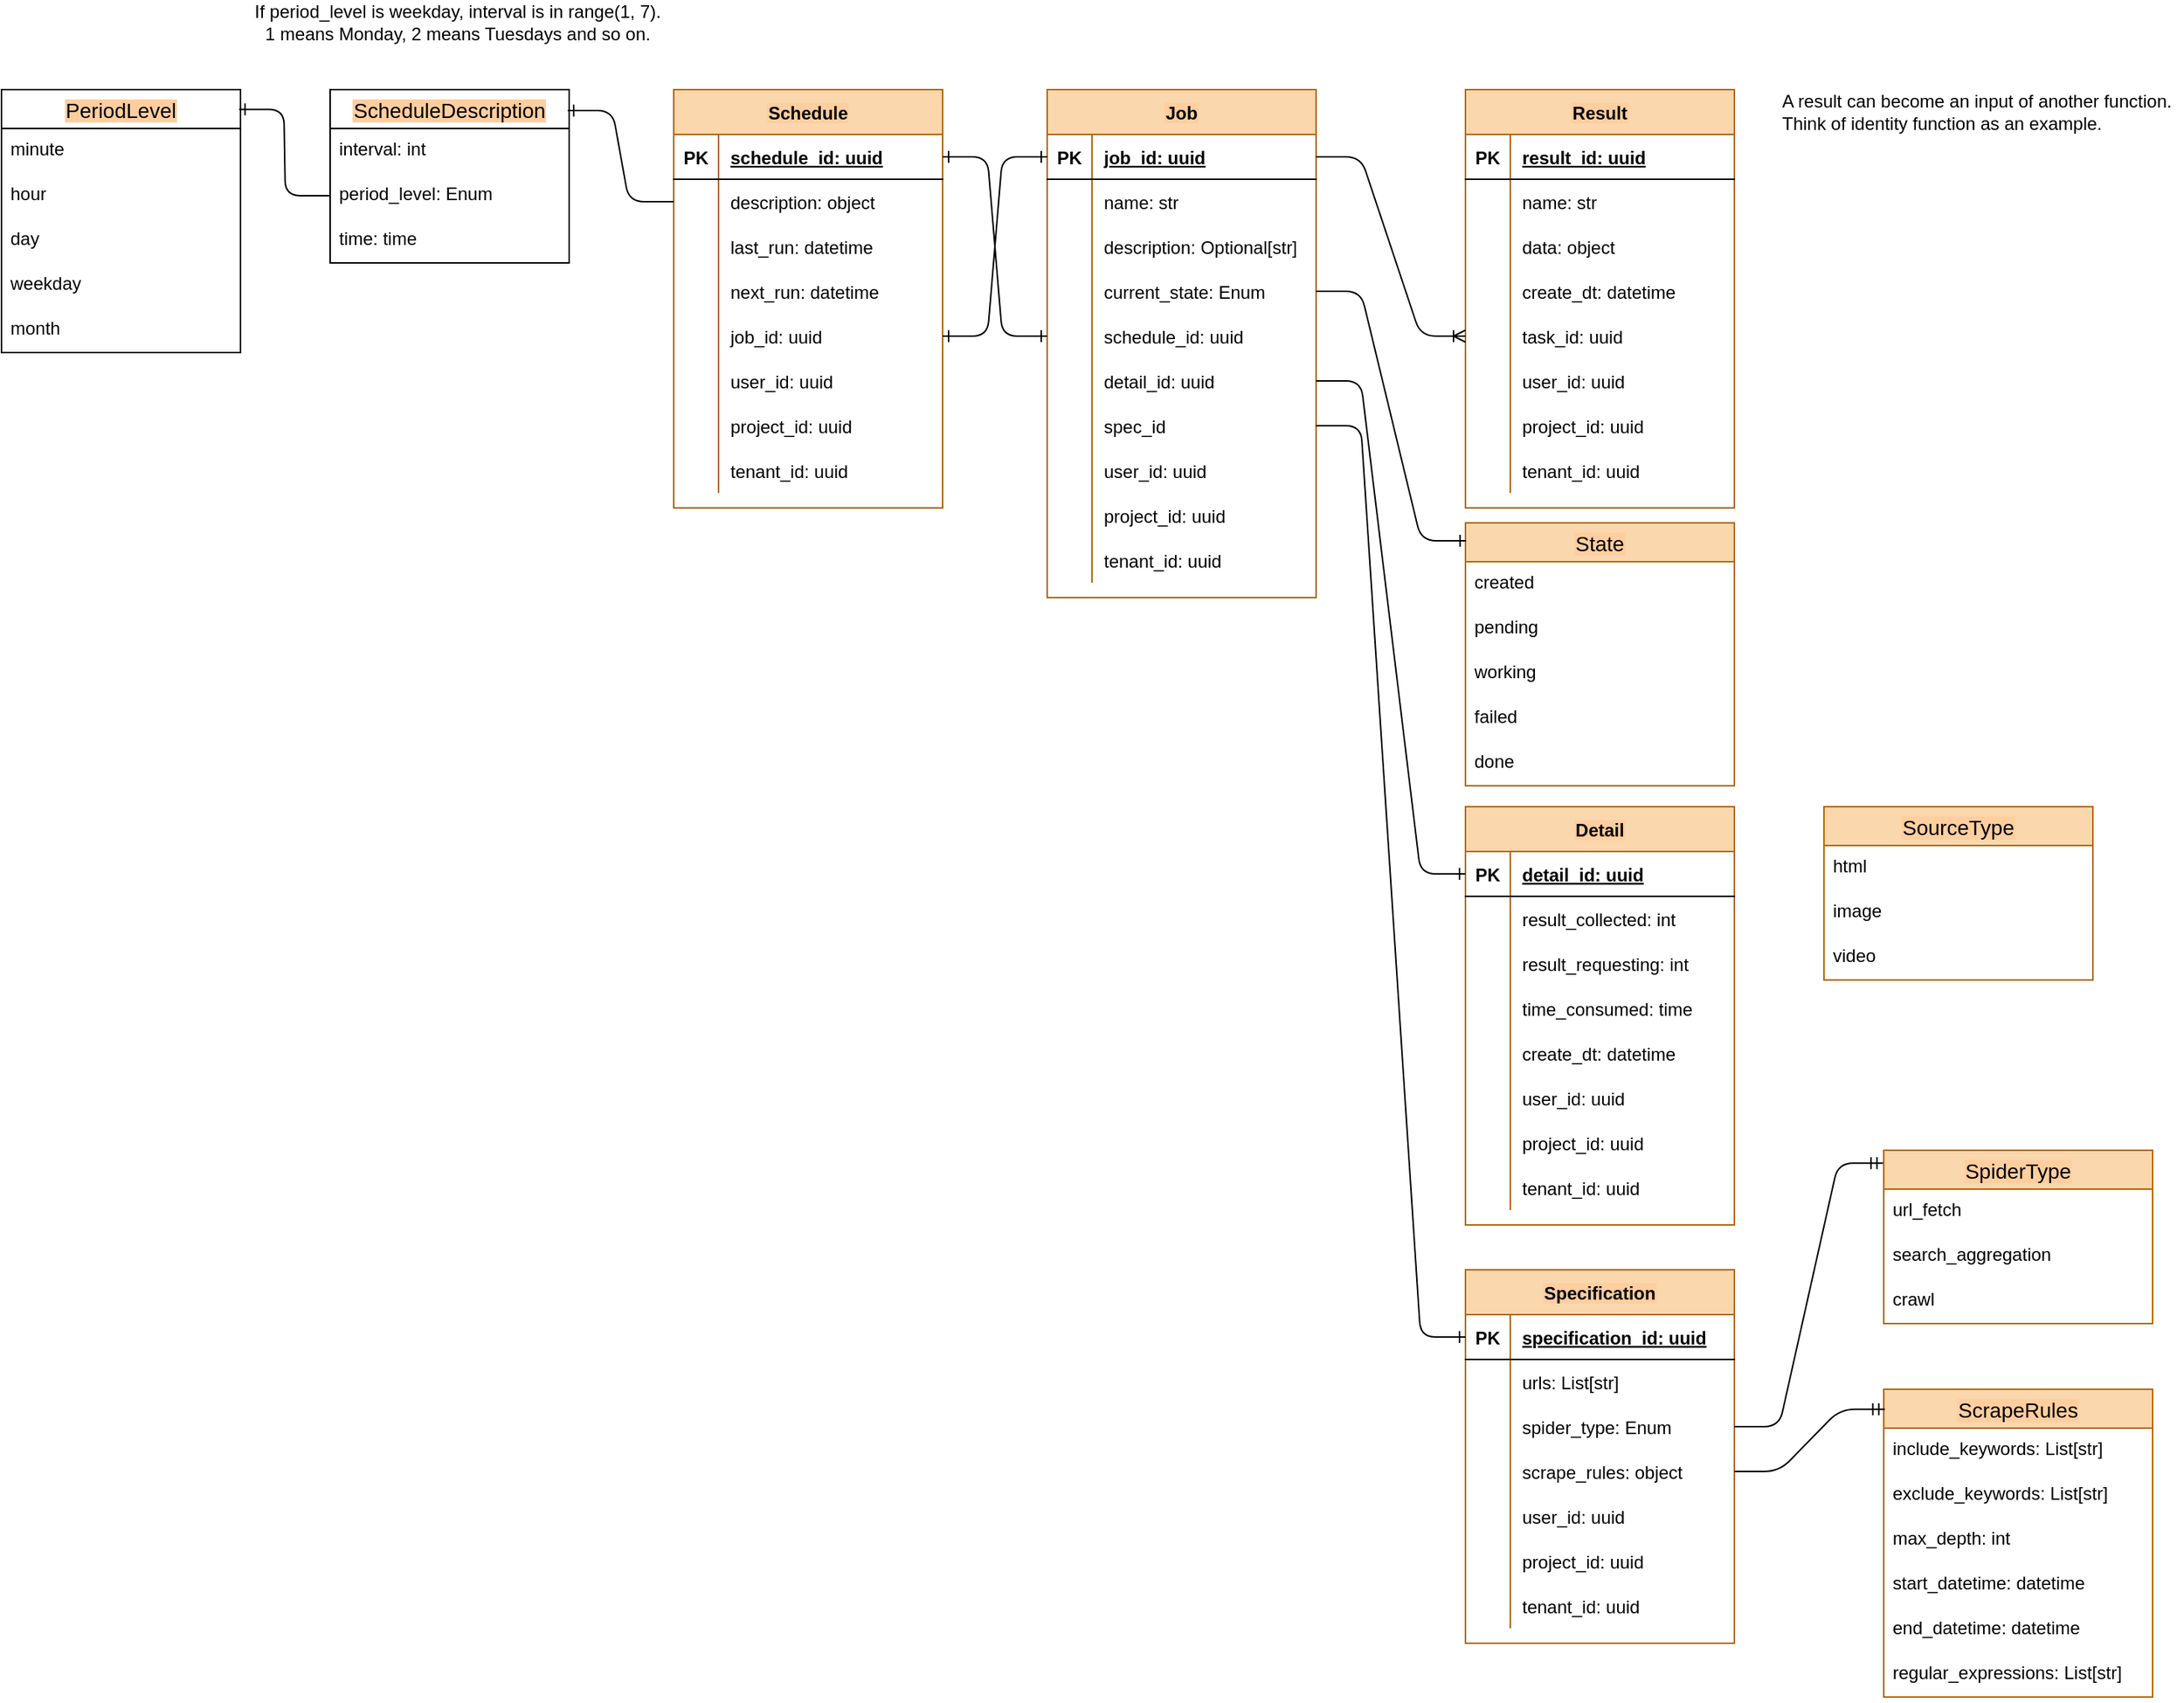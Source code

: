 <mxfile version="14.7.6" type="github" pages="7">
  <diagram id="R2lEEEUBdFMjLlhIrx00" name="Spider Service">
    <mxGraphModel dx="652" dy="408" grid="1" gridSize="10" guides="1" tooltips="1" connect="1" arrows="1" fold="1" page="1" pageScale="1" pageWidth="2336" pageHeight="1654" math="0" shadow="0" extFonts="Permanent Marker^https://fonts.googleapis.com/css?family=Permanent+Marker">
      <root>
        <mxCell id="0" />
        <mxCell id="1" parent="0" />
        <mxCell id="kveeJIFakIpBsuG1KVUi-1" value="Job" style="shape=table;startSize=30;container=1;collapsible=1;childLayout=tableLayout;fixedRows=1;rowLines=0;fontStyle=1;align=center;resizeLast=1;labelBackgroundColor=#FFCE9F;fillColor=#fad7ac;strokeColor=#b46504;" parent="1" vertex="1">
          <mxGeometry x="930" y="290" width="180" height="340" as="geometry" />
        </mxCell>
        <mxCell id="kveeJIFakIpBsuG1KVUi-2" value="" style="shape=partialRectangle;collapsible=0;dropTarget=0;pointerEvents=0;fillColor=none;top=0;left=0;bottom=1;right=0;points=[[0,0.5],[1,0.5]];portConstraint=eastwest;" parent="kveeJIFakIpBsuG1KVUi-1" vertex="1">
          <mxGeometry y="30" width="180" height="30" as="geometry" />
        </mxCell>
        <mxCell id="kveeJIFakIpBsuG1KVUi-3" value="PK" style="shape=partialRectangle;connectable=0;fillColor=none;top=0;left=0;bottom=0;right=0;fontStyle=1;overflow=hidden;" parent="kveeJIFakIpBsuG1KVUi-2" vertex="1">
          <mxGeometry width="30" height="30" as="geometry" />
        </mxCell>
        <mxCell id="kveeJIFakIpBsuG1KVUi-4" value="job_id: uuid" style="shape=partialRectangle;connectable=0;fillColor=none;top=0;left=0;bottom=0;right=0;align=left;spacingLeft=6;fontStyle=5;overflow=hidden;" parent="kveeJIFakIpBsuG1KVUi-2" vertex="1">
          <mxGeometry x="30" width="150" height="30" as="geometry" />
        </mxCell>
        <mxCell id="kveeJIFakIpBsuG1KVUi-17" style="shape=partialRectangle;collapsible=0;dropTarget=0;pointerEvents=0;fillColor=none;top=0;left=0;bottom=0;right=0;points=[[0,0.5],[1,0.5]];portConstraint=eastwest;" parent="kveeJIFakIpBsuG1KVUi-1" vertex="1">
          <mxGeometry y="60" width="180" height="30" as="geometry" />
        </mxCell>
        <mxCell id="kveeJIFakIpBsuG1KVUi-18" style="shape=partialRectangle;connectable=0;fillColor=none;top=0;left=0;bottom=0;right=0;editable=1;overflow=hidden;" parent="kveeJIFakIpBsuG1KVUi-17" vertex="1">
          <mxGeometry width="30" height="30" as="geometry" />
        </mxCell>
        <mxCell id="kveeJIFakIpBsuG1KVUi-19" value="name: str" style="shape=partialRectangle;connectable=0;fillColor=none;top=0;left=0;bottom=0;right=0;align=left;spacingLeft=6;overflow=hidden;" parent="kveeJIFakIpBsuG1KVUi-17" vertex="1">
          <mxGeometry x="30" width="150" height="30" as="geometry" />
        </mxCell>
        <mxCell id="kveeJIFakIpBsuG1KVUi-20" style="shape=partialRectangle;collapsible=0;dropTarget=0;pointerEvents=0;fillColor=none;top=0;left=0;bottom=0;right=0;points=[[0,0.5],[1,0.5]];portConstraint=eastwest;" parent="kveeJIFakIpBsuG1KVUi-1" vertex="1">
          <mxGeometry y="90" width="180" height="30" as="geometry" />
        </mxCell>
        <mxCell id="kveeJIFakIpBsuG1KVUi-21" style="shape=partialRectangle;connectable=0;fillColor=none;top=0;left=0;bottom=0;right=0;editable=1;overflow=hidden;" parent="kveeJIFakIpBsuG1KVUi-20" vertex="1">
          <mxGeometry width="30" height="30" as="geometry" />
        </mxCell>
        <mxCell id="kveeJIFakIpBsuG1KVUi-22" value="description: Optional[str]" style="shape=partialRectangle;connectable=0;fillColor=none;top=0;left=0;bottom=0;right=0;align=left;spacingLeft=6;overflow=hidden;" parent="kveeJIFakIpBsuG1KVUi-20" vertex="1">
          <mxGeometry x="30" width="150" height="30" as="geometry" />
        </mxCell>
        <mxCell id="kveeJIFakIpBsuG1KVUi-23" style="shape=partialRectangle;collapsible=0;dropTarget=0;pointerEvents=0;fillColor=none;top=0;left=0;bottom=0;right=0;points=[[0,0.5],[1,0.5]];portConstraint=eastwest;" parent="kveeJIFakIpBsuG1KVUi-1" vertex="1">
          <mxGeometry y="120" width="180" height="30" as="geometry" />
        </mxCell>
        <mxCell id="kveeJIFakIpBsuG1KVUi-24" style="shape=partialRectangle;connectable=0;fillColor=none;top=0;left=0;bottom=0;right=0;editable=1;overflow=hidden;" parent="kveeJIFakIpBsuG1KVUi-23" vertex="1">
          <mxGeometry width="30" height="30" as="geometry" />
        </mxCell>
        <mxCell id="kveeJIFakIpBsuG1KVUi-25" value="current_state: Enum" style="shape=partialRectangle;connectable=0;fillColor=none;top=0;left=0;bottom=0;right=0;align=left;spacingLeft=6;overflow=hidden;" parent="kveeJIFakIpBsuG1KVUi-23" vertex="1">
          <mxGeometry x="30" width="150" height="30" as="geometry" />
        </mxCell>
        <mxCell id="kveeJIFakIpBsuG1KVUi-156" style="shape=partialRectangle;collapsible=0;dropTarget=0;pointerEvents=0;fillColor=none;top=0;left=0;bottom=0;right=0;points=[[0,0.5],[1,0.5]];portConstraint=eastwest;" parent="kveeJIFakIpBsuG1KVUi-1" vertex="1">
          <mxGeometry y="150" width="180" height="30" as="geometry" />
        </mxCell>
        <mxCell id="kveeJIFakIpBsuG1KVUi-157" style="shape=partialRectangle;connectable=0;fillColor=none;top=0;left=0;bottom=0;right=0;editable=1;overflow=hidden;" parent="kveeJIFakIpBsuG1KVUi-156" vertex="1">
          <mxGeometry width="30" height="30" as="geometry" />
        </mxCell>
        <mxCell id="kveeJIFakIpBsuG1KVUi-158" value="schedule_id: uuid" style="shape=partialRectangle;connectable=0;fillColor=none;top=0;left=0;bottom=0;right=0;align=left;spacingLeft=6;overflow=hidden;" parent="kveeJIFakIpBsuG1KVUi-156" vertex="1">
          <mxGeometry x="30" width="150" height="30" as="geometry" />
        </mxCell>
        <mxCell id="kveeJIFakIpBsuG1KVUi-26" style="shape=partialRectangle;collapsible=0;dropTarget=0;pointerEvents=0;fillColor=none;top=0;left=0;bottom=0;right=0;points=[[0,0.5],[1,0.5]];portConstraint=eastwest;" parent="kveeJIFakIpBsuG1KVUi-1" vertex="1">
          <mxGeometry y="180" width="180" height="30" as="geometry" />
        </mxCell>
        <mxCell id="kveeJIFakIpBsuG1KVUi-27" style="shape=partialRectangle;connectable=0;fillColor=none;top=0;left=0;bottom=0;right=0;editable=1;overflow=hidden;" parent="kveeJIFakIpBsuG1KVUi-26" vertex="1">
          <mxGeometry width="30" height="30" as="geometry" />
        </mxCell>
        <mxCell id="kveeJIFakIpBsuG1KVUi-28" value="detail_id: uuid" style="shape=partialRectangle;connectable=0;fillColor=none;top=0;left=0;bottom=0;right=0;align=left;spacingLeft=6;overflow=hidden;" parent="kveeJIFakIpBsuG1KVUi-26" vertex="1">
          <mxGeometry x="30" width="150" height="30" as="geometry" />
        </mxCell>
        <mxCell id="kveeJIFakIpBsuG1KVUi-29" style="shape=partialRectangle;collapsible=0;dropTarget=0;pointerEvents=0;fillColor=none;top=0;left=0;bottom=0;right=0;points=[[0,0.5],[1,0.5]];portConstraint=eastwest;" parent="kveeJIFakIpBsuG1KVUi-1" vertex="1">
          <mxGeometry y="210" width="180" height="30" as="geometry" />
        </mxCell>
        <mxCell id="kveeJIFakIpBsuG1KVUi-30" style="shape=partialRectangle;connectable=0;fillColor=none;top=0;left=0;bottom=0;right=0;editable=1;overflow=hidden;" parent="kveeJIFakIpBsuG1KVUi-29" vertex="1">
          <mxGeometry width="30" height="30" as="geometry" />
        </mxCell>
        <mxCell id="kveeJIFakIpBsuG1KVUi-31" value="spec_id" style="shape=partialRectangle;connectable=0;fillColor=none;top=0;left=0;bottom=0;right=0;align=left;spacingLeft=6;overflow=hidden;" parent="kveeJIFakIpBsuG1KVUi-29" vertex="1">
          <mxGeometry x="30" width="150" height="30" as="geometry" />
        </mxCell>
        <mxCell id="kveeJIFakIpBsuG1KVUi-8" value="" style="shape=partialRectangle;collapsible=0;dropTarget=0;pointerEvents=0;fillColor=none;top=0;left=0;bottom=0;right=0;points=[[0,0.5],[1,0.5]];portConstraint=eastwest;" parent="kveeJIFakIpBsuG1KVUi-1" vertex="1">
          <mxGeometry y="240" width="180" height="30" as="geometry" />
        </mxCell>
        <mxCell id="kveeJIFakIpBsuG1KVUi-9" value="" style="shape=partialRectangle;connectable=0;fillColor=none;top=0;left=0;bottom=0;right=0;editable=1;overflow=hidden;" parent="kveeJIFakIpBsuG1KVUi-8" vertex="1">
          <mxGeometry width="30" height="30" as="geometry" />
        </mxCell>
        <mxCell id="kveeJIFakIpBsuG1KVUi-10" value="user_id: uuid" style="shape=partialRectangle;connectable=0;fillColor=none;top=0;left=0;bottom=0;right=0;align=left;spacingLeft=6;overflow=hidden;" parent="kveeJIFakIpBsuG1KVUi-8" vertex="1">
          <mxGeometry x="30" width="150" height="30" as="geometry" />
        </mxCell>
        <mxCell id="kveeJIFakIpBsuG1KVUi-11" value="" style="shape=partialRectangle;collapsible=0;dropTarget=0;pointerEvents=0;fillColor=none;top=0;left=0;bottom=0;right=0;points=[[0,0.5],[1,0.5]];portConstraint=eastwest;" parent="kveeJIFakIpBsuG1KVUi-1" vertex="1">
          <mxGeometry y="270" width="180" height="30" as="geometry" />
        </mxCell>
        <mxCell id="kveeJIFakIpBsuG1KVUi-12" value="" style="shape=partialRectangle;connectable=0;fillColor=none;top=0;left=0;bottom=0;right=0;editable=1;overflow=hidden;" parent="kveeJIFakIpBsuG1KVUi-11" vertex="1">
          <mxGeometry width="30" height="30" as="geometry" />
        </mxCell>
        <mxCell id="kveeJIFakIpBsuG1KVUi-13" value="project_id: uuid" style="shape=partialRectangle;connectable=0;fillColor=none;top=0;left=0;bottom=0;right=0;align=left;spacingLeft=6;overflow=hidden;" parent="kveeJIFakIpBsuG1KVUi-11" vertex="1">
          <mxGeometry x="30" width="150" height="30" as="geometry" />
        </mxCell>
        <mxCell id="kveeJIFakIpBsuG1KVUi-32" style="shape=partialRectangle;collapsible=0;dropTarget=0;pointerEvents=0;fillColor=none;top=0;left=0;bottom=0;right=0;points=[[0,0.5],[1,0.5]];portConstraint=eastwest;" parent="kveeJIFakIpBsuG1KVUi-1" vertex="1">
          <mxGeometry y="300" width="180" height="30" as="geometry" />
        </mxCell>
        <mxCell id="kveeJIFakIpBsuG1KVUi-33" style="shape=partialRectangle;connectable=0;fillColor=none;top=0;left=0;bottom=0;right=0;editable=1;overflow=hidden;" parent="kveeJIFakIpBsuG1KVUi-32" vertex="1">
          <mxGeometry width="30" height="30" as="geometry" />
        </mxCell>
        <mxCell id="kveeJIFakIpBsuG1KVUi-34" value="tenant_id: uuid" style="shape=partialRectangle;connectable=0;fillColor=none;top=0;left=0;bottom=0;right=0;align=left;spacingLeft=6;overflow=hidden;" parent="kveeJIFakIpBsuG1KVUi-32" vertex="1">
          <mxGeometry x="30" width="150" height="30" as="geometry" />
        </mxCell>
        <mxCell id="kveeJIFakIpBsuG1KVUi-35" value="Detail" style="shape=table;startSize=30;container=1;collapsible=1;childLayout=tableLayout;fixedRows=1;rowLines=0;fontStyle=1;align=center;resizeLast=1;labelBackgroundColor=#FFCE9F;fillColor=#fad7ac;strokeColor=#b46504;" parent="1" vertex="1">
          <mxGeometry x="1210.0" y="770.0" width="180" height="280" as="geometry" />
        </mxCell>
        <mxCell id="kveeJIFakIpBsuG1KVUi-36" value="" style="shape=partialRectangle;collapsible=0;dropTarget=0;pointerEvents=0;fillColor=none;top=0;left=0;bottom=1;right=0;points=[[0,0.5],[1,0.5]];portConstraint=eastwest;" parent="kveeJIFakIpBsuG1KVUi-35" vertex="1">
          <mxGeometry y="30" width="180" height="30" as="geometry" />
        </mxCell>
        <mxCell id="kveeJIFakIpBsuG1KVUi-37" value="PK" style="shape=partialRectangle;connectable=0;fillColor=none;top=0;left=0;bottom=0;right=0;fontStyle=1;overflow=hidden;" parent="kveeJIFakIpBsuG1KVUi-36" vertex="1">
          <mxGeometry width="30" height="30" as="geometry" />
        </mxCell>
        <mxCell id="kveeJIFakIpBsuG1KVUi-38" value="detail_id: uuid" style="shape=partialRectangle;connectable=0;fillColor=none;top=0;left=0;bottom=0;right=0;align=left;spacingLeft=6;fontStyle=5;overflow=hidden;" parent="kveeJIFakIpBsuG1KVUi-36" vertex="1">
          <mxGeometry x="30" width="150" height="30" as="geometry" />
        </mxCell>
        <mxCell id="kveeJIFakIpBsuG1KVUi-39" style="shape=partialRectangle;collapsible=0;dropTarget=0;pointerEvents=0;fillColor=none;top=0;left=0;bottom=0;right=0;points=[[0,0.5],[1,0.5]];portConstraint=eastwest;" parent="kveeJIFakIpBsuG1KVUi-35" vertex="1">
          <mxGeometry y="60" width="180" height="30" as="geometry" />
        </mxCell>
        <mxCell id="kveeJIFakIpBsuG1KVUi-40" style="shape=partialRectangle;connectable=0;fillColor=none;top=0;left=0;bottom=0;right=0;editable=1;overflow=hidden;" parent="kveeJIFakIpBsuG1KVUi-39" vertex="1">
          <mxGeometry width="30" height="30" as="geometry" />
        </mxCell>
        <mxCell id="kveeJIFakIpBsuG1KVUi-41" value="result_collected: int" style="shape=partialRectangle;connectable=0;fillColor=none;top=0;left=0;bottom=0;right=0;align=left;spacingLeft=6;overflow=hidden;" parent="kveeJIFakIpBsuG1KVUi-39" vertex="1">
          <mxGeometry x="30" width="150" height="30" as="geometry" />
        </mxCell>
        <mxCell id="kveeJIFakIpBsuG1KVUi-42" style="shape=partialRectangle;collapsible=0;dropTarget=0;pointerEvents=0;fillColor=none;top=0;left=0;bottom=0;right=0;points=[[0,0.5],[1,0.5]];portConstraint=eastwest;" parent="kveeJIFakIpBsuG1KVUi-35" vertex="1">
          <mxGeometry y="90" width="180" height="30" as="geometry" />
        </mxCell>
        <mxCell id="kveeJIFakIpBsuG1KVUi-43" style="shape=partialRectangle;connectable=0;fillColor=none;top=0;left=0;bottom=0;right=0;editable=1;overflow=hidden;" parent="kveeJIFakIpBsuG1KVUi-42" vertex="1">
          <mxGeometry width="30" height="30" as="geometry" />
        </mxCell>
        <mxCell id="kveeJIFakIpBsuG1KVUi-44" value="result_requesting: int" style="shape=partialRectangle;connectable=0;fillColor=none;top=0;left=0;bottom=0;right=0;align=left;spacingLeft=6;overflow=hidden;" parent="kveeJIFakIpBsuG1KVUi-42" vertex="1">
          <mxGeometry x="30" width="150" height="30" as="geometry" />
        </mxCell>
        <mxCell id="kveeJIFakIpBsuG1KVUi-45" style="shape=partialRectangle;collapsible=0;dropTarget=0;pointerEvents=0;fillColor=none;top=0;left=0;bottom=0;right=0;points=[[0,0.5],[1,0.5]];portConstraint=eastwest;" parent="kveeJIFakIpBsuG1KVUi-35" vertex="1">
          <mxGeometry y="120" width="180" height="30" as="geometry" />
        </mxCell>
        <mxCell id="kveeJIFakIpBsuG1KVUi-46" style="shape=partialRectangle;connectable=0;fillColor=none;top=0;left=0;bottom=0;right=0;editable=1;overflow=hidden;" parent="kveeJIFakIpBsuG1KVUi-45" vertex="1">
          <mxGeometry width="30" height="30" as="geometry" />
        </mxCell>
        <mxCell id="kveeJIFakIpBsuG1KVUi-47" value="time_consumed: time" style="shape=partialRectangle;connectable=0;fillColor=none;top=0;left=0;bottom=0;right=0;align=left;spacingLeft=6;overflow=hidden;" parent="kveeJIFakIpBsuG1KVUi-45" vertex="1">
          <mxGeometry x="30" width="150" height="30" as="geometry" />
        </mxCell>
        <mxCell id="kveeJIFakIpBsuG1KVUi-54" value="" style="shape=partialRectangle;collapsible=0;dropTarget=0;pointerEvents=0;fillColor=none;top=0;left=0;bottom=0;right=0;points=[[0,0.5],[1,0.5]];portConstraint=eastwest;" parent="kveeJIFakIpBsuG1KVUi-35" vertex="1">
          <mxGeometry y="150" width="180" height="30" as="geometry" />
        </mxCell>
        <mxCell id="kveeJIFakIpBsuG1KVUi-55" value="" style="shape=partialRectangle;connectable=0;fillColor=none;top=0;left=0;bottom=0;right=0;editable=1;overflow=hidden;" parent="kveeJIFakIpBsuG1KVUi-54" vertex="1">
          <mxGeometry width="30" height="30" as="geometry" />
        </mxCell>
        <mxCell id="kveeJIFakIpBsuG1KVUi-56" value="create_dt: datetime" style="shape=partialRectangle;connectable=0;fillColor=none;top=0;left=0;bottom=0;right=0;align=left;spacingLeft=6;overflow=hidden;" parent="kveeJIFakIpBsuG1KVUi-54" vertex="1">
          <mxGeometry x="30" width="150" height="30" as="geometry" />
        </mxCell>
        <mxCell id="kveeJIFakIpBsuG1KVUi-57" value="" style="shape=partialRectangle;collapsible=0;dropTarget=0;pointerEvents=0;fillColor=none;top=0;left=0;bottom=0;right=0;points=[[0,0.5],[1,0.5]];portConstraint=eastwest;" parent="kveeJIFakIpBsuG1KVUi-35" vertex="1">
          <mxGeometry y="180" width="180" height="30" as="geometry" />
        </mxCell>
        <mxCell id="kveeJIFakIpBsuG1KVUi-58" value="" style="shape=partialRectangle;connectable=0;fillColor=none;top=0;left=0;bottom=0;right=0;editable=1;overflow=hidden;" parent="kveeJIFakIpBsuG1KVUi-57" vertex="1">
          <mxGeometry width="30" height="30" as="geometry" />
        </mxCell>
        <mxCell id="kveeJIFakIpBsuG1KVUi-59" value="user_id: uuid" style="shape=partialRectangle;connectable=0;fillColor=none;top=0;left=0;bottom=0;right=0;align=left;spacingLeft=6;overflow=hidden;" parent="kveeJIFakIpBsuG1KVUi-57" vertex="1">
          <mxGeometry x="30" width="150" height="30" as="geometry" />
        </mxCell>
        <mxCell id="kveeJIFakIpBsuG1KVUi-60" value="" style="shape=partialRectangle;collapsible=0;dropTarget=0;pointerEvents=0;fillColor=none;top=0;left=0;bottom=0;right=0;points=[[0,0.5],[1,0.5]];portConstraint=eastwest;" parent="kveeJIFakIpBsuG1KVUi-35" vertex="1">
          <mxGeometry y="210" width="180" height="30" as="geometry" />
        </mxCell>
        <mxCell id="kveeJIFakIpBsuG1KVUi-61" value="" style="shape=partialRectangle;connectable=0;fillColor=none;top=0;left=0;bottom=0;right=0;editable=1;overflow=hidden;" parent="kveeJIFakIpBsuG1KVUi-60" vertex="1">
          <mxGeometry width="30" height="30" as="geometry" />
        </mxCell>
        <mxCell id="kveeJIFakIpBsuG1KVUi-62" value="project_id: uuid" style="shape=partialRectangle;connectable=0;fillColor=none;top=0;left=0;bottom=0;right=0;align=left;spacingLeft=6;overflow=hidden;" parent="kveeJIFakIpBsuG1KVUi-60" vertex="1">
          <mxGeometry x="30" width="150" height="30" as="geometry" />
        </mxCell>
        <mxCell id="kveeJIFakIpBsuG1KVUi-63" style="shape=partialRectangle;collapsible=0;dropTarget=0;pointerEvents=0;fillColor=none;top=0;left=0;bottom=0;right=0;points=[[0,0.5],[1,0.5]];portConstraint=eastwest;" parent="kveeJIFakIpBsuG1KVUi-35" vertex="1">
          <mxGeometry y="240" width="180" height="30" as="geometry" />
        </mxCell>
        <mxCell id="kveeJIFakIpBsuG1KVUi-64" style="shape=partialRectangle;connectable=0;fillColor=none;top=0;left=0;bottom=0;right=0;editable=1;overflow=hidden;" parent="kveeJIFakIpBsuG1KVUi-63" vertex="1">
          <mxGeometry width="30" height="30" as="geometry" />
        </mxCell>
        <mxCell id="kveeJIFakIpBsuG1KVUi-65" value="tenant_id: uuid" style="shape=partialRectangle;connectable=0;fillColor=none;top=0;left=0;bottom=0;right=0;align=left;spacingLeft=6;overflow=hidden;" parent="kveeJIFakIpBsuG1KVUi-63" vertex="1">
          <mxGeometry x="30" width="150" height="30" as="geometry" />
        </mxCell>
        <mxCell id="kveeJIFakIpBsuG1KVUi-66" value="State" style="swimlane;fontStyle=0;childLayout=stackLayout;horizontal=1;startSize=26;horizontalStack=0;resizeParent=1;resizeParentMax=0;resizeLast=0;collapsible=1;marginBottom=0;align=center;fontSize=14;labelBackgroundColor=#FFCE9F;fillColor=#fad7ac;strokeColor=#b46504;" parent="1" vertex="1">
          <mxGeometry x="1210" y="580" width="180" height="176" as="geometry" />
        </mxCell>
        <mxCell id="kveeJIFakIpBsuG1KVUi-67" value="created" style="text;strokeColor=none;fillColor=none;spacingLeft=4;spacingRight=4;overflow=hidden;rotatable=0;points=[[0,0.5],[1,0.5]];portConstraint=eastwest;fontSize=12;" parent="kveeJIFakIpBsuG1KVUi-66" vertex="1">
          <mxGeometry y="26" width="180" height="30" as="geometry" />
        </mxCell>
        <mxCell id="kveeJIFakIpBsuG1KVUi-68" value="pending" style="text;strokeColor=none;fillColor=none;spacingLeft=4;spacingRight=4;overflow=hidden;rotatable=0;points=[[0,0.5],[1,0.5]];portConstraint=eastwest;fontSize=12;" parent="kveeJIFakIpBsuG1KVUi-66" vertex="1">
          <mxGeometry y="56" width="180" height="30" as="geometry" />
        </mxCell>
        <mxCell id="kveeJIFakIpBsuG1KVUi-70" value="working" style="text;strokeColor=none;fillColor=none;spacingLeft=4;spacingRight=4;overflow=hidden;rotatable=0;points=[[0,0.5],[1,0.5]];portConstraint=eastwest;fontSize=12;" parent="kveeJIFakIpBsuG1KVUi-66" vertex="1">
          <mxGeometry y="86" width="180" height="30" as="geometry" />
        </mxCell>
        <mxCell id="kveeJIFakIpBsuG1KVUi-69" value="failed" style="text;strokeColor=none;fillColor=none;spacingLeft=4;spacingRight=4;overflow=hidden;rotatable=0;points=[[0,0.5],[1,0.5]];portConstraint=eastwest;fontSize=12;" parent="kveeJIFakIpBsuG1KVUi-66" vertex="1">
          <mxGeometry y="116" width="180" height="30" as="geometry" />
        </mxCell>
        <mxCell id="kveeJIFakIpBsuG1KVUi-71" value="done" style="text;strokeColor=none;fillColor=none;spacingLeft=4;spacingRight=4;overflow=hidden;rotatable=0;points=[[0,0.5],[1,0.5]];portConstraint=eastwest;fontSize=12;" parent="kveeJIFakIpBsuG1KVUi-66" vertex="1">
          <mxGeometry y="146" width="180" height="30" as="geometry" />
        </mxCell>
        <mxCell id="kveeJIFakIpBsuG1KVUi-72" value="" style="edgeStyle=entityRelationEdgeStyle;fontSize=12;html=1;endArrow=ERone;endFill=1;entryX=0.002;entryY=0.068;entryDx=0;entryDy=0;entryPerimeter=0;" parent="1" source="kveeJIFakIpBsuG1KVUi-23" target="kveeJIFakIpBsuG1KVUi-66" edge="1">
          <mxGeometry width="100" height="100" relative="1" as="geometry">
            <mxPoint x="1160" y="600" as="sourcePoint" />
            <mxPoint x="1260" y="500" as="targetPoint" />
          </mxGeometry>
        </mxCell>
        <mxCell id="kveeJIFakIpBsuG1KVUi-87" value="Schedule" style="shape=table;startSize=30;container=1;collapsible=1;childLayout=tableLayout;fixedRows=1;rowLines=0;fontStyle=1;align=center;resizeLast=1;labelBackgroundColor=#FFCE9F;fillColor=#fad7ac;strokeColor=#b46504;" parent="1" vertex="1">
          <mxGeometry x="680" y="290" width="180" height="280" as="geometry" />
        </mxCell>
        <mxCell id="kveeJIFakIpBsuG1KVUi-88" value="" style="shape=partialRectangle;collapsible=0;dropTarget=0;pointerEvents=0;fillColor=none;top=0;left=0;bottom=1;right=0;points=[[0,0.5],[1,0.5]];portConstraint=eastwest;" parent="kveeJIFakIpBsuG1KVUi-87" vertex="1">
          <mxGeometry y="30" width="180" height="30" as="geometry" />
        </mxCell>
        <mxCell id="kveeJIFakIpBsuG1KVUi-89" value="PK" style="shape=partialRectangle;connectable=0;fillColor=none;top=0;left=0;bottom=0;right=0;fontStyle=1;overflow=hidden;" parent="kveeJIFakIpBsuG1KVUi-88" vertex="1">
          <mxGeometry width="30" height="30" as="geometry" />
        </mxCell>
        <mxCell id="kveeJIFakIpBsuG1KVUi-90" value="schedule_id: uuid" style="shape=partialRectangle;connectable=0;fillColor=none;top=0;left=0;bottom=0;right=0;align=left;spacingLeft=6;fontStyle=5;overflow=hidden;" parent="kveeJIFakIpBsuG1KVUi-88" vertex="1">
          <mxGeometry x="30" width="150" height="30" as="geometry" />
        </mxCell>
        <mxCell id="kveeJIFakIpBsuG1KVUi-91" style="shape=partialRectangle;collapsible=0;dropTarget=0;pointerEvents=0;fillColor=none;top=0;left=0;bottom=0;right=0;points=[[0,0.5],[1,0.5]];portConstraint=eastwest;" parent="kveeJIFakIpBsuG1KVUi-87" vertex="1">
          <mxGeometry y="60" width="180" height="30" as="geometry" />
        </mxCell>
        <mxCell id="kveeJIFakIpBsuG1KVUi-92" style="shape=partialRectangle;connectable=0;fillColor=none;top=0;left=0;bottom=0;right=0;editable=1;overflow=hidden;" parent="kveeJIFakIpBsuG1KVUi-91" vertex="1">
          <mxGeometry width="30" height="30" as="geometry" />
        </mxCell>
        <mxCell id="kveeJIFakIpBsuG1KVUi-93" value="description: object" style="shape=partialRectangle;connectable=0;fillColor=none;top=0;left=0;bottom=0;right=0;align=left;spacingLeft=6;overflow=hidden;" parent="kveeJIFakIpBsuG1KVUi-91" vertex="1">
          <mxGeometry x="30" width="150" height="30" as="geometry" />
        </mxCell>
        <mxCell id="kveeJIFakIpBsuG1KVUi-94" style="shape=partialRectangle;collapsible=0;dropTarget=0;pointerEvents=0;fillColor=none;top=0;left=0;bottom=0;right=0;points=[[0,0.5],[1,0.5]];portConstraint=eastwest;" parent="kveeJIFakIpBsuG1KVUi-87" vertex="1">
          <mxGeometry y="90" width="180" height="30" as="geometry" />
        </mxCell>
        <mxCell id="kveeJIFakIpBsuG1KVUi-95" style="shape=partialRectangle;connectable=0;fillColor=none;top=0;left=0;bottom=0;right=0;editable=1;overflow=hidden;" parent="kveeJIFakIpBsuG1KVUi-94" vertex="1">
          <mxGeometry width="30" height="30" as="geometry" />
        </mxCell>
        <mxCell id="kveeJIFakIpBsuG1KVUi-96" value="last_run: datetime" style="shape=partialRectangle;connectable=0;fillColor=none;top=0;left=0;bottom=0;right=0;align=left;spacingLeft=6;overflow=hidden;" parent="kveeJIFakIpBsuG1KVUi-94" vertex="1">
          <mxGeometry x="30" width="150" height="30" as="geometry" />
        </mxCell>
        <mxCell id="kveeJIFakIpBsuG1KVUi-160" style="shape=partialRectangle;collapsible=0;dropTarget=0;pointerEvents=0;fillColor=none;top=0;left=0;bottom=0;right=0;points=[[0,0.5],[1,0.5]];portConstraint=eastwest;" parent="kveeJIFakIpBsuG1KVUi-87" vertex="1">
          <mxGeometry y="120" width="180" height="30" as="geometry" />
        </mxCell>
        <mxCell id="kveeJIFakIpBsuG1KVUi-161" style="shape=partialRectangle;connectable=0;fillColor=none;top=0;left=0;bottom=0;right=0;editable=1;overflow=hidden;" parent="kveeJIFakIpBsuG1KVUi-160" vertex="1">
          <mxGeometry width="30" height="30" as="geometry" />
        </mxCell>
        <mxCell id="kveeJIFakIpBsuG1KVUi-162" value="next_run: datetime" style="shape=partialRectangle;connectable=0;fillColor=none;top=0;left=0;bottom=0;right=0;align=left;spacingLeft=6;overflow=hidden;" parent="kveeJIFakIpBsuG1KVUi-160" vertex="1">
          <mxGeometry x="30" width="150" height="30" as="geometry" />
        </mxCell>
        <mxCell id="kveeJIFakIpBsuG1KVUi-100" style="shape=partialRectangle;collapsible=0;dropTarget=0;pointerEvents=0;fillColor=none;top=0;left=0;bottom=0;right=0;points=[[0,0.5],[1,0.5]];portConstraint=eastwest;" parent="kveeJIFakIpBsuG1KVUi-87" vertex="1">
          <mxGeometry y="150" width="180" height="30" as="geometry" />
        </mxCell>
        <mxCell id="kveeJIFakIpBsuG1KVUi-101" style="shape=partialRectangle;connectable=0;fillColor=none;top=0;left=0;bottom=0;right=0;editable=1;overflow=hidden;" parent="kveeJIFakIpBsuG1KVUi-100" vertex="1">
          <mxGeometry width="30" height="30" as="geometry" />
        </mxCell>
        <mxCell id="kveeJIFakIpBsuG1KVUi-102" value="job_id: uuid" style="shape=partialRectangle;connectable=0;fillColor=none;top=0;left=0;bottom=0;right=0;align=left;spacingLeft=6;overflow=hidden;" parent="kveeJIFakIpBsuG1KVUi-100" vertex="1">
          <mxGeometry x="30" width="150" height="30" as="geometry" />
        </mxCell>
        <mxCell id="kveeJIFakIpBsuG1KVUi-106" value="" style="shape=partialRectangle;collapsible=0;dropTarget=0;pointerEvents=0;fillColor=none;top=0;left=0;bottom=0;right=0;points=[[0,0.5],[1,0.5]];portConstraint=eastwest;" parent="kveeJIFakIpBsuG1KVUi-87" vertex="1">
          <mxGeometry y="180" width="180" height="30" as="geometry" />
        </mxCell>
        <mxCell id="kveeJIFakIpBsuG1KVUi-107" value="" style="shape=partialRectangle;connectable=0;fillColor=none;top=0;left=0;bottom=0;right=0;editable=1;overflow=hidden;" parent="kveeJIFakIpBsuG1KVUi-106" vertex="1">
          <mxGeometry width="30" height="30" as="geometry" />
        </mxCell>
        <mxCell id="kveeJIFakIpBsuG1KVUi-108" value="user_id: uuid" style="shape=partialRectangle;connectable=0;fillColor=none;top=0;left=0;bottom=0;right=0;align=left;spacingLeft=6;overflow=hidden;" parent="kveeJIFakIpBsuG1KVUi-106" vertex="1">
          <mxGeometry x="30" width="150" height="30" as="geometry" />
        </mxCell>
        <mxCell id="kveeJIFakIpBsuG1KVUi-109" value="" style="shape=partialRectangle;collapsible=0;dropTarget=0;pointerEvents=0;fillColor=none;top=0;left=0;bottom=0;right=0;points=[[0,0.5],[1,0.5]];portConstraint=eastwest;" parent="kveeJIFakIpBsuG1KVUi-87" vertex="1">
          <mxGeometry y="210" width="180" height="30" as="geometry" />
        </mxCell>
        <mxCell id="kveeJIFakIpBsuG1KVUi-110" value="" style="shape=partialRectangle;connectable=0;fillColor=none;top=0;left=0;bottom=0;right=0;editable=1;overflow=hidden;" parent="kveeJIFakIpBsuG1KVUi-109" vertex="1">
          <mxGeometry width="30" height="30" as="geometry" />
        </mxCell>
        <mxCell id="kveeJIFakIpBsuG1KVUi-111" value="project_id: uuid" style="shape=partialRectangle;connectable=0;fillColor=none;top=0;left=0;bottom=0;right=0;align=left;spacingLeft=6;overflow=hidden;" parent="kveeJIFakIpBsuG1KVUi-109" vertex="1">
          <mxGeometry x="30" width="150" height="30" as="geometry" />
        </mxCell>
        <mxCell id="kveeJIFakIpBsuG1KVUi-112" style="shape=partialRectangle;collapsible=0;dropTarget=0;pointerEvents=0;fillColor=none;top=0;left=0;bottom=0;right=0;points=[[0,0.5],[1,0.5]];portConstraint=eastwest;" parent="kveeJIFakIpBsuG1KVUi-87" vertex="1">
          <mxGeometry y="240" width="180" height="30" as="geometry" />
        </mxCell>
        <mxCell id="kveeJIFakIpBsuG1KVUi-113" style="shape=partialRectangle;connectable=0;fillColor=none;top=0;left=0;bottom=0;right=0;editable=1;overflow=hidden;" parent="kveeJIFakIpBsuG1KVUi-112" vertex="1">
          <mxGeometry width="30" height="30" as="geometry" />
        </mxCell>
        <mxCell id="kveeJIFakIpBsuG1KVUi-114" value="tenant_id: uuid" style="shape=partialRectangle;connectable=0;fillColor=none;top=0;left=0;bottom=0;right=0;align=left;spacingLeft=6;overflow=hidden;" parent="kveeJIFakIpBsuG1KVUi-112" vertex="1">
          <mxGeometry x="30" width="150" height="30" as="geometry" />
        </mxCell>
        <mxCell id="kveeJIFakIpBsuG1KVUi-143" value="ScheduleDescription" style="swimlane;fontStyle=0;childLayout=stackLayout;horizontal=1;startSize=26;horizontalStack=0;resizeParent=1;resizeParentMax=0;resizeLast=0;collapsible=1;marginBottom=0;align=center;fontSize=14;labelBackgroundColor=#FFCE9F;gradientColor=none;" parent="1" vertex="1">
          <mxGeometry x="450" y="290" width="160" height="116" as="geometry" />
        </mxCell>
        <mxCell id="kveeJIFakIpBsuG1KVUi-144" value="interval: int" style="text;strokeColor=none;fillColor=none;spacingLeft=4;spacingRight=4;overflow=hidden;rotatable=0;points=[[0,0.5],[1,0.5]];portConstraint=eastwest;fontSize=12;" parent="kveeJIFakIpBsuG1KVUi-143" vertex="1">
          <mxGeometry y="26" width="160" height="30" as="geometry" />
        </mxCell>
        <mxCell id="kveeJIFakIpBsuG1KVUi-145" value="period_level: Enum" style="text;strokeColor=none;fillColor=none;spacingLeft=4;spacingRight=4;overflow=hidden;rotatable=0;points=[[0,0.5],[1,0.5]];portConstraint=eastwest;fontSize=12;" parent="kveeJIFakIpBsuG1KVUi-143" vertex="1">
          <mxGeometry y="56" width="160" height="30" as="geometry" />
        </mxCell>
        <mxCell id="kveeJIFakIpBsuG1KVUi-146" value="time: time" style="text;strokeColor=none;fillColor=none;spacingLeft=4;spacingRight=4;overflow=hidden;rotatable=0;points=[[0,0.5],[1,0.5]];portConstraint=eastwest;fontSize=12;" parent="kveeJIFakIpBsuG1KVUi-143" vertex="1">
          <mxGeometry y="86" width="160" height="30" as="geometry" />
        </mxCell>
        <mxCell id="kveeJIFakIpBsuG1KVUi-147" value="PeriodLevel" style="swimlane;fontStyle=0;childLayout=stackLayout;horizontal=1;startSize=26;horizontalStack=0;resizeParent=1;resizeParentMax=0;resizeLast=0;collapsible=1;marginBottom=0;align=center;fontSize=14;labelBackgroundColor=#FFCE9F;gradientColor=none;" parent="1" vertex="1">
          <mxGeometry x="230" y="290" width="160" height="176" as="geometry" />
        </mxCell>
        <mxCell id="kveeJIFakIpBsuG1KVUi-148" value="minute" style="text;strokeColor=none;fillColor=none;spacingLeft=4;spacingRight=4;overflow=hidden;rotatable=0;points=[[0,0.5],[1,0.5]];portConstraint=eastwest;fontSize=12;" parent="kveeJIFakIpBsuG1KVUi-147" vertex="1">
          <mxGeometry y="26" width="160" height="30" as="geometry" />
        </mxCell>
        <mxCell id="kveeJIFakIpBsuG1KVUi-149" value="hour" style="text;strokeColor=none;fillColor=none;spacingLeft=4;spacingRight=4;overflow=hidden;rotatable=0;points=[[0,0.5],[1,0.5]];portConstraint=eastwest;fontSize=12;" parent="kveeJIFakIpBsuG1KVUi-147" vertex="1">
          <mxGeometry y="56" width="160" height="30" as="geometry" />
        </mxCell>
        <mxCell id="kveeJIFakIpBsuG1KVUi-151" value="day" style="text;strokeColor=none;fillColor=none;spacingLeft=4;spacingRight=4;overflow=hidden;rotatable=0;points=[[0,0.5],[1,0.5]];portConstraint=eastwest;fontSize=12;" parent="kveeJIFakIpBsuG1KVUi-147" vertex="1">
          <mxGeometry y="86" width="160" height="30" as="geometry" />
        </mxCell>
        <mxCell id="kveeJIFakIpBsuG1KVUi-150" value="weekday" style="text;strokeColor=none;fillColor=none;spacingLeft=4;spacingRight=4;overflow=hidden;rotatable=0;points=[[0,0.5],[1,0.5]];portConstraint=eastwest;fontSize=12;" parent="kveeJIFakIpBsuG1KVUi-147" vertex="1">
          <mxGeometry y="116" width="160" height="30" as="geometry" />
        </mxCell>
        <mxCell id="kveeJIFakIpBsuG1KVUi-154" value="month" style="text;strokeColor=none;fillColor=none;spacingLeft=4;spacingRight=4;overflow=hidden;rotatable=0;points=[[0,0.5],[1,0.5]];portConstraint=eastwest;fontSize=12;" parent="kveeJIFakIpBsuG1KVUi-147" vertex="1">
          <mxGeometry y="146" width="160" height="30" as="geometry" />
        </mxCell>
        <mxCell id="kveeJIFakIpBsuG1KVUi-152" value="If period_level is weekday, interval is in range(1, 7). &lt;br&gt;1 means Monday, 2 means Tuesdays and so on." style="text;html=1;align=center;verticalAlign=middle;resizable=0;points=[];autosize=1;strokeColor=none;" parent="1" vertex="1">
          <mxGeometry x="390" y="230" width="290" height="30" as="geometry" />
        </mxCell>
        <mxCell id="kveeJIFakIpBsuG1KVUi-153" value="" style="edgeStyle=entityRelationEdgeStyle;fontSize=12;html=1;endArrow=ERone;endFill=1;entryX=0.994;entryY=0.075;entryDx=0;entryDy=0;entryPerimeter=0;exitX=0;exitY=0.5;exitDx=0;exitDy=0;" parent="1" source="kveeJIFakIpBsuG1KVUi-145" target="kveeJIFakIpBsuG1KVUi-147" edge="1">
          <mxGeometry width="100" height="100" relative="1" as="geometry">
            <mxPoint x="380" y="600" as="sourcePoint" />
            <mxPoint x="480" y="500" as="targetPoint" />
          </mxGeometry>
        </mxCell>
        <mxCell id="kveeJIFakIpBsuG1KVUi-155" value="" style="edgeStyle=entityRelationEdgeStyle;fontSize=12;html=1;endArrow=ERone;endFill=1;entryX=0.994;entryY=0.121;entryDx=0;entryDy=0;entryPerimeter=0;exitX=0;exitY=0.5;exitDx=0;exitDy=0;" parent="1" source="kveeJIFakIpBsuG1KVUi-91" target="kveeJIFakIpBsuG1KVUi-143" edge="1">
          <mxGeometry width="100" height="100" relative="1" as="geometry">
            <mxPoint x="640" y="470" as="sourcePoint" />
            <mxPoint x="590" y="470" as="targetPoint" />
          </mxGeometry>
        </mxCell>
        <mxCell id="kveeJIFakIpBsuG1KVUi-159" value="" style="edgeStyle=entityRelationEdgeStyle;fontSize=12;html=1;endArrow=ERone;endFill=1;entryX=1;entryY=0.5;entryDx=0;entryDy=0;exitX=0;exitY=0.5;exitDx=0;exitDy=0;startArrow=ERone;startFill=0;" parent="1" source="kveeJIFakIpBsuG1KVUi-156" target="kveeJIFakIpBsuG1KVUi-88" edge="1">
          <mxGeometry width="100" height="100" relative="1" as="geometry">
            <mxPoint x="710" y="375" as="sourcePoint" />
            <mxPoint x="639.04" y="314.036" as="targetPoint" />
          </mxGeometry>
        </mxCell>
        <mxCell id="kveeJIFakIpBsuG1KVUi-163" value="" style="edgeStyle=entityRelationEdgeStyle;fontSize=12;html=1;endArrow=ERone;endFill=1;entryX=0;entryY=0.5;entryDx=0;entryDy=0;" parent="1" source="kveeJIFakIpBsuG1KVUi-26" target="kveeJIFakIpBsuG1KVUi-36" edge="1">
          <mxGeometry width="100" height="100" relative="1" as="geometry">
            <mxPoint x="1120" y="435" as="sourcePoint" />
            <mxPoint x="1220.36" y="311.968" as="targetPoint" />
          </mxGeometry>
        </mxCell>
        <mxCell id="kveeJIFakIpBsuG1KVUi-164" value="Specification" style="shape=table;startSize=30;container=1;collapsible=1;childLayout=tableLayout;fixedRows=1;rowLines=0;fontStyle=1;align=center;resizeLast=1;labelBackgroundColor=#FFCE9F;fillColor=#fad7ac;strokeColor=#b46504;" parent="1" vertex="1">
          <mxGeometry x="1210.0" y="1080" width="180" height="250" as="geometry" />
        </mxCell>
        <mxCell id="kveeJIFakIpBsuG1KVUi-165" value="" style="shape=partialRectangle;collapsible=0;dropTarget=0;pointerEvents=0;fillColor=none;top=0;left=0;bottom=1;right=0;points=[[0,0.5],[1,0.5]];portConstraint=eastwest;" parent="kveeJIFakIpBsuG1KVUi-164" vertex="1">
          <mxGeometry y="30" width="180" height="30" as="geometry" />
        </mxCell>
        <mxCell id="kveeJIFakIpBsuG1KVUi-166" value="PK" style="shape=partialRectangle;connectable=0;fillColor=none;top=0;left=0;bottom=0;right=0;fontStyle=1;overflow=hidden;" parent="kveeJIFakIpBsuG1KVUi-165" vertex="1">
          <mxGeometry width="30" height="30" as="geometry" />
        </mxCell>
        <mxCell id="kveeJIFakIpBsuG1KVUi-167" value="specification_id: uuid" style="shape=partialRectangle;connectable=0;fillColor=none;top=0;left=0;bottom=0;right=0;align=left;spacingLeft=6;fontStyle=5;overflow=hidden;" parent="kveeJIFakIpBsuG1KVUi-165" vertex="1">
          <mxGeometry x="30" width="150" height="30" as="geometry" />
        </mxCell>
        <mxCell id="kveeJIFakIpBsuG1KVUi-174" style="shape=partialRectangle;collapsible=0;dropTarget=0;pointerEvents=0;fillColor=none;top=0;left=0;bottom=0;right=0;points=[[0,0.5],[1,0.5]];portConstraint=eastwest;" parent="kveeJIFakIpBsuG1KVUi-164" vertex="1">
          <mxGeometry y="60" width="180" height="30" as="geometry" />
        </mxCell>
        <mxCell id="kveeJIFakIpBsuG1KVUi-175" style="shape=partialRectangle;connectable=0;fillColor=none;top=0;left=0;bottom=0;right=0;editable=1;overflow=hidden;" parent="kveeJIFakIpBsuG1KVUi-174" vertex="1">
          <mxGeometry width="30" height="30" as="geometry" />
        </mxCell>
        <mxCell id="kveeJIFakIpBsuG1KVUi-176" value="urls: List[str]" style="shape=partialRectangle;connectable=0;fillColor=none;top=0;left=0;bottom=0;right=0;align=left;spacingLeft=6;overflow=hidden;" parent="kveeJIFakIpBsuG1KVUi-174" vertex="1">
          <mxGeometry x="30" width="150" height="30" as="geometry" />
        </mxCell>
        <mxCell id="kveeJIFakIpBsuG1KVUi-177" value="" style="shape=partialRectangle;collapsible=0;dropTarget=0;pointerEvents=0;fillColor=none;top=0;left=0;bottom=0;right=0;points=[[0,0.5],[1,0.5]];portConstraint=eastwest;" parent="kveeJIFakIpBsuG1KVUi-164" vertex="1">
          <mxGeometry y="90" width="180" height="30" as="geometry" />
        </mxCell>
        <mxCell id="kveeJIFakIpBsuG1KVUi-178" value="" style="shape=partialRectangle;connectable=0;fillColor=none;top=0;left=0;bottom=0;right=0;editable=1;overflow=hidden;" parent="kveeJIFakIpBsuG1KVUi-177" vertex="1">
          <mxGeometry width="30" height="30" as="geometry" />
        </mxCell>
        <mxCell id="kveeJIFakIpBsuG1KVUi-179" value="spider_type: Enum" style="shape=partialRectangle;connectable=0;fillColor=none;top=0;left=0;bottom=0;right=0;align=left;spacingLeft=6;overflow=hidden;" parent="kveeJIFakIpBsuG1KVUi-177" vertex="1">
          <mxGeometry x="30" width="150" height="30" as="geometry" />
        </mxCell>
        <mxCell id="kveeJIFakIpBsuG1KVUi-168" style="shape=partialRectangle;collapsible=0;dropTarget=0;pointerEvents=0;fillColor=none;top=0;left=0;bottom=0;right=0;points=[[0,0.5],[1,0.5]];portConstraint=eastwest;" parent="kveeJIFakIpBsuG1KVUi-164" vertex="1">
          <mxGeometry y="120" width="180" height="30" as="geometry" />
        </mxCell>
        <mxCell id="kveeJIFakIpBsuG1KVUi-169" style="shape=partialRectangle;connectable=0;fillColor=none;top=0;left=0;bottom=0;right=0;editable=1;overflow=hidden;" parent="kveeJIFakIpBsuG1KVUi-168" vertex="1">
          <mxGeometry width="30" height="30" as="geometry" />
        </mxCell>
        <mxCell id="kveeJIFakIpBsuG1KVUi-170" value="scrape_rules: object" style="shape=partialRectangle;connectable=0;fillColor=none;top=0;left=0;bottom=0;right=0;align=left;spacingLeft=6;overflow=hidden;" parent="kveeJIFakIpBsuG1KVUi-168" vertex="1">
          <mxGeometry x="30" width="150" height="30" as="geometry" />
        </mxCell>
        <mxCell id="kveeJIFakIpBsuG1KVUi-180" value="" style="shape=partialRectangle;collapsible=0;dropTarget=0;pointerEvents=0;fillColor=none;top=0;left=0;bottom=0;right=0;points=[[0,0.5],[1,0.5]];portConstraint=eastwest;" parent="kveeJIFakIpBsuG1KVUi-164" vertex="1">
          <mxGeometry y="150" width="180" height="30" as="geometry" />
        </mxCell>
        <mxCell id="kveeJIFakIpBsuG1KVUi-181" value="" style="shape=partialRectangle;connectable=0;fillColor=none;top=0;left=0;bottom=0;right=0;editable=1;overflow=hidden;" parent="kveeJIFakIpBsuG1KVUi-180" vertex="1">
          <mxGeometry width="30" height="30" as="geometry" />
        </mxCell>
        <mxCell id="kveeJIFakIpBsuG1KVUi-182" value="user_id: uuid" style="shape=partialRectangle;connectable=0;fillColor=none;top=0;left=0;bottom=0;right=0;align=left;spacingLeft=6;overflow=hidden;" parent="kveeJIFakIpBsuG1KVUi-180" vertex="1">
          <mxGeometry x="30" width="150" height="30" as="geometry" />
        </mxCell>
        <mxCell id="kveeJIFakIpBsuG1KVUi-183" value="" style="shape=partialRectangle;collapsible=0;dropTarget=0;pointerEvents=0;fillColor=none;top=0;left=0;bottom=0;right=0;points=[[0,0.5],[1,0.5]];portConstraint=eastwest;" parent="kveeJIFakIpBsuG1KVUi-164" vertex="1">
          <mxGeometry y="180" width="180" height="30" as="geometry" />
        </mxCell>
        <mxCell id="kveeJIFakIpBsuG1KVUi-184" value="" style="shape=partialRectangle;connectable=0;fillColor=none;top=0;left=0;bottom=0;right=0;editable=1;overflow=hidden;" parent="kveeJIFakIpBsuG1KVUi-183" vertex="1">
          <mxGeometry width="30" height="30" as="geometry" />
        </mxCell>
        <mxCell id="kveeJIFakIpBsuG1KVUi-185" value="project_id: uuid" style="shape=partialRectangle;connectable=0;fillColor=none;top=0;left=0;bottom=0;right=0;align=left;spacingLeft=6;overflow=hidden;" parent="kveeJIFakIpBsuG1KVUi-183" vertex="1">
          <mxGeometry x="30" width="150" height="30" as="geometry" />
        </mxCell>
        <mxCell id="kveeJIFakIpBsuG1KVUi-186" style="shape=partialRectangle;collapsible=0;dropTarget=0;pointerEvents=0;fillColor=none;top=0;left=0;bottom=0;right=0;points=[[0,0.5],[1,0.5]];portConstraint=eastwest;" parent="kveeJIFakIpBsuG1KVUi-164" vertex="1">
          <mxGeometry y="210" width="180" height="30" as="geometry" />
        </mxCell>
        <mxCell id="kveeJIFakIpBsuG1KVUi-187" style="shape=partialRectangle;connectable=0;fillColor=none;top=0;left=0;bottom=0;right=0;editable=1;overflow=hidden;" parent="kveeJIFakIpBsuG1KVUi-186" vertex="1">
          <mxGeometry width="30" height="30" as="geometry" />
        </mxCell>
        <mxCell id="kveeJIFakIpBsuG1KVUi-188" value="tenant_id: uuid" style="shape=partialRectangle;connectable=0;fillColor=none;top=0;left=0;bottom=0;right=0;align=left;spacingLeft=6;overflow=hidden;" parent="kveeJIFakIpBsuG1KVUi-186" vertex="1">
          <mxGeometry x="30" width="150" height="30" as="geometry" />
        </mxCell>
        <mxCell id="kveeJIFakIpBsuG1KVUi-189" value="" style="edgeStyle=entityRelationEdgeStyle;fontSize=12;html=1;endArrow=ERone;endFill=1;entryX=0;entryY=0.5;entryDx=0;entryDy=0;" parent="1" source="kveeJIFakIpBsuG1KVUi-29" target="kveeJIFakIpBsuG1KVUi-165" edge="1">
          <mxGeometry width="100" height="100" relative="1" as="geometry">
            <mxPoint x="1120" y="495" as="sourcePoint" />
            <mxPoint x="1220.0" y="545.0" as="targetPoint" />
          </mxGeometry>
        </mxCell>
        <mxCell id="kveeJIFakIpBsuG1KVUi-215" value="SourceType" style="swimlane;fontStyle=0;childLayout=stackLayout;horizontal=1;startSize=26;horizontalStack=0;resizeParent=1;resizeParentMax=0;resizeLast=0;collapsible=1;marginBottom=0;align=center;fontSize=14;labelBackgroundColor=#FFCE9F;fillColor=#fad7ac;strokeColor=#b46504;" parent="1" vertex="1">
          <mxGeometry x="1450" y="770" width="180" height="116" as="geometry" />
        </mxCell>
        <mxCell id="kveeJIFakIpBsuG1KVUi-216" value="html" style="text;strokeColor=none;fillColor=none;spacingLeft=4;spacingRight=4;overflow=hidden;rotatable=0;points=[[0,0.5],[1,0.5]];portConstraint=eastwest;fontSize=12;" parent="kveeJIFakIpBsuG1KVUi-215" vertex="1">
          <mxGeometry y="26" width="180" height="30" as="geometry" />
        </mxCell>
        <mxCell id="kveeJIFakIpBsuG1KVUi-217" value="image" style="text;strokeColor=none;fillColor=none;spacingLeft=4;spacingRight=4;overflow=hidden;rotatable=0;points=[[0,0.5],[1,0.5]];portConstraint=eastwest;fontSize=12;" parent="kveeJIFakIpBsuG1KVUi-215" vertex="1">
          <mxGeometry y="56" width="180" height="30" as="geometry" />
        </mxCell>
        <mxCell id="kveeJIFakIpBsuG1KVUi-218" value="video" style="text;strokeColor=none;fillColor=none;spacingLeft=4;spacingRight=4;overflow=hidden;rotatable=0;points=[[0,0.5],[1,0.5]];portConstraint=eastwest;fontSize=12;" parent="kveeJIFakIpBsuG1KVUi-215" vertex="1">
          <mxGeometry y="86" width="180" height="30" as="geometry" />
        </mxCell>
        <mxCell id="1_x0HFh9azSlJsfD9ywz-1" value="" style="edgeStyle=entityRelationEdgeStyle;fontSize=12;html=1;endArrow=ERone;endFill=1;entryX=1;entryY=0.5;entryDx=0;entryDy=0;exitX=0;exitY=0.5;exitDx=0;exitDy=0;startArrow=ERone;startFill=0;" edge="1" parent="1" source="kveeJIFakIpBsuG1KVUi-2" target="kveeJIFakIpBsuG1KVUi-100">
          <mxGeometry width="100" height="100" relative="1" as="geometry">
            <mxPoint x="940" y="465" as="sourcePoint" />
            <mxPoint x="870" y="345" as="targetPoint" />
          </mxGeometry>
        </mxCell>
        <mxCell id="1_x0HFh9azSlJsfD9ywz-2" value="Result" style="shape=table;startSize=30;container=1;collapsible=1;childLayout=tableLayout;fixedRows=1;rowLines=0;fontStyle=1;align=center;resizeLast=1;labelBackgroundColor=#FFCE9F;fillColor=#fad7ac;strokeColor=#b46504;" vertex="1" parent="1">
          <mxGeometry x="1210.0" y="290" width="180" height="280" as="geometry" />
        </mxCell>
        <mxCell id="1_x0HFh9azSlJsfD9ywz-3" value="" style="shape=partialRectangle;collapsible=0;dropTarget=0;pointerEvents=0;fillColor=none;top=0;left=0;bottom=1;right=0;points=[[0,0.5],[1,0.5]];portConstraint=eastwest;" vertex="1" parent="1_x0HFh9azSlJsfD9ywz-2">
          <mxGeometry y="30" width="180" height="30" as="geometry" />
        </mxCell>
        <mxCell id="1_x0HFh9azSlJsfD9ywz-4" value="PK" style="shape=partialRectangle;connectable=0;fillColor=none;top=0;left=0;bottom=0;right=0;fontStyle=1;overflow=hidden;" vertex="1" parent="1_x0HFh9azSlJsfD9ywz-3">
          <mxGeometry width="30" height="30" as="geometry" />
        </mxCell>
        <mxCell id="1_x0HFh9azSlJsfD9ywz-5" value="result_id: uuid" style="shape=partialRectangle;connectable=0;fillColor=none;top=0;left=0;bottom=0;right=0;align=left;spacingLeft=6;fontStyle=5;overflow=hidden;" vertex="1" parent="1_x0HFh9azSlJsfD9ywz-3">
          <mxGeometry x="30" width="150" height="30" as="geometry" />
        </mxCell>
        <mxCell id="Gnnq2yYa5P9e-8f2Sr7P-1" style="shape=partialRectangle;collapsible=0;dropTarget=0;pointerEvents=0;fillColor=none;top=0;left=0;bottom=0;right=0;points=[[0,0.5],[1,0.5]];portConstraint=eastwest;" vertex="1" parent="1_x0HFh9azSlJsfD9ywz-2">
          <mxGeometry y="60" width="180" height="30" as="geometry" />
        </mxCell>
        <mxCell id="Gnnq2yYa5P9e-8f2Sr7P-2" style="shape=partialRectangle;connectable=0;fillColor=none;top=0;left=0;bottom=0;right=0;editable=1;overflow=hidden;" vertex="1" parent="Gnnq2yYa5P9e-8f2Sr7P-1">
          <mxGeometry width="30" height="30" as="geometry" />
        </mxCell>
        <mxCell id="Gnnq2yYa5P9e-8f2Sr7P-3" value="name: str" style="shape=partialRectangle;connectable=0;fillColor=none;top=0;left=0;bottom=0;right=0;align=left;spacingLeft=6;overflow=hidden;" vertex="1" parent="Gnnq2yYa5P9e-8f2Sr7P-1">
          <mxGeometry x="30" width="150" height="30" as="geometry" />
        </mxCell>
        <mxCell id="1_x0HFh9azSlJsfD9ywz-16" style="shape=partialRectangle;collapsible=0;dropTarget=0;pointerEvents=0;fillColor=none;top=0;left=0;bottom=0;right=0;points=[[0,0.5],[1,0.5]];portConstraint=eastwest;" vertex="1" parent="1_x0HFh9azSlJsfD9ywz-2">
          <mxGeometry y="90" width="180" height="30" as="geometry" />
        </mxCell>
        <mxCell id="1_x0HFh9azSlJsfD9ywz-17" style="shape=partialRectangle;connectable=0;fillColor=none;top=0;left=0;bottom=0;right=0;editable=1;overflow=hidden;" vertex="1" parent="1_x0HFh9azSlJsfD9ywz-16">
          <mxGeometry width="30" height="30" as="geometry" />
        </mxCell>
        <mxCell id="1_x0HFh9azSlJsfD9ywz-18" value="data: object" style="shape=partialRectangle;connectable=0;fillColor=none;top=0;left=0;bottom=0;right=0;align=left;spacingLeft=6;overflow=hidden;" vertex="1" parent="1_x0HFh9azSlJsfD9ywz-16">
          <mxGeometry x="30" width="150" height="30" as="geometry" />
        </mxCell>
        <mxCell id="1_x0HFh9azSlJsfD9ywz-49" style="shape=partialRectangle;collapsible=0;dropTarget=0;pointerEvents=0;fillColor=none;top=0;left=0;bottom=0;right=0;points=[[0,0.5],[1,0.5]];portConstraint=eastwest;" vertex="1" parent="1_x0HFh9azSlJsfD9ywz-2">
          <mxGeometry y="120" width="180" height="30" as="geometry" />
        </mxCell>
        <mxCell id="1_x0HFh9azSlJsfD9ywz-50" style="shape=partialRectangle;connectable=0;fillColor=none;top=0;left=0;bottom=0;right=0;editable=1;overflow=hidden;" vertex="1" parent="1_x0HFh9azSlJsfD9ywz-49">
          <mxGeometry width="30" height="30" as="geometry" />
        </mxCell>
        <mxCell id="1_x0HFh9azSlJsfD9ywz-51" value="create_dt: datetime" style="shape=partialRectangle;connectable=0;fillColor=none;top=0;left=0;bottom=0;right=0;align=left;spacingLeft=6;overflow=hidden;" vertex="1" parent="1_x0HFh9azSlJsfD9ywz-49">
          <mxGeometry x="30" width="150" height="30" as="geometry" />
        </mxCell>
        <mxCell id="1_x0HFh9azSlJsfD9ywz-52" style="shape=partialRectangle;collapsible=0;dropTarget=0;pointerEvents=0;fillColor=none;top=0;left=0;bottom=0;right=0;points=[[0,0.5],[1,0.5]];portConstraint=eastwest;" vertex="1" parent="1_x0HFh9azSlJsfD9ywz-2">
          <mxGeometry y="150" width="180" height="30" as="geometry" />
        </mxCell>
        <mxCell id="1_x0HFh9azSlJsfD9ywz-53" style="shape=partialRectangle;connectable=0;fillColor=none;top=0;left=0;bottom=0;right=0;editable=1;overflow=hidden;" vertex="1" parent="1_x0HFh9azSlJsfD9ywz-52">
          <mxGeometry width="30" height="30" as="geometry" />
        </mxCell>
        <mxCell id="1_x0HFh9azSlJsfD9ywz-54" value="task_id: uuid" style="shape=partialRectangle;connectable=0;fillColor=none;top=0;left=0;bottom=0;right=0;align=left;spacingLeft=6;overflow=hidden;" vertex="1" parent="1_x0HFh9azSlJsfD9ywz-52">
          <mxGeometry x="30" width="150" height="30" as="geometry" />
        </mxCell>
        <mxCell id="1_x0HFh9azSlJsfD9ywz-6" value="" style="shape=partialRectangle;collapsible=0;dropTarget=0;pointerEvents=0;fillColor=none;top=0;left=0;bottom=0;right=0;points=[[0,0.5],[1,0.5]];portConstraint=eastwest;" vertex="1" parent="1_x0HFh9azSlJsfD9ywz-2">
          <mxGeometry y="180" width="180" height="30" as="geometry" />
        </mxCell>
        <mxCell id="1_x0HFh9azSlJsfD9ywz-7" value="" style="shape=partialRectangle;connectable=0;fillColor=none;top=0;left=0;bottom=0;right=0;editable=1;overflow=hidden;" vertex="1" parent="1_x0HFh9azSlJsfD9ywz-6">
          <mxGeometry width="30" height="30" as="geometry" />
        </mxCell>
        <mxCell id="1_x0HFh9azSlJsfD9ywz-8" value="user_id: uuid" style="shape=partialRectangle;connectable=0;fillColor=none;top=0;left=0;bottom=0;right=0;align=left;spacingLeft=6;overflow=hidden;" vertex="1" parent="1_x0HFh9azSlJsfD9ywz-6">
          <mxGeometry x="30" width="150" height="30" as="geometry" />
        </mxCell>
        <mxCell id="1_x0HFh9azSlJsfD9ywz-9" value="" style="shape=partialRectangle;collapsible=0;dropTarget=0;pointerEvents=0;fillColor=none;top=0;left=0;bottom=0;right=0;points=[[0,0.5],[1,0.5]];portConstraint=eastwest;" vertex="1" parent="1_x0HFh9azSlJsfD9ywz-2">
          <mxGeometry y="210" width="180" height="30" as="geometry" />
        </mxCell>
        <mxCell id="1_x0HFh9azSlJsfD9ywz-10" value="" style="shape=partialRectangle;connectable=0;fillColor=none;top=0;left=0;bottom=0;right=0;editable=1;overflow=hidden;" vertex="1" parent="1_x0HFh9azSlJsfD9ywz-9">
          <mxGeometry width="30" height="30" as="geometry" />
        </mxCell>
        <mxCell id="1_x0HFh9azSlJsfD9ywz-11" value="project_id: uuid" style="shape=partialRectangle;connectable=0;fillColor=none;top=0;left=0;bottom=0;right=0;align=left;spacingLeft=6;overflow=hidden;" vertex="1" parent="1_x0HFh9azSlJsfD9ywz-9">
          <mxGeometry x="30" width="150" height="30" as="geometry" />
        </mxCell>
        <mxCell id="1_x0HFh9azSlJsfD9ywz-12" style="shape=partialRectangle;collapsible=0;dropTarget=0;pointerEvents=0;fillColor=none;top=0;left=0;bottom=0;right=0;points=[[0,0.5],[1,0.5]];portConstraint=eastwest;" vertex="1" parent="1_x0HFh9azSlJsfD9ywz-2">
          <mxGeometry y="240" width="180" height="30" as="geometry" />
        </mxCell>
        <mxCell id="1_x0HFh9azSlJsfD9ywz-13" style="shape=partialRectangle;connectable=0;fillColor=none;top=0;left=0;bottom=0;right=0;editable=1;overflow=hidden;" vertex="1" parent="1_x0HFh9azSlJsfD9ywz-12">
          <mxGeometry width="30" height="30" as="geometry" />
        </mxCell>
        <mxCell id="1_x0HFh9azSlJsfD9ywz-14" value="tenant_id: uuid" style="shape=partialRectangle;connectable=0;fillColor=none;top=0;left=0;bottom=0;right=0;align=left;spacingLeft=6;overflow=hidden;" vertex="1" parent="1_x0HFh9azSlJsfD9ywz-12">
          <mxGeometry x="30" width="150" height="30" as="geometry" />
        </mxCell>
        <mxCell id="1_x0HFh9azSlJsfD9ywz-15" value="&lt;div&gt;&lt;span&gt;A result can become an input of another function. Think of identity function as an example.&lt;/span&gt;&lt;/div&gt;" style="text;html=1;strokeColor=none;fillColor=none;align=left;verticalAlign=middle;whiteSpace=wrap;rounded=0;" vertex="1" parent="1">
          <mxGeometry x="1420" y="290" width="270" height="30" as="geometry" />
        </mxCell>
        <mxCell id="1_x0HFh9azSlJsfD9ywz-55" value="" style="edgeStyle=entityRelationEdgeStyle;fontSize=12;html=1;endArrow=ERoneToMany;" edge="1" parent="1" source="kveeJIFakIpBsuG1KVUi-2" target="1_x0HFh9azSlJsfD9ywz-52">
          <mxGeometry width="100" height="100" relative="1" as="geometry">
            <mxPoint x="1120" y="340" as="sourcePoint" />
            <mxPoint x="1220" y="240" as="targetPoint" />
          </mxGeometry>
        </mxCell>
        <mxCell id="Gnnq2yYa5P9e-8f2Sr7P-4" value="SpiderType" style="swimlane;fontStyle=0;childLayout=stackLayout;horizontal=1;startSize=26;horizontalStack=0;resizeParent=1;resizeParentMax=0;resizeLast=0;collapsible=1;marginBottom=0;align=center;fontSize=14;labelBackgroundColor=#FFCE9F;fillColor=#fad7ac;strokeColor=#b46504;" vertex="1" parent="1">
          <mxGeometry x="1490" y="1000" width="180" height="116" as="geometry" />
        </mxCell>
        <mxCell id="Gnnq2yYa5P9e-8f2Sr7P-5" value="url_fetch" style="text;strokeColor=none;fillColor=none;spacingLeft=4;spacingRight=4;overflow=hidden;rotatable=0;points=[[0,0.5],[1,0.5]];portConstraint=eastwest;fontSize=12;" vertex="1" parent="Gnnq2yYa5P9e-8f2Sr7P-4">
          <mxGeometry y="26" width="180" height="30" as="geometry" />
        </mxCell>
        <mxCell id="Gnnq2yYa5P9e-8f2Sr7P-6" value="search_aggregation" style="text;strokeColor=none;fillColor=none;spacingLeft=4;spacingRight=4;overflow=hidden;rotatable=0;points=[[0,0.5],[1,0.5]];portConstraint=eastwest;fontSize=12;" vertex="1" parent="Gnnq2yYa5P9e-8f2Sr7P-4">
          <mxGeometry y="56" width="180" height="30" as="geometry" />
        </mxCell>
        <mxCell id="Gnnq2yYa5P9e-8f2Sr7P-7" value="crawl" style="text;strokeColor=none;fillColor=none;spacingLeft=4;spacingRight=4;overflow=hidden;rotatable=0;points=[[0,0.5],[1,0.5]];portConstraint=eastwest;fontSize=12;" vertex="1" parent="Gnnq2yYa5P9e-8f2Sr7P-4">
          <mxGeometry y="86" width="180" height="30" as="geometry" />
        </mxCell>
        <mxCell id="Gnnq2yYa5P9e-8f2Sr7P-10" value="" style="edgeStyle=entityRelationEdgeStyle;fontSize=12;html=1;endArrow=ERmandOne;entryX=-0.003;entryY=0.074;entryDx=0;entryDy=0;entryPerimeter=0;" edge="1" parent="1" source="kveeJIFakIpBsuG1KVUi-177" target="Gnnq2yYa5P9e-8f2Sr7P-4">
          <mxGeometry width="100" height="100" relative="1" as="geometry">
            <mxPoint x="1440" y="1280" as="sourcePoint" />
            <mxPoint x="1540" y="1180" as="targetPoint" />
          </mxGeometry>
        </mxCell>
        <mxCell id="Gnnq2yYa5P9e-8f2Sr7P-11" value="ScrapeRules" style="swimlane;fontStyle=0;childLayout=stackLayout;horizontal=1;startSize=26;horizontalStack=0;resizeParent=1;resizeParentMax=0;resizeLast=0;collapsible=1;marginBottom=0;align=center;fontSize=14;labelBackgroundColor=#FFCE9F;fillColor=#fad7ac;strokeColor=#b46504;" vertex="1" parent="1">
          <mxGeometry x="1490" y="1160" width="180" height="206" as="geometry" />
        </mxCell>
        <mxCell id="Gnnq2yYa5P9e-8f2Sr7P-12" value="include_keywords: List[str]" style="text;strokeColor=none;fillColor=none;spacingLeft=4;spacingRight=4;overflow=hidden;rotatable=0;points=[[0,0.5],[1,0.5]];portConstraint=eastwest;fontSize=12;" vertex="1" parent="Gnnq2yYa5P9e-8f2Sr7P-11">
          <mxGeometry y="26" width="180" height="30" as="geometry" />
        </mxCell>
        <mxCell id="Gnnq2yYa5P9e-8f2Sr7P-13" value="exclude_keywords: List[str]" style="text;strokeColor=none;fillColor=none;spacingLeft=4;spacingRight=4;overflow=hidden;rotatable=0;points=[[0,0.5],[1,0.5]];portConstraint=eastwest;fontSize=12;" vertex="1" parent="Gnnq2yYa5P9e-8f2Sr7P-11">
          <mxGeometry y="56" width="180" height="30" as="geometry" />
        </mxCell>
        <mxCell id="Gnnq2yYa5P9e-8f2Sr7P-14" value="max_depth: int" style="text;strokeColor=none;fillColor=none;spacingLeft=4;spacingRight=4;overflow=hidden;rotatable=0;points=[[0,0.5],[1,0.5]];portConstraint=eastwest;fontSize=12;" vertex="1" parent="Gnnq2yYa5P9e-8f2Sr7P-11">
          <mxGeometry y="86" width="180" height="30" as="geometry" />
        </mxCell>
        <mxCell id="Gnnq2yYa5P9e-8f2Sr7P-15" value="start_datetime: datetime" style="text;strokeColor=none;fillColor=none;spacingLeft=4;spacingRight=4;overflow=hidden;rotatable=0;points=[[0,0.5],[1,0.5]];portConstraint=eastwest;fontSize=12;" vertex="1" parent="Gnnq2yYa5P9e-8f2Sr7P-11">
          <mxGeometry y="116" width="180" height="30" as="geometry" />
        </mxCell>
        <mxCell id="Gnnq2yYa5P9e-8f2Sr7P-16" value="end_datetime: datetime" style="text;strokeColor=none;fillColor=none;spacingLeft=4;spacingRight=4;overflow=hidden;rotatable=0;points=[[0,0.5],[1,0.5]];portConstraint=eastwest;fontSize=12;" vertex="1" parent="Gnnq2yYa5P9e-8f2Sr7P-11">
          <mxGeometry y="146" width="180" height="30" as="geometry" />
        </mxCell>
        <mxCell id="Gnnq2yYa5P9e-8f2Sr7P-17" value="regular_expressions: List[str]" style="text;strokeColor=none;fillColor=none;spacingLeft=4;spacingRight=4;overflow=hidden;rotatable=0;points=[[0,0.5],[1,0.5]];portConstraint=eastwest;fontSize=12;" vertex="1" parent="Gnnq2yYa5P9e-8f2Sr7P-11">
          <mxGeometry y="176" width="180" height="30" as="geometry" />
        </mxCell>
        <mxCell id="Gnnq2yYa5P9e-8f2Sr7P-18" value="" style="edgeStyle=entityRelationEdgeStyle;fontSize=12;html=1;endArrow=ERmandOne;entryX=0.004;entryY=0.065;entryDx=0;entryDy=0;entryPerimeter=0;" edge="1" parent="1" source="kveeJIFakIpBsuG1KVUi-168" target="Gnnq2yYa5P9e-8f2Sr7P-11">
          <mxGeometry width="100" height="100" relative="1" as="geometry">
            <mxPoint x="1400.0" y="1195" as="sourcePoint" />
            <mxPoint x="1499.46" y="1018.584" as="targetPoint" />
          </mxGeometry>
        </mxCell>
      </root>
    </mxGraphModel>
  </diagram>
  <diagram id="wz4teE9Ph_COmlE9O0rg" name="Data Processing Service">
    <mxGraphModel dx="2062" dy="1123" grid="1" gridSize="10" guides="1" tooltips="1" connect="1" arrows="1" fold="1" page="1" pageScale="1" pageWidth="827" pageHeight="1169" math="0" shadow="0">
      <root>
        <mxCell id="wcNOnf7XmsiUbd6YKk7T-0" />
        <mxCell id="wcNOnf7XmsiUbd6YKk7T-1" parent="wcNOnf7XmsiUbd6YKk7T-0" />
      </root>
    </mxGraphModel>
  </diagram>
  <diagram id="HiVJYpiUT6_ETJAQrGNE" name="AI Service">
    <mxGraphModel dx="2062" dy="1123" grid="1" gridSize="10" guides="1" tooltips="1" connect="1" arrows="1" fold="1" page="1" pageScale="1" pageWidth="827" pageHeight="1169" math="0" shadow="0">
      <root>
        <mxCell id="YXjCwZmUwQj4NsvhRpBL-0" />
        <mxCell id="YXjCwZmUwQj4NsvhRpBL-1" parent="YXjCwZmUwQj4NsvhRpBL-0" />
      </root>
    </mxGraphModel>
  </diagram>
  <diagram id="ZmWHYBY0YaMA6mTDzP07" name="Project Management Service">
    <mxGraphModel dx="946" dy="591" grid="1" gridSize="10" guides="1" tooltips="1" connect="1" arrows="1" fold="1" page="1" pageScale="1" pageWidth="1654" pageHeight="1169" math="0" shadow="0">
      <root>
        <mxCell id="DQ7ShNRfGAwnE18iPRg0-0" />
        <mxCell id="DQ7ShNRfGAwnE18iPRg0-1" parent="DQ7ShNRfGAwnE18iPRg0-0" />
        <mxCell id="SECbK9t0a_PqYQCM-xa5-0" value="Project" style="shape=table;startSize=30;container=1;collapsible=1;childLayout=tableLayout;fixedRows=1;rowLines=0;fontStyle=1;align=center;resizeLast=1;" parent="DQ7ShNRfGAwnE18iPRg0-1" vertex="1">
          <mxGeometry x="260" y="180" width="180" height="190" as="geometry" />
        </mxCell>
        <mxCell id="SECbK9t0a_PqYQCM-xa5-1" value="" style="shape=partialRectangle;collapsible=0;dropTarget=0;pointerEvents=0;fillColor=none;top=0;left=0;bottom=1;right=0;points=[[0,0.5],[1,0.5]];portConstraint=eastwest;" parent="SECbK9t0a_PqYQCM-xa5-0" vertex="1">
          <mxGeometry y="30" width="180" height="30" as="geometry" />
        </mxCell>
        <mxCell id="SECbK9t0a_PqYQCM-xa5-2" value="PK" style="shape=partialRectangle;connectable=0;fillColor=none;top=0;left=0;bottom=0;right=0;fontStyle=1;overflow=hidden;" parent="SECbK9t0a_PqYQCM-xa5-1" vertex="1">
          <mxGeometry width="30" height="30" as="geometry" />
        </mxCell>
        <mxCell id="SECbK9t0a_PqYQCM-xa5-3" value="project_id: uuid" style="shape=partialRectangle;connectable=0;fillColor=none;top=0;left=0;bottom=0;right=0;align=left;spacingLeft=6;fontStyle=5;overflow=hidden;" parent="SECbK9t0a_PqYQCM-xa5-1" vertex="1">
          <mxGeometry x="30" width="150" height="30" as="geometry" />
        </mxCell>
        <mxCell id="SECbK9t0a_PqYQCM-xa5-4" value="" style="shape=partialRectangle;collapsible=0;dropTarget=0;pointerEvents=0;fillColor=none;top=0;left=0;bottom=0;right=0;points=[[0,0.5],[1,0.5]];portConstraint=eastwest;" parent="SECbK9t0a_PqYQCM-xa5-0" vertex="1">
          <mxGeometry y="60" width="180" height="30" as="geometry" />
        </mxCell>
        <mxCell id="SECbK9t0a_PqYQCM-xa5-5" value="" style="shape=partialRectangle;connectable=0;fillColor=none;top=0;left=0;bottom=0;right=0;editable=1;overflow=hidden;" parent="SECbK9t0a_PqYQCM-xa5-4" vertex="1">
          <mxGeometry width="30" height="30" as="geometry" />
        </mxCell>
        <mxCell id="SECbK9t0a_PqYQCM-xa5-6" value="name" style="shape=partialRectangle;connectable=0;fillColor=none;top=0;left=0;bottom=0;right=0;align=left;spacingLeft=6;overflow=hidden;" parent="SECbK9t0a_PqYQCM-xa5-4" vertex="1">
          <mxGeometry x="30" width="150" height="30" as="geometry" />
        </mxCell>
        <mxCell id="SECbK9t0a_PqYQCM-xa5-7" value="" style="shape=partialRectangle;collapsible=0;dropTarget=0;pointerEvents=0;fillColor=none;top=0;left=0;bottom=0;right=0;points=[[0,0.5],[1,0.5]];portConstraint=eastwest;" parent="SECbK9t0a_PqYQCM-xa5-0" vertex="1">
          <mxGeometry y="90" width="180" height="30" as="geometry" />
        </mxCell>
        <mxCell id="SECbK9t0a_PqYQCM-xa5-8" value="" style="shape=partialRectangle;connectable=0;fillColor=none;top=0;left=0;bottom=0;right=0;editable=1;overflow=hidden;" parent="SECbK9t0a_PqYQCM-xa5-7" vertex="1">
          <mxGeometry width="30" height="30" as="geometry" />
        </mxCell>
        <mxCell id="SECbK9t0a_PqYQCM-xa5-9" value="create_dt" style="shape=partialRectangle;connectable=0;fillColor=none;top=0;left=0;bottom=0;right=0;align=left;spacingLeft=6;overflow=hidden;" parent="SECbK9t0a_PqYQCM-xa5-7" vertex="1">
          <mxGeometry x="30" width="150" height="30" as="geometry" />
        </mxCell>
        <mxCell id="SECbK9t0a_PqYQCM-xa5-10" value="" style="shape=partialRectangle;collapsible=0;dropTarget=0;pointerEvents=0;fillColor=none;top=0;left=0;bottom=0;right=0;points=[[0,0.5],[1,0.5]];portConstraint=eastwest;" parent="SECbK9t0a_PqYQCM-xa5-0" vertex="1">
          <mxGeometry y="120" width="180" height="30" as="geometry" />
        </mxCell>
        <mxCell id="SECbK9t0a_PqYQCM-xa5-11" value="" style="shape=partialRectangle;connectable=0;fillColor=none;top=0;left=0;bottom=0;right=0;editable=1;overflow=hidden;" parent="SECbK9t0a_PqYQCM-xa5-10" vertex="1">
          <mxGeometry width="30" height="30" as="geometry" />
        </mxCell>
        <mxCell id="SECbK9t0a_PqYQCM-xa5-12" value="user_id" style="shape=partialRectangle;connectable=0;fillColor=none;top=0;left=0;bottom=0;right=0;align=left;spacingLeft=6;overflow=hidden;" parent="SECbK9t0a_PqYQCM-xa5-10" vertex="1">
          <mxGeometry x="30" width="150" height="30" as="geometry" />
        </mxCell>
        <mxCell id="SECbK9t0a_PqYQCM-xa5-30" style="shape=partialRectangle;collapsible=0;dropTarget=0;pointerEvents=0;fillColor=none;top=0;left=0;bottom=0;right=0;points=[[0,0.5],[1,0.5]];portConstraint=eastwest;" parent="SECbK9t0a_PqYQCM-xa5-0" vertex="1">
          <mxGeometry y="150" width="180" height="30" as="geometry" />
        </mxCell>
        <mxCell id="SECbK9t0a_PqYQCM-xa5-31" style="shape=partialRectangle;connectable=0;fillColor=none;top=0;left=0;bottom=0;right=0;editable=1;overflow=hidden;" parent="SECbK9t0a_PqYQCM-xa5-30" vertex="1">
          <mxGeometry width="30" height="30" as="geometry" />
        </mxCell>
        <mxCell id="SECbK9t0a_PqYQCM-xa5-32" value="tenant_id" style="shape=partialRectangle;connectable=0;fillColor=none;top=0;left=0;bottom=0;right=0;align=left;spacingLeft=6;overflow=hidden;" parent="SECbK9t0a_PqYQCM-xa5-30" vertex="1">
          <mxGeometry x="30" width="150" height="30" as="geometry" />
        </mxCell>
        <mxCell id="SECbK9t0a_PqYQCM-xa5-13" value="Pipeline" style="shape=table;startSize=30;container=1;collapsible=1;childLayout=tableLayout;fixedRows=1;rowLines=0;fontStyle=1;align=center;resizeLast=1;" parent="DQ7ShNRfGAwnE18iPRg0-1" vertex="1">
          <mxGeometry x="550" y="180" width="180" height="190" as="geometry" />
        </mxCell>
        <mxCell id="SECbK9t0a_PqYQCM-xa5-14" value="" style="shape=partialRectangle;collapsible=0;dropTarget=0;pointerEvents=0;fillColor=none;top=0;left=0;bottom=1;right=0;points=[[0,0.5],[1,0.5]];portConstraint=eastwest;" parent="SECbK9t0a_PqYQCM-xa5-13" vertex="1">
          <mxGeometry y="30" width="180" height="30" as="geometry" />
        </mxCell>
        <mxCell id="SECbK9t0a_PqYQCM-xa5-15" value="PK" style="shape=partialRectangle;connectable=0;fillColor=none;top=0;left=0;bottom=0;right=0;fontStyle=1;overflow=hidden;" parent="SECbK9t0a_PqYQCM-xa5-14" vertex="1">
          <mxGeometry width="30" height="30" as="geometry" />
        </mxCell>
        <mxCell id="SECbK9t0a_PqYQCM-xa5-16" value="pipeline_id" style="shape=partialRectangle;connectable=0;fillColor=none;top=0;left=0;bottom=0;right=0;align=left;spacingLeft=6;fontStyle=5;overflow=hidden;" parent="SECbK9t0a_PqYQCM-xa5-14" vertex="1">
          <mxGeometry x="30" width="150" height="30" as="geometry" />
        </mxCell>
        <mxCell id="SECbK9t0a_PqYQCM-xa5-17" value="" style="shape=partialRectangle;collapsible=0;dropTarget=0;pointerEvents=0;fillColor=none;top=0;left=0;bottom=0;right=0;points=[[0,0.5],[1,0.5]];portConstraint=eastwest;" parent="SECbK9t0a_PqYQCM-xa5-13" vertex="1">
          <mxGeometry y="60" width="180" height="30" as="geometry" />
        </mxCell>
        <mxCell id="SECbK9t0a_PqYQCM-xa5-18" value="" style="shape=partialRectangle;connectable=0;fillColor=none;top=0;left=0;bottom=0;right=0;editable=1;overflow=hidden;" parent="SECbK9t0a_PqYQCM-xa5-17" vertex="1">
          <mxGeometry width="30" height="30" as="geometry" />
        </mxCell>
        <mxCell id="SECbK9t0a_PqYQCM-xa5-19" value="name" style="shape=partialRectangle;connectable=0;fillColor=none;top=0;left=0;bottom=0;right=0;align=left;spacingLeft=6;overflow=hidden;" parent="SECbK9t0a_PqYQCM-xa5-17" vertex="1">
          <mxGeometry x="30" width="150" height="30" as="geometry" />
        </mxCell>
        <mxCell id="SECbK9t0a_PqYQCM-xa5-20" value="" style="shape=partialRectangle;collapsible=0;dropTarget=0;pointerEvents=0;fillColor=none;top=0;left=0;bottom=0;right=0;points=[[0,0.5],[1,0.5]];portConstraint=eastwest;" parent="SECbK9t0a_PqYQCM-xa5-13" vertex="1">
          <mxGeometry y="90" width="180" height="30" as="geometry" />
        </mxCell>
        <mxCell id="SECbK9t0a_PqYQCM-xa5-21" value="" style="shape=partialRectangle;connectable=0;fillColor=none;top=0;left=0;bottom=0;right=0;editable=1;overflow=hidden;" parent="SECbK9t0a_PqYQCM-xa5-20" vertex="1">
          <mxGeometry width="30" height="30" as="geometry" />
        </mxCell>
        <mxCell id="SECbK9t0a_PqYQCM-xa5-22" value="project_id" style="shape=partialRectangle;connectable=0;fillColor=none;top=0;left=0;bottom=0;right=0;align=left;spacingLeft=6;overflow=hidden;" parent="SECbK9t0a_PqYQCM-xa5-20" vertex="1">
          <mxGeometry x="30" width="150" height="30" as="geometry" />
        </mxCell>
        <mxCell id="SECbK9t0a_PqYQCM-xa5-23" value="" style="shape=partialRectangle;collapsible=0;dropTarget=0;pointerEvents=0;fillColor=none;top=0;left=0;bottom=0;right=0;points=[[0,0.5],[1,0.5]];portConstraint=eastwest;" parent="SECbK9t0a_PqYQCM-xa5-13" vertex="1">
          <mxGeometry y="120" width="180" height="30" as="geometry" />
        </mxCell>
        <mxCell id="SECbK9t0a_PqYQCM-xa5-24" value="" style="shape=partialRectangle;connectable=0;fillColor=none;top=0;left=0;bottom=0;right=0;editable=1;overflow=hidden;" parent="SECbK9t0a_PqYQCM-xa5-23" vertex="1">
          <mxGeometry width="30" height="30" as="geometry" />
        </mxCell>
        <mxCell id="SECbK9t0a_PqYQCM-xa5-25" value="user_id" style="shape=partialRectangle;connectable=0;fillColor=none;top=0;left=0;bottom=0;right=0;align=left;spacingLeft=6;overflow=hidden;" parent="SECbK9t0a_PqYQCM-xa5-23" vertex="1">
          <mxGeometry x="30" width="150" height="30" as="geometry" />
        </mxCell>
        <mxCell id="SECbK9t0a_PqYQCM-xa5-51" style="shape=partialRectangle;collapsible=0;dropTarget=0;pointerEvents=0;fillColor=none;top=0;left=0;bottom=0;right=0;points=[[0,0.5],[1,0.5]];portConstraint=eastwest;" parent="SECbK9t0a_PqYQCM-xa5-13" vertex="1">
          <mxGeometry y="150" width="180" height="30" as="geometry" />
        </mxCell>
        <mxCell id="SECbK9t0a_PqYQCM-xa5-52" style="shape=partialRectangle;connectable=0;fillColor=none;top=0;left=0;bottom=0;right=0;editable=1;overflow=hidden;" parent="SECbK9t0a_PqYQCM-xa5-51" vertex="1">
          <mxGeometry width="30" height="30" as="geometry" />
        </mxCell>
        <mxCell id="SECbK9t0a_PqYQCM-xa5-53" value="tenant_id" style="shape=partialRectangle;connectable=0;fillColor=none;top=0;left=0;bottom=0;right=0;align=left;spacingLeft=6;overflow=hidden;" parent="SECbK9t0a_PqYQCM-xa5-51" vertex="1">
          <mxGeometry x="30" width="150" height="30" as="geometry" />
        </mxCell>
        <mxCell id="SECbK9t0a_PqYQCM-xa5-38" value="Step" style="shape=table;startSize=30;container=1;collapsible=1;childLayout=tableLayout;fixedRows=1;rowLines=0;fontStyle=1;align=center;resizeLast=1;" parent="DQ7ShNRfGAwnE18iPRg0-1" vertex="1">
          <mxGeometry x="830" y="180" width="180" height="280" as="geometry" />
        </mxCell>
        <mxCell id="SECbK9t0a_PqYQCM-xa5-39" value="" style="shape=partialRectangle;collapsible=0;dropTarget=0;pointerEvents=0;fillColor=none;top=0;left=0;bottom=1;right=0;points=[[0,0.5],[1,0.5]];portConstraint=eastwest;" parent="SECbK9t0a_PqYQCM-xa5-38" vertex="1">
          <mxGeometry y="30" width="180" height="30" as="geometry" />
        </mxCell>
        <mxCell id="SECbK9t0a_PqYQCM-xa5-40" value="PK" style="shape=partialRectangle;connectable=0;fillColor=none;top=0;left=0;bottom=0;right=0;fontStyle=1;overflow=hidden;" parent="SECbK9t0a_PqYQCM-xa5-39" vertex="1">
          <mxGeometry width="30" height="30" as="geometry" />
        </mxCell>
        <mxCell id="SECbK9t0a_PqYQCM-xa5-41" value="step_id" style="shape=partialRectangle;connectable=0;fillColor=none;top=0;left=0;bottom=0;right=0;align=left;spacingLeft=6;fontStyle=5;overflow=hidden;" parent="SECbK9t0a_PqYQCM-xa5-39" vertex="1">
          <mxGeometry x="30" width="150" height="30" as="geometry" />
        </mxCell>
        <mxCell id="SECbK9t0a_PqYQCM-xa5-42" value="" style="shape=partialRectangle;collapsible=0;dropTarget=0;pointerEvents=0;fillColor=none;top=0;left=0;bottom=0;right=0;points=[[0,0.5],[1,0.5]];portConstraint=eastwest;" parent="SECbK9t0a_PqYQCM-xa5-38" vertex="1">
          <mxGeometry y="60" width="180" height="30" as="geometry" />
        </mxCell>
        <mxCell id="SECbK9t0a_PqYQCM-xa5-43" value="" style="shape=partialRectangle;connectable=0;fillColor=none;top=0;left=0;bottom=0;right=0;editable=1;overflow=hidden;" parent="SECbK9t0a_PqYQCM-xa5-42" vertex="1">
          <mxGeometry width="30" height="30" as="geometry" />
        </mxCell>
        <mxCell id="SECbK9t0a_PqYQCM-xa5-44" value="name" style="shape=partialRectangle;connectable=0;fillColor=none;top=0;left=0;bottom=0;right=0;align=left;spacingLeft=6;overflow=hidden;" parent="SECbK9t0a_PqYQCM-xa5-42" vertex="1">
          <mxGeometry x="30" width="150" height="30" as="geometry" />
        </mxCell>
        <mxCell id="SECbK9t0a_PqYQCM-xa5-45" value="" style="shape=partialRectangle;collapsible=0;dropTarget=0;pointerEvents=0;fillColor=none;top=0;left=0;bottom=0;right=0;points=[[0,0.5],[1,0.5]];portConstraint=eastwest;" parent="SECbK9t0a_PqYQCM-xa5-38" vertex="1">
          <mxGeometry y="90" width="180" height="30" as="geometry" />
        </mxCell>
        <mxCell id="SECbK9t0a_PqYQCM-xa5-46" value="" style="shape=partialRectangle;connectable=0;fillColor=none;top=0;left=0;bottom=0;right=0;editable=1;overflow=hidden;" parent="SECbK9t0a_PqYQCM-xa5-45" vertex="1">
          <mxGeometry width="30" height="30" as="geometry" />
        </mxCell>
        <mxCell id="SECbK9t0a_PqYQCM-xa5-47" value="use_service" style="shape=partialRectangle;connectable=0;fillColor=none;top=0;left=0;bottom=0;right=0;align=left;spacingLeft=6;overflow=hidden;" parent="SECbK9t0a_PqYQCM-xa5-45" vertex="1">
          <mxGeometry x="30" width="150" height="30" as="geometry" />
        </mxCell>
        <mxCell id="SECbK9t0a_PqYQCM-xa5-48" value="" style="shape=partialRectangle;collapsible=0;dropTarget=0;pointerEvents=0;fillColor=none;top=0;left=0;bottom=0;right=0;points=[[0,0.5],[1,0.5]];portConstraint=eastwest;" parent="SECbK9t0a_PqYQCM-xa5-38" vertex="1">
          <mxGeometry y="120" width="180" height="30" as="geometry" />
        </mxCell>
        <mxCell id="SECbK9t0a_PqYQCM-xa5-49" value="" style="shape=partialRectangle;connectable=0;fillColor=none;top=0;left=0;bottom=0;right=0;editable=1;overflow=hidden;" parent="SECbK9t0a_PqYQCM-xa5-48" vertex="1">
          <mxGeometry width="30" height="30" as="geometry" />
        </mxCell>
        <mxCell id="SECbK9t0a_PqYQCM-xa5-50" value="job_spec： JSONString" style="shape=partialRectangle;connectable=0;fillColor=none;top=0;left=0;bottom=0;right=0;align=left;spacingLeft=6;overflow=hidden;" parent="SECbK9t0a_PqYQCM-xa5-48" vertex="1">
          <mxGeometry x="30" width="150" height="30" as="geometry" />
        </mxCell>
        <mxCell id="SECbK9t0a_PqYQCM-xa5-63" style="shape=partialRectangle;collapsible=0;dropTarget=0;pointerEvents=0;fillColor=none;top=0;left=0;bottom=0;right=0;points=[[0,0.5],[1,0.5]];portConstraint=eastwest;" parent="SECbK9t0a_PqYQCM-xa5-38" vertex="1">
          <mxGeometry y="150" width="180" height="30" as="geometry" />
        </mxCell>
        <mxCell id="SECbK9t0a_PqYQCM-xa5-64" style="shape=partialRectangle;connectable=0;fillColor=none;top=0;left=0;bottom=0;right=0;editable=1;overflow=hidden;" parent="SECbK9t0a_PqYQCM-xa5-63" vertex="1">
          <mxGeometry width="30" height="30" as="geometry" />
        </mxCell>
        <mxCell id="SECbK9t0a_PqYQCM-xa5-65" value="order_no: int" style="shape=partialRectangle;connectable=0;fillColor=none;top=0;left=0;bottom=0;right=0;align=left;spacingLeft=6;overflow=hidden;" parent="SECbK9t0a_PqYQCM-xa5-63" vertex="1">
          <mxGeometry x="30" width="150" height="30" as="geometry" />
        </mxCell>
        <mxCell id="SECbK9t0a_PqYQCM-xa5-54" style="shape=partialRectangle;collapsible=0;dropTarget=0;pointerEvents=0;fillColor=none;top=0;left=0;bottom=0;right=0;points=[[0,0.5],[1,0.5]];portConstraint=eastwest;" parent="SECbK9t0a_PqYQCM-xa5-38" vertex="1">
          <mxGeometry y="180" width="180" height="30" as="geometry" />
        </mxCell>
        <mxCell id="SECbK9t0a_PqYQCM-xa5-55" style="shape=partialRectangle;connectable=0;fillColor=none;top=0;left=0;bottom=0;right=0;editable=1;overflow=hidden;" parent="SECbK9t0a_PqYQCM-xa5-54" vertex="1">
          <mxGeometry width="30" height="30" as="geometry" />
        </mxCell>
        <mxCell id="SECbK9t0a_PqYQCM-xa5-56" value="pipeline_id" style="shape=partialRectangle;connectable=0;fillColor=none;top=0;left=0;bottom=0;right=0;align=left;spacingLeft=6;overflow=hidden;" parent="SECbK9t0a_PqYQCM-xa5-54" vertex="1">
          <mxGeometry x="30" width="150" height="30" as="geometry" />
        </mxCell>
        <mxCell id="SECbK9t0a_PqYQCM-xa5-57" style="shape=partialRectangle;collapsible=0;dropTarget=0;pointerEvents=0;fillColor=none;top=0;left=0;bottom=0;right=0;points=[[0,0.5],[1,0.5]];portConstraint=eastwest;" parent="SECbK9t0a_PqYQCM-xa5-38" vertex="1">
          <mxGeometry y="210" width="180" height="30" as="geometry" />
        </mxCell>
        <mxCell id="SECbK9t0a_PqYQCM-xa5-58" style="shape=partialRectangle;connectable=0;fillColor=none;top=0;left=0;bottom=0;right=0;editable=1;overflow=hidden;" parent="SECbK9t0a_PqYQCM-xa5-57" vertex="1">
          <mxGeometry width="30" height="30" as="geometry" />
        </mxCell>
        <mxCell id="SECbK9t0a_PqYQCM-xa5-59" value="user_id" style="shape=partialRectangle;connectable=0;fillColor=none;top=0;left=0;bottom=0;right=0;align=left;spacingLeft=6;overflow=hidden;" parent="SECbK9t0a_PqYQCM-xa5-57" vertex="1">
          <mxGeometry x="30" width="150" height="30" as="geometry" />
        </mxCell>
        <mxCell id="SECbK9t0a_PqYQCM-xa5-66" style="shape=partialRectangle;collapsible=0;dropTarget=0;pointerEvents=0;fillColor=none;top=0;left=0;bottom=0;right=0;points=[[0,0.5],[1,0.5]];portConstraint=eastwest;" parent="SECbK9t0a_PqYQCM-xa5-38" vertex="1">
          <mxGeometry y="240" width="180" height="30" as="geometry" />
        </mxCell>
        <mxCell id="SECbK9t0a_PqYQCM-xa5-67" style="shape=partialRectangle;connectable=0;fillColor=none;top=0;left=0;bottom=0;right=0;editable=1;overflow=hidden;" parent="SECbK9t0a_PqYQCM-xa5-66" vertex="1">
          <mxGeometry width="30" height="30" as="geometry" />
        </mxCell>
        <mxCell id="SECbK9t0a_PqYQCM-xa5-68" value="tenant_id" style="shape=partialRectangle;connectable=0;fillColor=none;top=0;left=0;bottom=0;right=0;align=left;spacingLeft=6;overflow=hidden;" parent="SECbK9t0a_PqYQCM-xa5-66" vertex="1">
          <mxGeometry x="30" width="150" height="30" as="geometry" />
        </mxCell>
        <mxCell id="SECbK9t0a_PqYQCM-xa5-69" value="" style="edgeStyle=entityRelationEdgeStyle;fontSize=12;html=1;endArrow=ERoneToMany;exitX=1;exitY=0.5;exitDx=0;exitDy=0;entryX=0;entryY=0.5;entryDx=0;entryDy=0;" parent="DQ7ShNRfGAwnE18iPRg0-1" source="SECbK9t0a_PqYQCM-xa5-1" target="SECbK9t0a_PqYQCM-xa5-20" edge="1">
          <mxGeometry width="100" height="100" relative="1" as="geometry">
            <mxPoint x="440" y="570" as="sourcePoint" />
            <mxPoint x="540" y="470" as="targetPoint" />
          </mxGeometry>
        </mxCell>
        <mxCell id="SECbK9t0a_PqYQCM-xa5-70" value="" style="edgeStyle=entityRelationEdgeStyle;fontSize=12;html=1;endArrow=ERoneToMany;exitX=1;exitY=0.5;exitDx=0;exitDy=0;entryX=0;entryY=0.5;entryDx=0;entryDy=0;" parent="DQ7ShNRfGAwnE18iPRg0-1" source="SECbK9t0a_PqYQCM-xa5-14" target="SECbK9t0a_PqYQCM-xa5-54" edge="1">
          <mxGeometry width="100" height="100" relative="1" as="geometry">
            <mxPoint x="450" y="235" as="sourcePoint" />
            <mxPoint x="560" y="295" as="targetPoint" />
          </mxGeometry>
        </mxCell>
      </root>
    </mxGraphModel>
  </diagram>
  <diagram id="6mjAdfQLhd1Ev8cgYtZh" name="Data Provider">
    <mxGraphModel dx="2062" dy="1123" grid="1" gridSize="10" guides="1" tooltips="1" connect="1" arrows="1" fold="1" page="1" pageScale="1" pageWidth="1654" pageHeight="1169" math="0" shadow="0">
      <root>
        <mxCell id="O-0z_XvXsrsmprmGc8mZ-0" />
        <mxCell id="O-0z_XvXsrsmprmGc8mZ-1" parent="O-0z_XvXsrsmprmGc8mZ-0" />
        <mxCell id="8F-fdPQP1DDQS2xu3WU4-0" value="Dataset" style="shape=table;startSize=30;container=1;collapsible=1;childLayout=tableLayout;fixedRows=1;rowLines=0;fontStyle=1;align=center;resizeLast=1;" vertex="1" parent="O-0z_XvXsrsmprmGc8mZ-1">
          <mxGeometry x="1000" y="310" width="180" height="520" as="geometry" />
        </mxCell>
        <mxCell id="8F-fdPQP1DDQS2xu3WU4-1" value="" style="shape=partialRectangle;collapsible=0;dropTarget=0;pointerEvents=0;fillColor=none;top=0;left=0;bottom=1;right=0;points=[[0,0.5],[1,0.5]];portConstraint=eastwest;" vertex="1" parent="8F-fdPQP1DDQS2xu3WU4-0">
          <mxGeometry y="30" width="180" height="30" as="geometry" />
        </mxCell>
        <mxCell id="8F-fdPQP1DDQS2xu3WU4-2" value="PK" style="shape=partialRectangle;connectable=0;fillColor=none;top=0;left=0;bottom=0;right=0;fontStyle=1;overflow=hidden;" vertex="1" parent="8F-fdPQP1DDQS2xu3WU4-1">
          <mxGeometry width="30" height="30" as="geometry" />
        </mxCell>
        <mxCell id="8F-fdPQP1DDQS2xu3WU4-3" value="dataset_id" style="shape=partialRectangle;connectable=0;fillColor=none;top=0;left=0;bottom=0;right=0;align=left;spacingLeft=6;fontStyle=5;overflow=hidden;" vertex="1" parent="8F-fdPQP1DDQS2xu3WU4-1">
          <mxGeometry x="30" width="150" height="30" as="geometry" />
        </mxCell>
        <mxCell id="8F-fdPQP1DDQS2xu3WU4-4" value="" style="shape=partialRectangle;collapsible=0;dropTarget=0;pointerEvents=0;fillColor=none;top=0;left=0;bottom=0;right=0;points=[[0,0.5],[1,0.5]];portConstraint=eastwest;" vertex="1" parent="8F-fdPQP1DDQS2xu3WU4-0">
          <mxGeometry y="60" width="180" height="30" as="geometry" />
        </mxCell>
        <mxCell id="8F-fdPQP1DDQS2xu3WU4-5" value="" style="shape=partialRectangle;connectable=0;fillColor=none;top=0;left=0;bottom=0;right=0;editable=1;overflow=hidden;" vertex="1" parent="8F-fdPQP1DDQS2xu3WU4-4">
          <mxGeometry width="30" height="30" as="geometry" />
        </mxCell>
        <mxCell id="8F-fdPQP1DDQS2xu3WU4-6" value="name: str" style="shape=partialRectangle;connectable=0;fillColor=none;top=0;left=0;bottom=0;right=0;align=left;spacingLeft=6;overflow=hidden;" vertex="1" parent="8F-fdPQP1DDQS2xu3WU4-4">
          <mxGeometry x="30" width="150" height="30" as="geometry" />
        </mxCell>
        <mxCell id="8F-fdPQP1DDQS2xu3WU4-37" style="shape=partialRectangle;collapsible=0;dropTarget=0;pointerEvents=0;fillColor=none;top=0;left=0;bottom=0;right=0;points=[[0,0.5],[1,0.5]];portConstraint=eastwest;" vertex="1" parent="8F-fdPQP1DDQS2xu3WU4-0">
          <mxGeometry y="90" width="180" height="30" as="geometry" />
        </mxCell>
        <mxCell id="8F-fdPQP1DDQS2xu3WU4-38" style="shape=partialRectangle;connectable=0;fillColor=none;top=0;left=0;bottom=0;right=0;editable=1;overflow=hidden;" vertex="1" parent="8F-fdPQP1DDQS2xu3WU4-37">
          <mxGeometry width="30" height="30" as="geometry" />
        </mxCell>
        <mxCell id="8F-fdPQP1DDQS2xu3WU4-39" value="description: str" style="shape=partialRectangle;connectable=0;fillColor=none;top=0;left=0;bottom=0;right=0;align=left;spacingLeft=6;overflow=hidden;" vertex="1" parent="8F-fdPQP1DDQS2xu3WU4-37">
          <mxGeometry x="30" width="150" height="30" as="geometry" />
        </mxCell>
        <mxCell id="aglGlDvpV62IEmC4X-FX-60" style="shape=partialRectangle;collapsible=0;dropTarget=0;pointerEvents=0;fillColor=none;top=0;left=0;bottom=0;right=0;points=[[0,0.5],[1,0.5]];portConstraint=eastwest;" vertex="1" parent="8F-fdPQP1DDQS2xu3WU4-0">
          <mxGeometry y="120" width="180" height="30" as="geometry" />
        </mxCell>
        <mxCell id="aglGlDvpV62IEmC4X-FX-61" style="shape=partialRectangle;connectable=0;fillColor=none;top=0;left=0;bottom=0;right=0;editable=1;overflow=hidden;" vertex="1" parent="aglGlDvpV62IEmC4X-FX-60">
          <mxGeometry width="30" height="30" as="geometry" />
        </mxCell>
        <mxCell id="aglGlDvpV62IEmC4X-FX-62" value="table_name: str" style="shape=partialRectangle;connectable=0;fillColor=none;top=0;left=0;bottom=0;right=0;align=left;spacingLeft=6;overflow=hidden;" vertex="1" parent="aglGlDvpV62IEmC4X-FX-60">
          <mxGeometry x="30" width="150" height="30" as="geometry" />
        </mxCell>
        <mxCell id="8F-fdPQP1DDQS2xu3WU4-22" style="shape=partialRectangle;collapsible=0;dropTarget=0;pointerEvents=0;fillColor=none;top=0;left=0;bottom=0;right=0;points=[[0,0.5],[1,0.5]];portConstraint=eastwest;" vertex="1" parent="8F-fdPQP1DDQS2xu3WU4-0">
          <mxGeometry y="150" width="180" height="30" as="geometry" />
        </mxCell>
        <mxCell id="8F-fdPQP1DDQS2xu3WU4-23" style="shape=partialRectangle;connectable=0;fillColor=none;top=0;left=0;bottom=0;right=0;editable=1;overflow=hidden;" vertex="1" parent="8F-fdPQP1DDQS2xu3WU4-22">
          <mxGeometry width="30" height="30" as="geometry" />
        </mxCell>
        <mxCell id="8F-fdPQP1DDQS2xu3WU4-24" value="type:str" style="shape=partialRectangle;connectable=0;fillColor=none;top=0;left=0;bottom=0;right=0;align=left;spacingLeft=6;overflow=hidden;" vertex="1" parent="8F-fdPQP1DDQS2xu3WU4-22">
          <mxGeometry x="30" width="150" height="30" as="geometry" />
        </mxCell>
        <mxCell id="8F-fdPQP1DDQS2xu3WU4-34" style="shape=partialRectangle;collapsible=0;dropTarget=0;pointerEvents=0;fillColor=none;top=0;left=0;bottom=0;right=0;points=[[0,0.5],[1,0.5]];portConstraint=eastwest;" vertex="1" parent="8F-fdPQP1DDQS2xu3WU4-0">
          <mxGeometry y="180" width="180" height="30" as="geometry" />
        </mxCell>
        <mxCell id="8F-fdPQP1DDQS2xu3WU4-35" style="shape=partialRectangle;connectable=0;fillColor=none;top=0;left=0;bottom=0;right=0;editable=1;overflow=hidden;" vertex="1" parent="8F-fdPQP1DDQS2xu3WU4-34">
          <mxGeometry width="30" height="30" as="geometry" />
        </mxCell>
        <mxCell id="8F-fdPQP1DDQS2xu3WU4-36" value="version_no" style="shape=partialRectangle;connectable=0;fillColor=none;top=0;left=0;bottom=0;right=0;align=left;spacingLeft=6;overflow=hidden;" vertex="1" parent="8F-fdPQP1DDQS2xu3WU4-34">
          <mxGeometry x="30" width="150" height="30" as="geometry" />
        </mxCell>
        <mxCell id="aglGlDvpV62IEmC4X-FX-16" style="shape=partialRectangle;collapsible=0;dropTarget=0;pointerEvents=0;fillColor=none;top=0;left=0;bottom=0;right=0;points=[[0,0.5],[1,0.5]];portConstraint=eastwest;" vertex="1" parent="8F-fdPQP1DDQS2xu3WU4-0">
          <mxGeometry y="210" width="180" height="30" as="geometry" />
        </mxCell>
        <mxCell id="aglGlDvpV62IEmC4X-FX-17" style="shape=partialRectangle;connectable=0;fillColor=none;top=0;left=0;bottom=0;right=0;editable=1;overflow=hidden;" vertex="1" parent="aglGlDvpV62IEmC4X-FX-16">
          <mxGeometry width="30" height="30" as="geometry" />
        </mxCell>
        <mxCell id="aglGlDvpV62IEmC4X-FX-18" value="license" style="shape=partialRectangle;connectable=0;fillColor=none;top=0;left=0;bottom=0;right=0;align=left;spacingLeft=6;overflow=hidden;" vertex="1" parent="aglGlDvpV62IEmC4X-FX-16">
          <mxGeometry x="30" width="150" height="30" as="geometry" />
        </mxCell>
        <mxCell id="8F-fdPQP1DDQS2xu3WU4-31" style="shape=partialRectangle;collapsible=0;dropTarget=0;pointerEvents=0;fillColor=none;top=0;left=0;bottom=0;right=0;points=[[0,0.5],[1,0.5]];portConstraint=eastwest;" vertex="1" parent="8F-fdPQP1DDQS2xu3WU4-0">
          <mxGeometry y="240" width="180" height="30" as="geometry" />
        </mxCell>
        <mxCell id="8F-fdPQP1DDQS2xu3WU4-32" style="shape=partialRectangle;connectable=0;fillColor=none;top=0;left=0;bottom=0;right=0;editable=1;overflow=hidden;" vertex="1" parent="8F-fdPQP1DDQS2xu3WU4-31">
          <mxGeometry width="30" height="30" as="geometry" />
        </mxCell>
        <mxCell id="8F-fdPQP1DDQS2xu3WU4-33" value="stats_id" style="shape=partialRectangle;connectable=0;fillColor=none;top=0;left=0;bottom=0;right=0;align=left;spacingLeft=6;overflow=hidden;" vertex="1" parent="8F-fdPQP1DDQS2xu3WU4-31">
          <mxGeometry x="30" width="150" height="30" as="geometry" />
        </mxCell>
        <mxCell id="aglGlDvpV62IEmC4X-FX-54" style="shape=partialRectangle;collapsible=0;dropTarget=0;pointerEvents=0;fillColor=none;top=0;left=0;bottom=0;right=0;points=[[0,0.5],[1,0.5]];portConstraint=eastwest;" vertex="1" parent="8F-fdPQP1DDQS2xu3WU4-0">
          <mxGeometry y="270" width="180" height="30" as="geometry" />
        </mxCell>
        <mxCell id="aglGlDvpV62IEmC4X-FX-55" style="shape=partialRectangle;connectable=0;fillColor=none;top=0;left=0;bottom=0;right=0;editable=1;overflow=hidden;" vertex="1" parent="aglGlDvpV62IEmC4X-FX-54">
          <mxGeometry width="30" height="30" as="geometry" />
        </mxCell>
        <mxCell id="aglGlDvpV62IEmC4X-FX-56" value="topic_id" style="shape=partialRectangle;connectable=0;fillColor=none;top=0;left=0;bottom=0;right=0;align=left;spacingLeft=6;overflow=hidden;" vertex="1" parent="aglGlDvpV62IEmC4X-FX-54">
          <mxGeometry x="30" width="150" height="30" as="geometry" />
        </mxCell>
        <mxCell id="aglGlDvpV62IEmC4X-FX-19" style="shape=partialRectangle;collapsible=0;dropTarget=0;pointerEvents=0;fillColor=none;top=0;left=0;bottom=0;right=0;points=[[0,0.5],[1,0.5]];portConstraint=eastwest;" vertex="1" parent="8F-fdPQP1DDQS2xu3WU4-0">
          <mxGeometry y="300" width="180" height="30" as="geometry" />
        </mxCell>
        <mxCell id="aglGlDvpV62IEmC4X-FX-20" style="shape=partialRectangle;connectable=0;fillColor=none;top=0;left=0;bottom=0;right=0;editable=1;overflow=hidden;" vertex="1" parent="aglGlDvpV62IEmC4X-FX-19">
          <mxGeometry width="30" height="30" as="geometry" />
        </mxCell>
        <mxCell id="aglGlDvpV62IEmC4X-FX-21" value="tag_set_id" style="shape=partialRectangle;connectable=0;fillColor=none;top=0;left=0;bottom=0;right=0;align=left;spacingLeft=6;overflow=hidden;" vertex="1" parent="aglGlDvpV62IEmC4X-FX-19">
          <mxGeometry x="30" width="150" height="30" as="geometry" />
        </mxCell>
        <mxCell id="8F-fdPQP1DDQS2xu3WU4-7" value="" style="shape=partialRectangle;collapsible=0;dropTarget=0;pointerEvents=0;fillColor=none;top=0;left=0;bottom=0;right=0;points=[[0,0.5],[1,0.5]];portConstraint=eastwest;" vertex="1" parent="8F-fdPQP1DDQS2xu3WU4-0">
          <mxGeometry y="330" width="180" height="30" as="geometry" />
        </mxCell>
        <mxCell id="8F-fdPQP1DDQS2xu3WU4-8" value="" style="shape=partialRectangle;connectable=0;fillColor=none;top=0;left=0;bottom=0;right=0;editable=1;overflow=hidden;" vertex="1" parent="8F-fdPQP1DDQS2xu3WU4-7">
          <mxGeometry width="30" height="30" as="geometry" />
        </mxCell>
        <mxCell id="8F-fdPQP1DDQS2xu3WU4-9" value="create_dt" style="shape=partialRectangle;connectable=0;fillColor=none;top=0;left=0;bottom=0;right=0;align=left;spacingLeft=6;overflow=hidden;" vertex="1" parent="8F-fdPQP1DDQS2xu3WU4-7">
          <mxGeometry x="30" width="150" height="30" as="geometry" />
        </mxCell>
        <mxCell id="8F-fdPQP1DDQS2xu3WU4-10" value="" style="shape=partialRectangle;collapsible=0;dropTarget=0;pointerEvents=0;fillColor=none;top=0;left=0;bottom=0;right=0;points=[[0,0.5],[1,0.5]];portConstraint=eastwest;" vertex="1" parent="8F-fdPQP1DDQS2xu3WU4-0">
          <mxGeometry y="360" width="180" height="30" as="geometry" />
        </mxCell>
        <mxCell id="8F-fdPQP1DDQS2xu3WU4-11" value="" style="shape=partialRectangle;connectable=0;fillColor=none;top=0;left=0;bottom=0;right=0;editable=1;overflow=hidden;" vertex="1" parent="8F-fdPQP1DDQS2xu3WU4-10">
          <mxGeometry width="30" height="30" as="geometry" />
        </mxCell>
        <mxCell id="8F-fdPQP1DDQS2xu3WU4-12" value="last_update_dt" style="shape=partialRectangle;connectable=0;fillColor=none;top=0;left=0;bottom=0;right=0;align=left;spacingLeft=6;overflow=hidden;" vertex="1" parent="8F-fdPQP1DDQS2xu3WU4-10">
          <mxGeometry x="30" width="150" height="30" as="geometry" />
        </mxCell>
        <mxCell id="8F-fdPQP1DDQS2xu3WU4-72" style="shape=partialRectangle;collapsible=0;dropTarget=0;pointerEvents=0;fillColor=none;top=0;left=0;bottom=0;right=0;points=[[0,0.5],[1,0.5]];portConstraint=eastwest;" vertex="1" parent="8F-fdPQP1DDQS2xu3WU4-0">
          <mxGeometry y="390" width="180" height="30" as="geometry" />
        </mxCell>
        <mxCell id="8F-fdPQP1DDQS2xu3WU4-73" style="shape=partialRectangle;connectable=0;fillColor=none;top=0;left=0;bottom=0;right=0;editable=1;overflow=hidden;" vertex="1" parent="8F-fdPQP1DDQS2xu3WU4-72">
          <mxGeometry width="30" height="30" as="geometry" />
        </mxCell>
        <mxCell id="8F-fdPQP1DDQS2xu3WU4-74" value="is_deleted" style="shape=partialRectangle;connectable=0;fillColor=none;top=0;left=0;bottom=0;right=0;align=left;spacingLeft=6;overflow=hidden;" vertex="1" parent="8F-fdPQP1DDQS2xu3WU4-72">
          <mxGeometry x="30" width="150" height="30" as="geometry" />
        </mxCell>
        <mxCell id="8F-fdPQP1DDQS2xu3WU4-13" style="shape=partialRectangle;collapsible=0;dropTarget=0;pointerEvents=0;fillColor=none;top=0;left=0;bottom=0;right=0;points=[[0,0.5],[1,0.5]];portConstraint=eastwest;" vertex="1" parent="8F-fdPQP1DDQS2xu3WU4-0">
          <mxGeometry y="420" width="180" height="30" as="geometry" />
        </mxCell>
        <mxCell id="8F-fdPQP1DDQS2xu3WU4-14" style="shape=partialRectangle;connectable=0;fillColor=none;top=0;left=0;bottom=0;right=0;editable=1;overflow=hidden;" vertex="1" parent="8F-fdPQP1DDQS2xu3WU4-13">
          <mxGeometry width="30" height="30" as="geometry" />
        </mxCell>
        <mxCell id="8F-fdPQP1DDQS2xu3WU4-15" value="project_id" style="shape=partialRectangle;connectable=0;fillColor=none;top=0;left=0;bottom=0;right=0;align=left;spacingLeft=6;overflow=hidden;" vertex="1" parent="8F-fdPQP1DDQS2xu3WU4-13">
          <mxGeometry x="30" width="150" height="30" as="geometry" />
        </mxCell>
        <mxCell id="8F-fdPQP1DDQS2xu3WU4-16" style="shape=partialRectangle;collapsible=0;dropTarget=0;pointerEvents=0;fillColor=none;top=0;left=0;bottom=0;right=0;points=[[0,0.5],[1,0.5]];portConstraint=eastwest;" vertex="1" parent="8F-fdPQP1DDQS2xu3WU4-0">
          <mxGeometry y="450" width="180" height="30" as="geometry" />
        </mxCell>
        <mxCell id="8F-fdPQP1DDQS2xu3WU4-17" style="shape=partialRectangle;connectable=0;fillColor=none;top=0;left=0;bottom=0;right=0;editable=1;overflow=hidden;" vertex="1" parent="8F-fdPQP1DDQS2xu3WU4-16">
          <mxGeometry width="30" height="30" as="geometry" />
        </mxCell>
        <mxCell id="8F-fdPQP1DDQS2xu3WU4-18" value="user_id" style="shape=partialRectangle;connectable=0;fillColor=none;top=0;left=0;bottom=0;right=0;align=left;spacingLeft=6;overflow=hidden;" vertex="1" parent="8F-fdPQP1DDQS2xu3WU4-16">
          <mxGeometry x="30" width="150" height="30" as="geometry" />
        </mxCell>
        <mxCell id="8F-fdPQP1DDQS2xu3WU4-19" style="shape=partialRectangle;collapsible=0;dropTarget=0;pointerEvents=0;fillColor=none;top=0;left=0;bottom=0;right=0;points=[[0,0.5],[1,0.5]];portConstraint=eastwest;" vertex="1" parent="8F-fdPQP1DDQS2xu3WU4-0">
          <mxGeometry y="480" width="180" height="30" as="geometry" />
        </mxCell>
        <mxCell id="8F-fdPQP1DDQS2xu3WU4-20" style="shape=partialRectangle;connectable=0;fillColor=none;top=0;left=0;bottom=0;right=0;editable=1;overflow=hidden;" vertex="1" parent="8F-fdPQP1DDQS2xu3WU4-19">
          <mxGeometry width="30" height="30" as="geometry" />
        </mxCell>
        <mxCell id="8F-fdPQP1DDQS2xu3WU4-21" value="tenant_id" style="shape=partialRectangle;connectable=0;fillColor=none;top=0;left=0;bottom=0;right=0;align=left;spacingLeft=6;overflow=hidden;" vertex="1" parent="8F-fdPQP1DDQS2xu3WU4-19">
          <mxGeometry x="30" width="150" height="30" as="geometry" />
        </mxCell>
        <mxCell id="8F-fdPQP1DDQS2xu3WU4-40" value="FieldInfo" style="shape=table;startSize=30;container=1;collapsible=1;childLayout=tableLayout;fixedRows=1;rowLines=0;fontStyle=1;align=center;resizeLast=1;" vertex="1" parent="O-0z_XvXsrsmprmGc8mZ-1">
          <mxGeometry x="1260" y="410" width="180" height="190" as="geometry" />
        </mxCell>
        <mxCell id="8F-fdPQP1DDQS2xu3WU4-41" value="" style="shape=partialRectangle;collapsible=0;dropTarget=0;pointerEvents=0;fillColor=none;top=0;left=0;bottom=1;right=0;points=[[0,0.5],[1,0.5]];portConstraint=eastwest;" vertex="1" parent="8F-fdPQP1DDQS2xu3WU4-40">
          <mxGeometry y="30" width="180" height="30" as="geometry" />
        </mxCell>
        <mxCell id="8F-fdPQP1DDQS2xu3WU4-42" value="PK" style="shape=partialRectangle;connectable=0;fillColor=none;top=0;left=0;bottom=0;right=0;fontStyle=1;overflow=hidden;" vertex="1" parent="8F-fdPQP1DDQS2xu3WU4-41">
          <mxGeometry width="30" height="30" as="geometry" />
        </mxCell>
        <mxCell id="8F-fdPQP1DDQS2xu3WU4-43" value="field_info" style="shape=partialRectangle;connectable=0;fillColor=none;top=0;left=0;bottom=0;right=0;align=left;spacingLeft=6;fontStyle=5;overflow=hidden;" vertex="1" parent="8F-fdPQP1DDQS2xu3WU4-41">
          <mxGeometry x="30" width="150" height="30" as="geometry" />
        </mxCell>
        <mxCell id="8F-fdPQP1DDQS2xu3WU4-44" value="" style="shape=partialRectangle;collapsible=0;dropTarget=0;pointerEvents=0;fillColor=none;top=0;left=0;bottom=0;right=0;points=[[0,0.5],[1,0.5]];portConstraint=eastwest;" vertex="1" parent="8F-fdPQP1DDQS2xu3WU4-40">
          <mxGeometry y="60" width="180" height="30" as="geometry" />
        </mxCell>
        <mxCell id="8F-fdPQP1DDQS2xu3WU4-45" value="" style="shape=partialRectangle;connectable=0;fillColor=none;top=0;left=0;bottom=0;right=0;editable=1;overflow=hidden;" vertex="1" parent="8F-fdPQP1DDQS2xu3WU4-44">
          <mxGeometry width="30" height="30" as="geometry" />
        </mxCell>
        <mxCell id="8F-fdPQP1DDQS2xu3WU4-46" value="name: str" style="shape=partialRectangle;connectable=0;fillColor=none;top=0;left=0;bottom=0;right=0;align=left;spacingLeft=6;overflow=hidden;" vertex="1" parent="8F-fdPQP1DDQS2xu3WU4-44">
          <mxGeometry x="30" width="150" height="30" as="geometry" />
        </mxCell>
        <mxCell id="8F-fdPQP1DDQS2xu3WU4-47" value="" style="shape=partialRectangle;collapsible=0;dropTarget=0;pointerEvents=0;fillColor=none;top=0;left=0;bottom=0;right=0;points=[[0,0.5],[1,0.5]];portConstraint=eastwest;" vertex="1" parent="8F-fdPQP1DDQS2xu3WU4-40">
          <mxGeometry y="90" width="180" height="30" as="geometry" />
        </mxCell>
        <mxCell id="8F-fdPQP1DDQS2xu3WU4-48" value="" style="shape=partialRectangle;connectable=0;fillColor=none;top=0;left=0;bottom=0;right=0;editable=1;overflow=hidden;" vertex="1" parent="8F-fdPQP1DDQS2xu3WU4-47">
          <mxGeometry width="30" height="30" as="geometry" />
        </mxCell>
        <mxCell id="8F-fdPQP1DDQS2xu3WU4-49" value="type: str" style="shape=partialRectangle;connectable=0;fillColor=none;top=0;left=0;bottom=0;right=0;align=left;spacingLeft=6;overflow=hidden;" vertex="1" parent="8F-fdPQP1DDQS2xu3WU4-47">
          <mxGeometry x="30" width="150" height="30" as="geometry" />
        </mxCell>
        <mxCell id="8F-fdPQP1DDQS2xu3WU4-50" value="" style="shape=partialRectangle;collapsible=0;dropTarget=0;pointerEvents=0;fillColor=none;top=0;left=0;bottom=0;right=0;points=[[0,0.5],[1,0.5]];portConstraint=eastwest;" vertex="1" parent="8F-fdPQP1DDQS2xu3WU4-40">
          <mxGeometry y="120" width="180" height="30" as="geometry" />
        </mxCell>
        <mxCell id="8F-fdPQP1DDQS2xu3WU4-51" value="" style="shape=partialRectangle;connectable=0;fillColor=none;top=0;left=0;bottom=0;right=0;editable=1;overflow=hidden;" vertex="1" parent="8F-fdPQP1DDQS2xu3WU4-50">
          <mxGeometry width="30" height="30" as="geometry" />
        </mxCell>
        <mxCell id="8F-fdPQP1DDQS2xu3WU4-52" value="data_set_id: uuid" style="shape=partialRectangle;connectable=0;fillColor=none;top=0;left=0;bottom=0;right=0;align=left;spacingLeft=6;overflow=hidden;" vertex="1" parent="8F-fdPQP1DDQS2xu3WU4-50">
          <mxGeometry x="30" width="150" height="30" as="geometry" />
        </mxCell>
        <mxCell id="8F-fdPQP1DDQS2xu3WU4-53" style="shape=partialRectangle;collapsible=0;dropTarget=0;pointerEvents=0;fillColor=none;top=0;left=0;bottom=0;right=0;points=[[0,0.5],[1,0.5]];portConstraint=eastwest;" vertex="1" parent="8F-fdPQP1DDQS2xu3WU4-40">
          <mxGeometry y="150" width="180" height="30" as="geometry" />
        </mxCell>
        <mxCell id="8F-fdPQP1DDQS2xu3WU4-54" style="shape=partialRectangle;connectable=0;fillColor=none;top=0;left=0;bottom=0;right=0;editable=1;overflow=hidden;" vertex="1" parent="8F-fdPQP1DDQS2xu3WU4-53">
          <mxGeometry width="30" height="30" as="geometry" />
        </mxCell>
        <mxCell id="8F-fdPQP1DDQS2xu3WU4-55" value="tenant_id" style="shape=partialRectangle;connectable=0;fillColor=none;top=0;left=0;bottom=0;right=0;align=left;spacingLeft=6;overflow=hidden;" vertex="1" parent="8F-fdPQP1DDQS2xu3WU4-53">
          <mxGeometry x="30" width="150" height="30" as="geometry" />
        </mxCell>
        <mxCell id="8F-fdPQP1DDQS2xu3WU4-59" value="DataRow" style="shape=table;startSize=30;container=1;collapsible=1;childLayout=tableLayout;fixedRows=1;rowLines=0;fontStyle=1;align=center;resizeLast=1;" vertex="1" parent="O-0z_XvXsrsmprmGc8mZ-1">
          <mxGeometry x="1260" y="670" width="180" height="280" as="geometry" />
        </mxCell>
        <mxCell id="8F-fdPQP1DDQS2xu3WU4-60" value="" style="shape=partialRectangle;collapsible=0;dropTarget=0;pointerEvents=0;fillColor=none;top=0;left=0;bottom=1;right=0;points=[[0,0.5],[1,0.5]];portConstraint=eastwest;" vertex="1" parent="8F-fdPQP1DDQS2xu3WU4-59">
          <mxGeometry y="30" width="180" height="30" as="geometry" />
        </mxCell>
        <mxCell id="8F-fdPQP1DDQS2xu3WU4-61" value="PK" style="shape=partialRectangle;connectable=0;fillColor=none;top=0;left=0;bottom=0;right=0;fontStyle=1;overflow=hidden;" vertex="1" parent="8F-fdPQP1DDQS2xu3WU4-60">
          <mxGeometry width="30" height="30" as="geometry" />
        </mxCell>
        <mxCell id="8F-fdPQP1DDQS2xu3WU4-62" value="data_row_id" style="shape=partialRectangle;connectable=0;fillColor=none;top=0;left=0;bottom=0;right=0;align=left;spacingLeft=6;fontStyle=5;overflow=hidden;" vertex="1" parent="8F-fdPQP1DDQS2xu3WU4-60">
          <mxGeometry x="30" width="150" height="30" as="geometry" />
        </mxCell>
        <mxCell id="8F-fdPQP1DDQS2xu3WU4-63" value="" style="shape=partialRectangle;collapsible=0;dropTarget=0;pointerEvents=0;fillColor=none;top=0;left=0;bottom=0;right=0;points=[[0,0.5],[1,0.5]];portConstraint=eastwest;" vertex="1" parent="8F-fdPQP1DDQS2xu3WU4-59">
          <mxGeometry y="60" width="180" height="30" as="geometry" />
        </mxCell>
        <mxCell id="8F-fdPQP1DDQS2xu3WU4-64" value="" style="shape=partialRectangle;connectable=0;fillColor=none;top=0;left=0;bottom=0;right=0;editable=1;overflow=hidden;" vertex="1" parent="8F-fdPQP1DDQS2xu3WU4-63">
          <mxGeometry width="30" height="30" as="geometry" />
        </mxCell>
        <mxCell id="8F-fdPQP1DDQS2xu3WU4-65" value="row_value: JSONString" style="shape=partialRectangle;connectable=0;fillColor=none;top=0;left=0;bottom=0;right=0;align=left;spacingLeft=6;overflow=hidden;" vertex="1" parent="8F-fdPQP1DDQS2xu3WU4-63">
          <mxGeometry x="30" width="150" height="30" as="geometry" />
        </mxCell>
        <mxCell id="8F-fdPQP1DDQS2xu3WU4-66" value="" style="shape=partialRectangle;collapsible=0;dropTarget=0;pointerEvents=0;fillColor=none;top=0;left=0;bottom=0;right=0;points=[[0,0.5],[1,0.5]];portConstraint=eastwest;" vertex="1" parent="8F-fdPQP1DDQS2xu3WU4-59">
          <mxGeometry y="90" width="180" height="30" as="geometry" />
        </mxCell>
        <mxCell id="8F-fdPQP1DDQS2xu3WU4-67" value="" style="shape=partialRectangle;connectable=0;fillColor=none;top=0;left=0;bottom=0;right=0;editable=1;overflow=hidden;" vertex="1" parent="8F-fdPQP1DDQS2xu3WU4-66">
          <mxGeometry width="30" height="30" as="geometry" />
        </mxCell>
        <mxCell id="8F-fdPQP1DDQS2xu3WU4-68" value="dataset_id" style="shape=partialRectangle;connectable=0;fillColor=none;top=0;left=0;bottom=0;right=0;align=left;spacingLeft=6;overflow=hidden;" vertex="1" parent="8F-fdPQP1DDQS2xu3WU4-66">
          <mxGeometry x="30" width="150" height="30" as="geometry" />
        </mxCell>
        <mxCell id="8F-fdPQP1DDQS2xu3WU4-69" value="" style="shape=partialRectangle;collapsible=0;dropTarget=0;pointerEvents=0;fillColor=none;top=0;left=0;bottom=0;right=0;points=[[0,0.5],[1,0.5]];portConstraint=eastwest;" vertex="1" parent="8F-fdPQP1DDQS2xu3WU4-59">
          <mxGeometry y="120" width="180" height="30" as="geometry" />
        </mxCell>
        <mxCell id="8F-fdPQP1DDQS2xu3WU4-70" value="" style="shape=partialRectangle;connectable=0;fillColor=none;top=0;left=0;bottom=0;right=0;editable=1;overflow=hidden;" vertex="1" parent="8F-fdPQP1DDQS2xu3WU4-69">
          <mxGeometry width="30" height="30" as="geometry" />
        </mxCell>
        <mxCell id="8F-fdPQP1DDQS2xu3WU4-71" value="create_dt" style="shape=partialRectangle;connectable=0;fillColor=none;top=0;left=0;bottom=0;right=0;align=left;spacingLeft=6;overflow=hidden;" vertex="1" parent="8F-fdPQP1DDQS2xu3WU4-69">
          <mxGeometry x="30" width="150" height="30" as="geometry" />
        </mxCell>
        <mxCell id="8F-fdPQP1DDQS2xu3WU4-75" style="shape=partialRectangle;collapsible=0;dropTarget=0;pointerEvents=0;fillColor=none;top=0;left=0;bottom=0;right=0;points=[[0,0.5],[1,0.5]];portConstraint=eastwest;" vertex="1" parent="8F-fdPQP1DDQS2xu3WU4-59">
          <mxGeometry y="150" width="180" height="30" as="geometry" />
        </mxCell>
        <mxCell id="8F-fdPQP1DDQS2xu3WU4-76" style="shape=partialRectangle;connectable=0;fillColor=none;top=0;left=0;bottom=0;right=0;editable=1;overflow=hidden;" vertex="1" parent="8F-fdPQP1DDQS2xu3WU4-75">
          <mxGeometry width="30" height="30" as="geometry" />
        </mxCell>
        <mxCell id="8F-fdPQP1DDQS2xu3WU4-77" value="last_update_dt" style="shape=partialRectangle;connectable=0;fillColor=none;top=0;left=0;bottom=0;right=0;align=left;spacingLeft=6;overflow=hidden;" vertex="1" parent="8F-fdPQP1DDQS2xu3WU4-75">
          <mxGeometry x="30" width="150" height="30" as="geometry" />
        </mxCell>
        <mxCell id="8F-fdPQP1DDQS2xu3WU4-78" style="shape=partialRectangle;collapsible=0;dropTarget=0;pointerEvents=0;fillColor=none;top=0;left=0;bottom=0;right=0;points=[[0,0.5],[1,0.5]];portConstraint=eastwest;" vertex="1" parent="8F-fdPQP1DDQS2xu3WU4-59">
          <mxGeometry y="180" width="180" height="30" as="geometry" />
        </mxCell>
        <mxCell id="8F-fdPQP1DDQS2xu3WU4-79" style="shape=partialRectangle;connectable=0;fillColor=none;top=0;left=0;bottom=0;right=0;editable=1;overflow=hidden;" vertex="1" parent="8F-fdPQP1DDQS2xu3WU4-78">
          <mxGeometry width="30" height="30" as="geometry" />
        </mxCell>
        <mxCell id="8F-fdPQP1DDQS2xu3WU4-80" value="is_deleted" style="shape=partialRectangle;connectable=0;fillColor=none;top=0;left=0;bottom=0;right=0;align=left;spacingLeft=6;overflow=hidden;" vertex="1" parent="8F-fdPQP1DDQS2xu3WU4-78">
          <mxGeometry x="30" width="150" height="30" as="geometry" />
        </mxCell>
        <mxCell id="8F-fdPQP1DDQS2xu3WU4-100" style="shape=partialRectangle;collapsible=0;dropTarget=0;pointerEvents=0;fillColor=none;top=0;left=0;bottom=0;right=0;points=[[0,0.5],[1,0.5]];portConstraint=eastwest;" vertex="1" parent="8F-fdPQP1DDQS2xu3WU4-59">
          <mxGeometry y="210" width="180" height="30" as="geometry" />
        </mxCell>
        <mxCell id="8F-fdPQP1DDQS2xu3WU4-101" style="shape=partialRectangle;connectable=0;fillColor=none;top=0;left=0;bottom=0;right=0;editable=1;overflow=hidden;" vertex="1" parent="8F-fdPQP1DDQS2xu3WU4-100">
          <mxGeometry width="30" height="30" as="geometry" />
        </mxCell>
        <mxCell id="8F-fdPQP1DDQS2xu3WU4-102" value="user_id" style="shape=partialRectangle;connectable=0;fillColor=none;top=0;left=0;bottom=0;right=0;align=left;spacingLeft=6;overflow=hidden;" vertex="1" parent="8F-fdPQP1DDQS2xu3WU4-100">
          <mxGeometry x="30" width="150" height="30" as="geometry" />
        </mxCell>
        <mxCell id="8F-fdPQP1DDQS2xu3WU4-97" style="shape=partialRectangle;collapsible=0;dropTarget=0;pointerEvents=0;fillColor=none;top=0;left=0;bottom=0;right=0;points=[[0,0.5],[1,0.5]];portConstraint=eastwest;" vertex="1" parent="8F-fdPQP1DDQS2xu3WU4-59">
          <mxGeometry y="240" width="180" height="30" as="geometry" />
        </mxCell>
        <mxCell id="8F-fdPQP1DDQS2xu3WU4-98" style="shape=partialRectangle;connectable=0;fillColor=none;top=0;left=0;bottom=0;right=0;editable=1;overflow=hidden;" vertex="1" parent="8F-fdPQP1DDQS2xu3WU4-97">
          <mxGeometry width="30" height="30" as="geometry" />
        </mxCell>
        <mxCell id="8F-fdPQP1DDQS2xu3WU4-99" value="tenant_id" style="shape=partialRectangle;connectable=0;fillColor=none;top=0;left=0;bottom=0;right=0;align=left;spacingLeft=6;overflow=hidden;" vertex="1" parent="8F-fdPQP1DDQS2xu3WU4-97">
          <mxGeometry x="30" width="150" height="30" as="geometry" />
        </mxCell>
        <mxCell id="8F-fdPQP1DDQS2xu3WU4-81" value="Topic" style="shape=table;startSize=30;container=1;collapsible=1;childLayout=tableLayout;fixedRows=1;rowLines=0;fontStyle=1;align=center;resizeLast=1;" vertex="1" parent="O-0z_XvXsrsmprmGc8mZ-1">
          <mxGeometry x="760" y="310" width="180" height="290" as="geometry" />
        </mxCell>
        <mxCell id="8F-fdPQP1DDQS2xu3WU4-82" value="" style="shape=partialRectangle;collapsible=0;dropTarget=0;pointerEvents=0;fillColor=none;top=0;left=0;bottom=1;right=0;points=[[0,0.5],[1,0.5]];portConstraint=eastwest;" vertex="1" parent="8F-fdPQP1DDQS2xu3WU4-81">
          <mxGeometry y="30" width="180" height="30" as="geometry" />
        </mxCell>
        <mxCell id="8F-fdPQP1DDQS2xu3WU4-83" value="PK" style="shape=partialRectangle;connectable=0;fillColor=none;top=0;left=0;bottom=0;right=0;fontStyle=1;overflow=hidden;" vertex="1" parent="8F-fdPQP1DDQS2xu3WU4-82">
          <mxGeometry width="30" height="30" as="geometry" />
        </mxCell>
        <mxCell id="8F-fdPQP1DDQS2xu3WU4-84" value="topic_id" style="shape=partialRectangle;connectable=0;fillColor=none;top=0;left=0;bottom=0;right=0;align=left;spacingLeft=6;fontStyle=5;overflow=hidden;" vertex="1" parent="8F-fdPQP1DDQS2xu3WU4-82">
          <mxGeometry x="30" width="150" height="30" as="geometry" />
        </mxCell>
        <mxCell id="8F-fdPQP1DDQS2xu3WU4-85" value="" style="shape=partialRectangle;collapsible=0;dropTarget=0;pointerEvents=0;fillColor=none;top=0;left=0;bottom=0;right=0;points=[[0,0.5],[1,0.5]];portConstraint=eastwest;" vertex="1" parent="8F-fdPQP1DDQS2xu3WU4-81">
          <mxGeometry y="60" width="180" height="30" as="geometry" />
        </mxCell>
        <mxCell id="8F-fdPQP1DDQS2xu3WU4-86" value="" style="shape=partialRectangle;connectable=0;fillColor=none;top=0;left=0;bottom=0;right=0;editable=1;overflow=hidden;" vertex="1" parent="8F-fdPQP1DDQS2xu3WU4-85">
          <mxGeometry width="30" height="30" as="geometry" />
        </mxCell>
        <mxCell id="8F-fdPQP1DDQS2xu3WU4-87" value="name: str" style="shape=partialRectangle;connectable=0;fillColor=none;top=0;left=0;bottom=0;right=0;align=left;spacingLeft=6;overflow=hidden;" vertex="1" parent="8F-fdPQP1DDQS2xu3WU4-85">
          <mxGeometry x="30" width="150" height="30" as="geometry" />
        </mxCell>
        <mxCell id="8F-fdPQP1DDQS2xu3WU4-88" value="" style="shape=partialRectangle;collapsible=0;dropTarget=0;pointerEvents=0;fillColor=none;top=0;left=0;bottom=0;right=0;points=[[0,0.5],[1,0.5]];portConstraint=eastwest;" vertex="1" parent="8F-fdPQP1DDQS2xu3WU4-81">
          <mxGeometry y="90" width="180" height="40" as="geometry" />
        </mxCell>
        <mxCell id="8F-fdPQP1DDQS2xu3WU4-89" value="" style="shape=partialRectangle;connectable=0;fillColor=none;top=0;left=0;bottom=0;right=0;editable=1;overflow=hidden;" vertex="1" parent="8F-fdPQP1DDQS2xu3WU4-88">
          <mxGeometry width="30" height="40" as="geometry" />
        </mxCell>
        <mxCell id="8F-fdPQP1DDQS2xu3WU4-90" value="description:str" style="shape=partialRectangle;connectable=0;fillColor=none;top=0;left=0;bottom=0;right=0;align=left;spacingLeft=6;overflow=hidden;" vertex="1" parent="8F-fdPQP1DDQS2xu3WU4-88">
          <mxGeometry x="30" width="150" height="40" as="geometry" />
        </mxCell>
        <mxCell id="8F-fdPQP1DDQS2xu3WU4-91" value="" style="shape=partialRectangle;collapsible=0;dropTarget=0;pointerEvents=0;fillColor=none;top=0;left=0;bottom=0;right=0;points=[[0,0.5],[1,0.5]];portConstraint=eastwest;" vertex="1" parent="8F-fdPQP1DDQS2xu3WU4-81">
          <mxGeometry y="130" width="180" height="30" as="geometry" />
        </mxCell>
        <mxCell id="8F-fdPQP1DDQS2xu3WU4-92" value="" style="shape=partialRectangle;connectable=0;fillColor=none;top=0;left=0;bottom=0;right=0;editable=1;overflow=hidden;" vertex="1" parent="8F-fdPQP1DDQS2xu3WU4-91">
          <mxGeometry width="30" height="30" as="geometry" />
        </mxCell>
        <mxCell id="8F-fdPQP1DDQS2xu3WU4-93" value="create_dt" style="shape=partialRectangle;connectable=0;fillColor=none;top=0;left=0;bottom=0;right=0;align=left;spacingLeft=6;overflow=hidden;" vertex="1" parent="8F-fdPQP1DDQS2xu3WU4-91">
          <mxGeometry x="30" width="150" height="30" as="geometry" />
        </mxCell>
        <mxCell id="8F-fdPQP1DDQS2xu3WU4-103" style="shape=partialRectangle;collapsible=0;dropTarget=0;pointerEvents=0;fillColor=none;top=0;left=0;bottom=0;right=0;points=[[0,0.5],[1,0.5]];portConstraint=eastwest;" vertex="1" parent="8F-fdPQP1DDQS2xu3WU4-81">
          <mxGeometry y="160" width="180" height="30" as="geometry" />
        </mxCell>
        <mxCell id="8F-fdPQP1DDQS2xu3WU4-104" style="shape=partialRectangle;connectable=0;fillColor=none;top=0;left=0;bottom=0;right=0;editable=1;overflow=hidden;" vertex="1" parent="8F-fdPQP1DDQS2xu3WU4-103">
          <mxGeometry width="30" height="30" as="geometry" />
        </mxCell>
        <mxCell id="8F-fdPQP1DDQS2xu3WU4-105" value="last_update_dt" style="shape=partialRectangle;connectable=0;fillColor=none;top=0;left=0;bottom=0;right=0;align=left;spacingLeft=6;overflow=hidden;" vertex="1" parent="8F-fdPQP1DDQS2xu3WU4-103">
          <mxGeometry x="30" width="150" height="30" as="geometry" />
        </mxCell>
        <mxCell id="8F-fdPQP1DDQS2xu3WU4-138" style="shape=partialRectangle;collapsible=0;dropTarget=0;pointerEvents=0;fillColor=none;top=0;left=0;bottom=0;right=0;points=[[0,0.5],[1,0.5]];portConstraint=eastwest;" vertex="1" parent="8F-fdPQP1DDQS2xu3WU4-81">
          <mxGeometry y="190" width="180" height="30" as="geometry" />
        </mxCell>
        <mxCell id="8F-fdPQP1DDQS2xu3WU4-139" style="shape=partialRectangle;connectable=0;fillColor=none;top=0;left=0;bottom=0;right=0;editable=1;overflow=hidden;" vertex="1" parent="8F-fdPQP1DDQS2xu3WU4-138">
          <mxGeometry width="30" height="30" as="geometry" />
        </mxCell>
        <mxCell id="8F-fdPQP1DDQS2xu3WU4-140" value="parent_topic_id" style="shape=partialRectangle;connectable=0;fillColor=none;top=0;left=0;bottom=0;right=0;align=left;spacingLeft=6;overflow=hidden;" vertex="1" parent="8F-fdPQP1DDQS2xu3WU4-138">
          <mxGeometry x="30" width="150" height="30" as="geometry" />
        </mxCell>
        <mxCell id="8F-fdPQP1DDQS2xu3WU4-106" style="shape=partialRectangle;collapsible=0;dropTarget=0;pointerEvents=0;fillColor=none;top=0;left=0;bottom=0;right=0;points=[[0,0.5],[1,0.5]];portConstraint=eastwest;" vertex="1" parent="8F-fdPQP1DDQS2xu3WU4-81">
          <mxGeometry y="220" width="180" height="30" as="geometry" />
        </mxCell>
        <mxCell id="8F-fdPQP1DDQS2xu3WU4-107" style="shape=partialRectangle;connectable=0;fillColor=none;top=0;left=0;bottom=0;right=0;editable=1;overflow=hidden;" vertex="1" parent="8F-fdPQP1DDQS2xu3WU4-106">
          <mxGeometry width="30" height="30" as="geometry" />
        </mxCell>
        <mxCell id="8F-fdPQP1DDQS2xu3WU4-108" value="subscription_id" style="shape=partialRectangle;connectable=0;fillColor=none;top=0;left=0;bottom=0;right=0;align=left;spacingLeft=6;overflow=hidden;" vertex="1" parent="8F-fdPQP1DDQS2xu3WU4-106">
          <mxGeometry x="30" width="150" height="30" as="geometry" />
        </mxCell>
        <mxCell id="8F-fdPQP1DDQS2xu3WU4-135" style="shape=partialRectangle;collapsible=0;dropTarget=0;pointerEvents=0;fillColor=none;top=0;left=0;bottom=0;right=0;points=[[0,0.5],[1,0.5]];portConstraint=eastwest;" vertex="1" parent="8F-fdPQP1DDQS2xu3WU4-81">
          <mxGeometry y="250" width="180" height="30" as="geometry" />
        </mxCell>
        <mxCell id="8F-fdPQP1DDQS2xu3WU4-136" style="shape=partialRectangle;connectable=0;fillColor=none;top=0;left=0;bottom=0;right=0;editable=1;overflow=hidden;" vertex="1" parent="8F-fdPQP1DDQS2xu3WU4-135">
          <mxGeometry width="30" height="30" as="geometry" />
        </mxCell>
        <mxCell id="8F-fdPQP1DDQS2xu3WU4-137" value="project_id" style="shape=partialRectangle;connectable=0;fillColor=none;top=0;left=0;bottom=0;right=0;align=left;spacingLeft=6;overflow=hidden;" vertex="1" parent="8F-fdPQP1DDQS2xu3WU4-135">
          <mxGeometry x="30" width="150" height="30" as="geometry" />
        </mxCell>
        <mxCell id="8F-fdPQP1DDQS2xu3WU4-109" value="Subscription" style="shape=table;startSize=30;container=1;collapsible=1;childLayout=tableLayout;fixedRows=1;rowLines=0;fontStyle=1;align=center;resizeLast=1;" vertex="1" parent="O-0z_XvXsrsmprmGc8mZ-1">
          <mxGeometry x="500" y="310" width="180" height="220" as="geometry" />
        </mxCell>
        <mxCell id="8F-fdPQP1DDQS2xu3WU4-110" value="" style="shape=partialRectangle;collapsible=0;dropTarget=0;pointerEvents=0;fillColor=none;top=0;left=0;bottom=1;right=0;points=[[0,0.5],[1,0.5]];portConstraint=eastwest;" vertex="1" parent="8F-fdPQP1DDQS2xu3WU4-109">
          <mxGeometry y="30" width="180" height="30" as="geometry" />
        </mxCell>
        <mxCell id="8F-fdPQP1DDQS2xu3WU4-111" value="PK" style="shape=partialRectangle;connectable=0;fillColor=none;top=0;left=0;bottom=0;right=0;fontStyle=1;overflow=hidden;" vertex="1" parent="8F-fdPQP1DDQS2xu3WU4-110">
          <mxGeometry width="30" height="30" as="geometry" />
        </mxCell>
        <mxCell id="8F-fdPQP1DDQS2xu3WU4-112" value="UniqueID" style="shape=partialRectangle;connectable=0;fillColor=none;top=0;left=0;bottom=0;right=0;align=left;spacingLeft=6;fontStyle=5;overflow=hidden;" vertex="1" parent="8F-fdPQP1DDQS2xu3WU4-110">
          <mxGeometry x="30" width="150" height="30" as="geometry" />
        </mxCell>
        <mxCell id="8F-fdPQP1DDQS2xu3WU4-113" value="" style="shape=partialRectangle;collapsible=0;dropTarget=0;pointerEvents=0;fillColor=none;top=0;left=0;bottom=0;right=0;points=[[0,0.5],[1,0.5]];portConstraint=eastwest;" vertex="1" parent="8F-fdPQP1DDQS2xu3WU4-109">
          <mxGeometry y="60" width="180" height="30" as="geometry" />
        </mxCell>
        <mxCell id="8F-fdPQP1DDQS2xu3WU4-114" value="" style="shape=partialRectangle;connectable=0;fillColor=none;top=0;left=0;bottom=0;right=0;editable=1;overflow=hidden;" vertex="1" parent="8F-fdPQP1DDQS2xu3WU4-113">
          <mxGeometry width="30" height="30" as="geometry" />
        </mxCell>
        <mxCell id="8F-fdPQP1DDQS2xu3WU4-115" value="topic_id" style="shape=partialRectangle;connectable=0;fillColor=none;top=0;left=0;bottom=0;right=0;align=left;spacingLeft=6;overflow=hidden;" vertex="1" parent="8F-fdPQP1DDQS2xu3WU4-113">
          <mxGeometry x="30" width="150" height="30" as="geometry" />
        </mxCell>
        <mxCell id="8F-fdPQP1DDQS2xu3WU4-116" value="" style="shape=partialRectangle;collapsible=0;dropTarget=0;pointerEvents=0;fillColor=none;top=0;left=0;bottom=0;right=0;points=[[0,0.5],[1,0.5]];portConstraint=eastwest;" vertex="1" parent="8F-fdPQP1DDQS2xu3WU4-109">
          <mxGeometry y="90" width="180" height="30" as="geometry" />
        </mxCell>
        <mxCell id="8F-fdPQP1DDQS2xu3WU4-117" value="" style="shape=partialRectangle;connectable=0;fillColor=none;top=0;left=0;bottom=0;right=0;editable=1;overflow=hidden;" vertex="1" parent="8F-fdPQP1DDQS2xu3WU4-116">
          <mxGeometry width="30" height="30" as="geometry" />
        </mxCell>
        <mxCell id="8F-fdPQP1DDQS2xu3WU4-118" value="subscriber_id" style="shape=partialRectangle;connectable=0;fillColor=none;top=0;left=0;bottom=0;right=0;align=left;spacingLeft=6;overflow=hidden;" vertex="1" parent="8F-fdPQP1DDQS2xu3WU4-116">
          <mxGeometry x="30" width="150" height="30" as="geometry" />
        </mxCell>
        <mxCell id="8F-fdPQP1DDQS2xu3WU4-144" style="shape=partialRectangle;collapsible=0;dropTarget=0;pointerEvents=0;fillColor=none;top=0;left=0;bottom=0;right=0;points=[[0,0.5],[1,0.5]];portConstraint=eastwest;" vertex="1" parent="8F-fdPQP1DDQS2xu3WU4-109">
          <mxGeometry y="120" width="180" height="30" as="geometry" />
        </mxCell>
        <mxCell id="8F-fdPQP1DDQS2xu3WU4-145" style="shape=partialRectangle;connectable=0;fillColor=none;top=0;left=0;bottom=0;right=0;editable=1;overflow=hidden;" vertex="1" parent="8F-fdPQP1DDQS2xu3WU4-144">
          <mxGeometry width="30" height="30" as="geometry" />
        </mxCell>
        <mxCell id="8F-fdPQP1DDQS2xu3WU4-146" value="subscription_date" style="shape=partialRectangle;connectable=0;fillColor=none;top=0;left=0;bottom=0;right=0;align=left;spacingLeft=6;overflow=hidden;" vertex="1" parent="8F-fdPQP1DDQS2xu3WU4-144">
          <mxGeometry x="30" width="150" height="30" as="geometry" />
        </mxCell>
        <mxCell id="8F-fdPQP1DDQS2xu3WU4-119" value="" style="shape=partialRectangle;collapsible=0;dropTarget=0;pointerEvents=0;fillColor=none;top=0;left=0;bottom=0;right=0;points=[[0,0.5],[1,0.5]];portConstraint=eastwest;" vertex="1" parent="8F-fdPQP1DDQS2xu3WU4-109">
          <mxGeometry y="150" width="180" height="30" as="geometry" />
        </mxCell>
        <mxCell id="8F-fdPQP1DDQS2xu3WU4-120" value="" style="shape=partialRectangle;connectable=0;fillColor=none;top=0;left=0;bottom=0;right=0;editable=1;overflow=hidden;" vertex="1" parent="8F-fdPQP1DDQS2xu3WU4-119">
          <mxGeometry width="30" height="30" as="geometry" />
        </mxCell>
        <mxCell id="8F-fdPQP1DDQS2xu3WU4-121" value="user_id" style="shape=partialRectangle;connectable=0;fillColor=none;top=0;left=0;bottom=0;right=0;align=left;spacingLeft=6;overflow=hidden;" vertex="1" parent="8F-fdPQP1DDQS2xu3WU4-119">
          <mxGeometry x="30" width="150" height="30" as="geometry" />
        </mxCell>
        <mxCell id="8F-fdPQP1DDQS2xu3WU4-141" style="shape=partialRectangle;collapsible=0;dropTarget=0;pointerEvents=0;fillColor=none;top=0;left=0;bottom=0;right=0;points=[[0,0.5],[1,0.5]];portConstraint=eastwest;" vertex="1" parent="8F-fdPQP1DDQS2xu3WU4-109">
          <mxGeometry y="180" width="180" height="30" as="geometry" />
        </mxCell>
        <mxCell id="8F-fdPQP1DDQS2xu3WU4-142" style="shape=partialRectangle;connectable=0;fillColor=none;top=0;left=0;bottom=0;right=0;editable=1;overflow=hidden;" vertex="1" parent="8F-fdPQP1DDQS2xu3WU4-141">
          <mxGeometry width="30" height="30" as="geometry" />
        </mxCell>
        <mxCell id="8F-fdPQP1DDQS2xu3WU4-143" value="tenant_id" style="shape=partialRectangle;connectable=0;fillColor=none;top=0;left=0;bottom=0;right=0;align=left;spacingLeft=6;overflow=hidden;" vertex="1" parent="8F-fdPQP1DDQS2xu3WU4-141">
          <mxGeometry x="30" width="150" height="30" as="geometry" />
        </mxCell>
        <mxCell id="8F-fdPQP1DDQS2xu3WU4-122" value="Subscriber" style="shape=table;startSize=30;container=1;collapsible=1;childLayout=tableLayout;fixedRows=1;rowLines=0;fontStyle=1;align=center;resizeLast=1;" vertex="1" parent="O-0z_XvXsrsmprmGc8mZ-1">
          <mxGeometry x="220" y="310" width="180" height="190" as="geometry" />
        </mxCell>
        <mxCell id="8F-fdPQP1DDQS2xu3WU4-123" value="" style="shape=partialRectangle;collapsible=0;dropTarget=0;pointerEvents=0;fillColor=none;top=0;left=0;bottom=1;right=0;points=[[0,0.5],[1,0.5]];portConstraint=eastwest;" vertex="1" parent="8F-fdPQP1DDQS2xu3WU4-122">
          <mxGeometry y="30" width="180" height="30" as="geometry" />
        </mxCell>
        <mxCell id="8F-fdPQP1DDQS2xu3WU4-124" value="PK" style="shape=partialRectangle;connectable=0;fillColor=none;top=0;left=0;bottom=0;right=0;fontStyle=1;overflow=hidden;" vertex="1" parent="8F-fdPQP1DDQS2xu3WU4-123">
          <mxGeometry width="30" height="30" as="geometry" />
        </mxCell>
        <mxCell id="8F-fdPQP1DDQS2xu3WU4-125" value="subscriber_id" style="shape=partialRectangle;connectable=0;fillColor=none;top=0;left=0;bottom=0;right=0;align=left;spacingLeft=6;fontStyle=5;overflow=hidden;" vertex="1" parent="8F-fdPQP1DDQS2xu3WU4-123">
          <mxGeometry x="30" width="150" height="30" as="geometry" />
        </mxCell>
        <mxCell id="8F-fdPQP1DDQS2xu3WU4-126" value="" style="shape=partialRectangle;collapsible=0;dropTarget=0;pointerEvents=0;fillColor=none;top=0;left=0;bottom=0;right=0;points=[[0,0.5],[1,0.5]];portConstraint=eastwest;" vertex="1" parent="8F-fdPQP1DDQS2xu3WU4-122">
          <mxGeometry y="60" width="180" height="30" as="geometry" />
        </mxCell>
        <mxCell id="8F-fdPQP1DDQS2xu3WU4-127" value="" style="shape=partialRectangle;connectable=0;fillColor=none;top=0;left=0;bottom=0;right=0;editable=1;overflow=hidden;" vertex="1" parent="8F-fdPQP1DDQS2xu3WU4-126">
          <mxGeometry width="30" height="30" as="geometry" />
        </mxCell>
        <mxCell id="8F-fdPQP1DDQS2xu3WU4-128" value="name" style="shape=partialRectangle;connectable=0;fillColor=none;top=0;left=0;bottom=0;right=0;align=left;spacingLeft=6;overflow=hidden;" vertex="1" parent="8F-fdPQP1DDQS2xu3WU4-126">
          <mxGeometry x="30" width="150" height="30" as="geometry" />
        </mxCell>
        <mxCell id="aglGlDvpV62IEmC4X-FX-48" style="shape=partialRectangle;collapsible=0;dropTarget=0;pointerEvents=0;fillColor=none;top=0;left=0;bottom=0;right=0;points=[[0,0.5],[1,0.5]];portConstraint=eastwest;" vertex="1" parent="8F-fdPQP1DDQS2xu3WU4-122">
          <mxGeometry y="90" width="180" height="30" as="geometry" />
        </mxCell>
        <mxCell id="aglGlDvpV62IEmC4X-FX-49" style="shape=partialRectangle;connectable=0;fillColor=none;top=0;left=0;bottom=0;right=0;editable=1;overflow=hidden;" vertex="1" parent="aglGlDvpV62IEmC4X-FX-48">
          <mxGeometry width="30" height="30" as="geometry" />
        </mxCell>
        <mxCell id="aglGlDvpV62IEmC4X-FX-50" value="subscription_id" style="shape=partialRectangle;connectable=0;fillColor=none;top=0;left=0;bottom=0;right=0;align=left;spacingLeft=6;overflow=hidden;" vertex="1" parent="aglGlDvpV62IEmC4X-FX-48">
          <mxGeometry x="30" width="150" height="30" as="geometry" />
        </mxCell>
        <mxCell id="8F-fdPQP1DDQS2xu3WU4-129" value="" style="shape=partialRectangle;collapsible=0;dropTarget=0;pointerEvents=0;fillColor=none;top=0;left=0;bottom=0;right=0;points=[[0,0.5],[1,0.5]];portConstraint=eastwest;" vertex="1" parent="8F-fdPQP1DDQS2xu3WU4-122">
          <mxGeometry y="120" width="180" height="30" as="geometry" />
        </mxCell>
        <mxCell id="8F-fdPQP1DDQS2xu3WU4-130" value="" style="shape=partialRectangle;connectable=0;fillColor=none;top=0;left=0;bottom=0;right=0;editable=1;overflow=hidden;" vertex="1" parent="8F-fdPQP1DDQS2xu3WU4-129">
          <mxGeometry width="30" height="30" as="geometry" />
        </mxCell>
        <mxCell id="8F-fdPQP1DDQS2xu3WU4-131" value="user_id" style="shape=partialRectangle;connectable=0;fillColor=none;top=0;left=0;bottom=0;right=0;align=left;spacingLeft=6;overflow=hidden;" vertex="1" parent="8F-fdPQP1DDQS2xu3WU4-129">
          <mxGeometry x="30" width="150" height="30" as="geometry" />
        </mxCell>
        <mxCell id="8F-fdPQP1DDQS2xu3WU4-132" value="" style="shape=partialRectangle;collapsible=0;dropTarget=0;pointerEvents=0;fillColor=none;top=0;left=0;bottom=0;right=0;points=[[0,0.5],[1,0.5]];portConstraint=eastwest;" vertex="1" parent="8F-fdPQP1DDQS2xu3WU4-122">
          <mxGeometry y="150" width="180" height="30" as="geometry" />
        </mxCell>
        <mxCell id="8F-fdPQP1DDQS2xu3WU4-133" value="" style="shape=partialRectangle;connectable=0;fillColor=none;top=0;left=0;bottom=0;right=0;editable=1;overflow=hidden;" vertex="1" parent="8F-fdPQP1DDQS2xu3WU4-132">
          <mxGeometry width="30" height="30" as="geometry" />
        </mxCell>
        <mxCell id="8F-fdPQP1DDQS2xu3WU4-134" value="tenant_id" style="shape=partialRectangle;connectable=0;fillColor=none;top=0;left=0;bottom=0;right=0;align=left;spacingLeft=6;overflow=hidden;" vertex="1" parent="8F-fdPQP1DDQS2xu3WU4-132">
          <mxGeometry x="30" width="150" height="30" as="geometry" />
        </mxCell>
        <mxCell id="aglGlDvpV62IEmC4X-FX-0" value="Stats" style="shape=table;startSize=30;container=1;collapsible=1;childLayout=tableLayout;fixedRows=1;rowLines=0;fontStyle=1;align=center;resizeLast=1;" vertex="1" parent="O-0z_XvXsrsmprmGc8mZ-1">
          <mxGeometry x="1260" y="100" width="180" height="250" as="geometry" />
        </mxCell>
        <mxCell id="aglGlDvpV62IEmC4X-FX-1" value="" style="shape=partialRectangle;collapsible=0;dropTarget=0;pointerEvents=0;fillColor=none;top=0;left=0;bottom=1;right=0;points=[[0,0.5],[1,0.5]];portConstraint=eastwest;" vertex="1" parent="aglGlDvpV62IEmC4X-FX-0">
          <mxGeometry y="30" width="180" height="30" as="geometry" />
        </mxCell>
        <mxCell id="aglGlDvpV62IEmC4X-FX-2" value="PK" style="shape=partialRectangle;connectable=0;fillColor=none;top=0;left=0;bottom=0;right=0;fontStyle=1;overflow=hidden;" vertex="1" parent="aglGlDvpV62IEmC4X-FX-1">
          <mxGeometry width="30" height="30" as="geometry" />
        </mxCell>
        <mxCell id="aglGlDvpV62IEmC4X-FX-3" value="stats_id" style="shape=partialRectangle;connectable=0;fillColor=none;top=0;left=0;bottom=0;right=0;align=left;spacingLeft=6;fontStyle=5;overflow=hidden;" vertex="1" parent="aglGlDvpV62IEmC4X-FX-1">
          <mxGeometry x="30" width="150" height="30" as="geometry" />
        </mxCell>
        <mxCell id="aglGlDvpV62IEmC4X-FX-4" value="" style="shape=partialRectangle;collapsible=0;dropTarget=0;pointerEvents=0;fillColor=none;top=0;left=0;bottom=0;right=0;points=[[0,0.5],[1,0.5]];portConstraint=eastwest;" vertex="1" parent="aglGlDvpV62IEmC4X-FX-0">
          <mxGeometry y="60" width="180" height="30" as="geometry" />
        </mxCell>
        <mxCell id="aglGlDvpV62IEmC4X-FX-5" value="" style="shape=partialRectangle;connectable=0;fillColor=none;top=0;left=0;bottom=0;right=0;editable=1;overflow=hidden;" vertex="1" parent="aglGlDvpV62IEmC4X-FX-4">
          <mxGeometry width="30" height="30" as="geometry" />
        </mxCell>
        <mxCell id="aglGlDvpV62IEmC4X-FX-6" value="total_rows" style="shape=partialRectangle;connectable=0;fillColor=none;top=0;left=0;bottom=0;right=0;align=left;spacingLeft=6;overflow=hidden;" vertex="1" parent="aglGlDvpV62IEmC4X-FX-4">
          <mxGeometry x="30" width="150" height="30" as="geometry" />
        </mxCell>
        <mxCell id="aglGlDvpV62IEmC4X-FX-7" value="" style="shape=partialRectangle;collapsible=0;dropTarget=0;pointerEvents=0;fillColor=none;top=0;left=0;bottom=0;right=0;points=[[0,0.5],[1,0.5]];portConstraint=eastwest;" vertex="1" parent="aglGlDvpV62IEmC4X-FX-0">
          <mxGeometry y="90" width="180" height="30" as="geometry" />
        </mxCell>
        <mxCell id="aglGlDvpV62IEmC4X-FX-8" value="" style="shape=partialRectangle;connectable=0;fillColor=none;top=0;left=0;bottom=0;right=0;editable=1;overflow=hidden;" vertex="1" parent="aglGlDvpV62IEmC4X-FX-7">
          <mxGeometry width="30" height="30" as="geometry" />
        </mxCell>
        <mxCell id="aglGlDvpV62IEmC4X-FX-9" value="total_columns" style="shape=partialRectangle;connectable=0;fillColor=none;top=0;left=0;bottom=0;right=0;align=left;spacingLeft=6;overflow=hidden;" vertex="1" parent="aglGlDvpV62IEmC4X-FX-7">
          <mxGeometry x="30" width="150" height="30" as="geometry" />
        </mxCell>
        <mxCell id="aglGlDvpV62IEmC4X-FX-10" value="" style="shape=partialRectangle;collapsible=0;dropTarget=0;pointerEvents=0;fillColor=none;top=0;left=0;bottom=0;right=0;points=[[0,0.5],[1,0.5]];portConstraint=eastwest;" vertex="1" parent="aglGlDvpV62IEmC4X-FX-0">
          <mxGeometry y="120" width="180" height="30" as="geometry" />
        </mxCell>
        <mxCell id="aglGlDvpV62IEmC4X-FX-11" value="" style="shape=partialRectangle;connectable=0;fillColor=none;top=0;left=0;bottom=0;right=0;editable=1;overflow=hidden;" vertex="1" parent="aglGlDvpV62IEmC4X-FX-10">
          <mxGeometry width="30" height="30" as="geometry" />
        </mxCell>
        <mxCell id="aglGlDvpV62IEmC4X-FX-12" value="size" style="shape=partialRectangle;connectable=0;fillColor=none;top=0;left=0;bottom=0;right=0;align=left;spacingLeft=6;overflow=hidden;" vertex="1" parent="aglGlDvpV62IEmC4X-FX-10">
          <mxGeometry x="30" width="150" height="30" as="geometry" />
        </mxCell>
        <mxCell id="aglGlDvpV62IEmC4X-FX-13" style="shape=partialRectangle;collapsible=0;dropTarget=0;pointerEvents=0;fillColor=none;top=0;left=0;bottom=0;right=0;points=[[0,0.5],[1,0.5]];portConstraint=eastwest;" vertex="1" parent="aglGlDvpV62IEmC4X-FX-0">
          <mxGeometry y="150" width="180" height="30" as="geometry" />
        </mxCell>
        <mxCell id="aglGlDvpV62IEmC4X-FX-14" style="shape=partialRectangle;connectable=0;fillColor=none;top=0;left=0;bottom=0;right=0;editable=1;overflow=hidden;" vertex="1" parent="aglGlDvpV62IEmC4X-FX-13">
          <mxGeometry width="30" height="30" as="geometry" />
        </mxCell>
        <mxCell id="aglGlDvpV62IEmC4X-FX-15" value="total_downloaded" style="shape=partialRectangle;connectable=0;fillColor=none;top=0;left=0;bottom=0;right=0;align=left;spacingLeft=6;overflow=hidden;" vertex="1" parent="aglGlDvpV62IEmC4X-FX-13">
          <mxGeometry x="30" width="150" height="30" as="geometry" />
        </mxCell>
        <mxCell id="aglGlDvpV62IEmC4X-FX-51" style="shape=partialRectangle;collapsible=0;dropTarget=0;pointerEvents=0;fillColor=none;top=0;left=0;bottom=0;right=0;points=[[0,0.5],[1,0.5]];portConstraint=eastwest;" vertex="1" parent="aglGlDvpV62IEmC4X-FX-0">
          <mxGeometry y="180" width="180" height="30" as="geometry" />
        </mxCell>
        <mxCell id="aglGlDvpV62IEmC4X-FX-52" style="shape=partialRectangle;connectable=0;fillColor=none;top=0;left=0;bottom=0;right=0;editable=1;overflow=hidden;" vertex="1" parent="aglGlDvpV62IEmC4X-FX-51">
          <mxGeometry width="30" height="30" as="geometry" />
        </mxCell>
        <mxCell id="aglGlDvpV62IEmC4X-FX-53" value="total_views" style="shape=partialRectangle;connectable=0;fillColor=none;top=0;left=0;bottom=0;right=0;align=left;spacingLeft=6;overflow=hidden;" vertex="1" parent="aglGlDvpV62IEmC4X-FX-51">
          <mxGeometry x="30" width="150" height="30" as="geometry" />
        </mxCell>
        <mxCell id="aglGlDvpV62IEmC4X-FX-57" style="shape=partialRectangle;collapsible=0;dropTarget=0;pointerEvents=0;fillColor=none;top=0;left=0;bottom=0;right=0;points=[[0,0.5],[1,0.5]];portConstraint=eastwest;" vertex="1" parent="aglGlDvpV62IEmC4X-FX-0">
          <mxGeometry y="210" width="180" height="30" as="geometry" />
        </mxCell>
        <mxCell id="aglGlDvpV62IEmC4X-FX-58" style="shape=partialRectangle;connectable=0;fillColor=none;top=0;left=0;bottom=0;right=0;editable=1;overflow=hidden;" vertex="1" parent="aglGlDvpV62IEmC4X-FX-57">
          <mxGeometry width="30" height="30" as="geometry" />
        </mxCell>
        <mxCell id="aglGlDvpV62IEmC4X-FX-59" value="tenant_id" style="shape=partialRectangle;connectable=0;fillColor=none;top=0;left=0;bottom=0;right=0;align=left;spacingLeft=6;overflow=hidden;" vertex="1" parent="aglGlDvpV62IEmC4X-FX-57">
          <mxGeometry x="30" width="150" height="30" as="geometry" />
        </mxCell>
        <mxCell id="aglGlDvpV62IEmC4X-FX-22" value="Tag" style="shape=table;startSize=30;container=1;collapsible=1;childLayout=tableLayout;fixedRows=1;rowLines=0;fontStyle=1;align=center;resizeLast=1;" vertex="1" parent="O-0z_XvXsrsmprmGc8mZ-1">
          <mxGeometry x="520" y="650" width="180" height="160" as="geometry" />
        </mxCell>
        <mxCell id="aglGlDvpV62IEmC4X-FX-23" value="" style="shape=partialRectangle;collapsible=0;dropTarget=0;pointerEvents=0;fillColor=none;top=0;left=0;bottom=1;right=0;points=[[0,0.5],[1,0.5]];portConstraint=eastwest;" vertex="1" parent="aglGlDvpV62IEmC4X-FX-22">
          <mxGeometry y="30" width="180" height="30" as="geometry" />
        </mxCell>
        <mxCell id="aglGlDvpV62IEmC4X-FX-24" value="PK" style="shape=partialRectangle;connectable=0;fillColor=none;top=0;left=0;bottom=0;right=0;fontStyle=1;overflow=hidden;" vertex="1" parent="aglGlDvpV62IEmC4X-FX-23">
          <mxGeometry width="30" height="30" as="geometry" />
        </mxCell>
        <mxCell id="aglGlDvpV62IEmC4X-FX-25" value="tag_id" style="shape=partialRectangle;connectable=0;fillColor=none;top=0;left=0;bottom=0;right=0;align=left;spacingLeft=6;fontStyle=5;overflow=hidden;" vertex="1" parent="aglGlDvpV62IEmC4X-FX-23">
          <mxGeometry x="30" width="150" height="30" as="geometry" />
        </mxCell>
        <mxCell id="aglGlDvpV62IEmC4X-FX-26" value="" style="shape=partialRectangle;collapsible=0;dropTarget=0;pointerEvents=0;fillColor=none;top=0;left=0;bottom=0;right=0;points=[[0,0.5],[1,0.5]];portConstraint=eastwest;" vertex="1" parent="aglGlDvpV62IEmC4X-FX-22">
          <mxGeometry y="60" width="180" height="30" as="geometry" />
        </mxCell>
        <mxCell id="aglGlDvpV62IEmC4X-FX-27" value="" style="shape=partialRectangle;connectable=0;fillColor=none;top=0;left=0;bottom=0;right=0;editable=1;overflow=hidden;" vertex="1" parent="aglGlDvpV62IEmC4X-FX-26">
          <mxGeometry width="30" height="30" as="geometry" />
        </mxCell>
        <mxCell id="aglGlDvpV62IEmC4X-FX-28" value="name" style="shape=partialRectangle;connectable=0;fillColor=none;top=0;left=0;bottom=0;right=0;align=left;spacingLeft=6;overflow=hidden;" vertex="1" parent="aglGlDvpV62IEmC4X-FX-26">
          <mxGeometry x="30" width="150" height="30" as="geometry" />
        </mxCell>
        <mxCell id="aglGlDvpV62IEmC4X-FX-29" value="" style="shape=partialRectangle;collapsible=0;dropTarget=0;pointerEvents=0;fillColor=none;top=0;left=0;bottom=0;right=0;points=[[0,0.5],[1,0.5]];portConstraint=eastwest;" vertex="1" parent="aglGlDvpV62IEmC4X-FX-22">
          <mxGeometry y="90" width="180" height="30" as="geometry" />
        </mxCell>
        <mxCell id="aglGlDvpV62IEmC4X-FX-30" value="" style="shape=partialRectangle;connectable=0;fillColor=none;top=0;left=0;bottom=0;right=0;editable=1;overflow=hidden;" vertex="1" parent="aglGlDvpV62IEmC4X-FX-29">
          <mxGeometry width="30" height="30" as="geometry" />
        </mxCell>
        <mxCell id="aglGlDvpV62IEmC4X-FX-31" value="tag_set_id" style="shape=partialRectangle;connectable=0;fillColor=none;top=0;left=0;bottom=0;right=0;align=left;spacingLeft=6;overflow=hidden;" vertex="1" parent="aglGlDvpV62IEmC4X-FX-29">
          <mxGeometry x="30" width="150" height="30" as="geometry" />
        </mxCell>
        <mxCell id="aglGlDvpV62IEmC4X-FX-32" value="" style="shape=partialRectangle;collapsible=0;dropTarget=0;pointerEvents=0;fillColor=none;top=0;left=0;bottom=0;right=0;points=[[0,0.5],[1,0.5]];portConstraint=eastwest;" vertex="1" parent="aglGlDvpV62IEmC4X-FX-22">
          <mxGeometry y="120" width="180" height="30" as="geometry" />
        </mxCell>
        <mxCell id="aglGlDvpV62IEmC4X-FX-33" value="" style="shape=partialRectangle;connectable=0;fillColor=none;top=0;left=0;bottom=0;right=0;editable=1;overflow=hidden;" vertex="1" parent="aglGlDvpV62IEmC4X-FX-32">
          <mxGeometry width="30" height="30" as="geometry" />
        </mxCell>
        <mxCell id="aglGlDvpV62IEmC4X-FX-34" value="tenant_id" style="shape=partialRectangle;connectable=0;fillColor=none;top=0;left=0;bottom=0;right=0;align=left;spacingLeft=6;overflow=hidden;" vertex="1" parent="aglGlDvpV62IEmC4X-FX-32">
          <mxGeometry x="30" width="150" height="30" as="geometry" />
        </mxCell>
        <mxCell id="aglGlDvpV62IEmC4X-FX-35" value="TagSet" style="shape=table;startSize=30;container=1;collapsible=1;childLayout=tableLayout;fixedRows=1;rowLines=0;fontStyle=1;align=center;resizeLast=1;" vertex="1" parent="O-0z_XvXsrsmprmGc8mZ-1">
          <mxGeometry x="760" y="650" width="180" height="160" as="geometry" />
        </mxCell>
        <mxCell id="aglGlDvpV62IEmC4X-FX-36" value="" style="shape=partialRectangle;collapsible=0;dropTarget=0;pointerEvents=0;fillColor=none;top=0;left=0;bottom=1;right=0;points=[[0,0.5],[1,0.5]];portConstraint=eastwest;" vertex="1" parent="aglGlDvpV62IEmC4X-FX-35">
          <mxGeometry y="30" width="180" height="30" as="geometry" />
        </mxCell>
        <mxCell id="aglGlDvpV62IEmC4X-FX-37" value="PK" style="shape=partialRectangle;connectable=0;fillColor=none;top=0;left=0;bottom=0;right=0;fontStyle=1;overflow=hidden;" vertex="1" parent="aglGlDvpV62IEmC4X-FX-36">
          <mxGeometry width="30" height="30" as="geometry" />
        </mxCell>
        <mxCell id="aglGlDvpV62IEmC4X-FX-38" value="tag_set_id" style="shape=partialRectangle;connectable=0;fillColor=none;top=0;left=0;bottom=0;right=0;align=left;spacingLeft=6;fontStyle=5;overflow=hidden;" vertex="1" parent="aglGlDvpV62IEmC4X-FX-36">
          <mxGeometry x="30" width="150" height="30" as="geometry" />
        </mxCell>
        <mxCell id="aglGlDvpV62IEmC4X-FX-39" value="" style="shape=partialRectangle;collapsible=0;dropTarget=0;pointerEvents=0;fillColor=none;top=0;left=0;bottom=0;right=0;points=[[0,0.5],[1,0.5]];portConstraint=eastwest;" vertex="1" parent="aglGlDvpV62IEmC4X-FX-35">
          <mxGeometry y="60" width="180" height="30" as="geometry" />
        </mxCell>
        <mxCell id="aglGlDvpV62IEmC4X-FX-40" value="" style="shape=partialRectangle;connectable=0;fillColor=none;top=0;left=0;bottom=0;right=0;editable=1;overflow=hidden;" vertex="1" parent="aglGlDvpV62IEmC4X-FX-39">
          <mxGeometry width="30" height="30" as="geometry" />
        </mxCell>
        <mxCell id="aglGlDvpV62IEmC4X-FX-41" value="tag_id" style="shape=partialRectangle;connectable=0;fillColor=none;top=0;left=0;bottom=0;right=0;align=left;spacingLeft=6;overflow=hidden;" vertex="1" parent="aglGlDvpV62IEmC4X-FX-39">
          <mxGeometry x="30" width="150" height="30" as="geometry" />
        </mxCell>
        <mxCell id="aglGlDvpV62IEmC4X-FX-42" value="" style="shape=partialRectangle;collapsible=0;dropTarget=0;pointerEvents=0;fillColor=none;top=0;left=0;bottom=0;right=0;points=[[0,0.5],[1,0.5]];portConstraint=eastwest;" vertex="1" parent="aglGlDvpV62IEmC4X-FX-35">
          <mxGeometry y="90" width="180" height="30" as="geometry" />
        </mxCell>
        <mxCell id="aglGlDvpV62IEmC4X-FX-43" value="" style="shape=partialRectangle;connectable=0;fillColor=none;top=0;left=0;bottom=0;right=0;editable=1;overflow=hidden;" vertex="1" parent="aglGlDvpV62IEmC4X-FX-42">
          <mxGeometry width="30" height="30" as="geometry" />
        </mxCell>
        <mxCell id="aglGlDvpV62IEmC4X-FX-44" value="dataset_id" style="shape=partialRectangle;connectable=0;fillColor=none;top=0;left=0;bottom=0;right=0;align=left;spacingLeft=6;overflow=hidden;" vertex="1" parent="aglGlDvpV62IEmC4X-FX-42">
          <mxGeometry x="30" width="150" height="30" as="geometry" />
        </mxCell>
        <mxCell id="aglGlDvpV62IEmC4X-FX-45" value="" style="shape=partialRectangle;collapsible=0;dropTarget=0;pointerEvents=0;fillColor=none;top=0;left=0;bottom=0;right=0;points=[[0,0.5],[1,0.5]];portConstraint=eastwest;" vertex="1" parent="aglGlDvpV62IEmC4X-FX-35">
          <mxGeometry y="120" width="180" height="30" as="geometry" />
        </mxCell>
        <mxCell id="aglGlDvpV62IEmC4X-FX-46" value="" style="shape=partialRectangle;connectable=0;fillColor=none;top=0;left=0;bottom=0;right=0;editable=1;overflow=hidden;" vertex="1" parent="aglGlDvpV62IEmC4X-FX-45">
          <mxGeometry width="30" height="30" as="geometry" />
        </mxCell>
        <mxCell id="aglGlDvpV62IEmC4X-FX-47" value="tenant_id" style="shape=partialRectangle;connectable=0;fillColor=none;top=0;left=0;bottom=0;right=0;align=left;spacingLeft=6;overflow=hidden;" vertex="1" parent="aglGlDvpV62IEmC4X-FX-45">
          <mxGeometry x="30" width="150" height="30" as="geometry" />
        </mxCell>
        <mxCell id="aglGlDvpV62IEmC4X-FX-63" value="Creates general mapping to all datasets that could be converted to actual tables" style="shape=note;size=20;whiteSpace=wrap;html=1;" vertex="1" parent="O-0z_XvXsrsmprmGc8mZ-1">
          <mxGeometry x="1040" y="190" width="100" height="100" as="geometry" />
        </mxCell>
        <mxCell id="aglGlDvpV62IEmC4X-FX-64" value="" style="edgeStyle=entityRelationEdgeStyle;fontSize=12;html=1;endArrow=ERmandOne;startArrow=ERmandOne;entryX=0;entryY=0.5;entryDx=0;entryDy=0;exitX=1;exitY=0.5;exitDx=0;exitDy=0;" edge="1" parent="O-0z_XvXsrsmprmGc8mZ-1" source="8F-fdPQP1DDQS2xu3WU4-82" target="aglGlDvpV62IEmC4X-FX-54">
          <mxGeometry width="100" height="100" relative="1" as="geometry">
            <mxPoint x="860" y="260" as="sourcePoint" />
            <mxPoint x="960" y="160" as="targetPoint" />
          </mxGeometry>
        </mxCell>
        <mxCell id="aglGlDvpV62IEmC4X-FX-65" value="" style="edgeStyle=entityRelationEdgeStyle;fontSize=12;html=1;endArrow=ERmandOne;startArrow=ERmandOne;entryX=0;entryY=0.5;entryDx=0;entryDy=0;exitX=1;exitY=0.5;exitDx=0;exitDy=0;" edge="1" parent="O-0z_XvXsrsmprmGc8mZ-1" source="8F-fdPQP1DDQS2xu3WU4-31" target="aglGlDvpV62IEmC4X-FX-1">
          <mxGeometry width="100" height="100" relative="1" as="geometry">
            <mxPoint x="1220" y="700" as="sourcePoint" />
            <mxPoint x="1320" y="600" as="targetPoint" />
          </mxGeometry>
        </mxCell>
        <mxCell id="aglGlDvpV62IEmC4X-FX-66" value="" style="edgeStyle=entityRelationEdgeStyle;fontSize=12;html=1;endArrow=ERmandOne;startArrow=ERmandOne;entryX=0;entryY=0.5;entryDx=0;entryDy=0;" edge="1" parent="O-0z_XvXsrsmprmGc8mZ-1" target="aglGlDvpV62IEmC4X-FX-19">
          <mxGeometry width="100" height="100" relative="1" as="geometry">
            <mxPoint x="941" y="695" as="sourcePoint" />
            <mxPoint x="870" y="890" as="targetPoint" />
          </mxGeometry>
        </mxCell>
        <mxCell id="aglGlDvpV62IEmC4X-FX-67" value="" style="edgeStyle=entityRelationEdgeStyle;fontSize=12;html=1;endArrow=ERmandOne;startArrow=ERmandOne;entryX=0;entryY=0.5;entryDx=0;entryDy=0;exitX=1;exitY=0.5;exitDx=0;exitDy=0;" edge="1" parent="O-0z_XvXsrsmprmGc8mZ-1" source="aglGlDvpV62IEmC4X-FX-29" target="aglGlDvpV62IEmC4X-FX-36">
          <mxGeometry width="100" height="100" relative="1" as="geometry">
            <mxPoint x="640" y="980" as="sourcePoint" />
            <mxPoint x="740" y="880" as="targetPoint" />
          </mxGeometry>
        </mxCell>
        <mxCell id="ob0I3fDH49ehHUUy0EGq-0" value="" style="edgeStyle=entityRelationEdgeStyle;fontSize=12;html=1;endArrow=ERoneToMany;entryX=0;entryY=0.5;entryDx=0;entryDy=0;" edge="1" parent="O-0z_XvXsrsmprmGc8mZ-1" source="8F-fdPQP1DDQS2xu3WU4-1" target="8F-fdPQP1DDQS2xu3WU4-66">
          <mxGeometry width="100" height="100" relative="1" as="geometry">
            <mxPoint x="930" y="980" as="sourcePoint" />
            <mxPoint x="1030" y="880" as="targetPoint" />
          </mxGeometry>
        </mxCell>
        <mxCell id="ob0I3fDH49ehHUUy0EGq-1" value="" style="edgeStyle=entityRelationEdgeStyle;fontSize=12;html=1;endArrow=ERmandOne;exitX=0;exitY=0.5;exitDx=0;exitDy=0;entryX=1;entryY=0.5;entryDx=0;entryDy=0;" edge="1" parent="O-0z_XvXsrsmprmGc8mZ-1" source="8F-fdPQP1DDQS2xu3WU4-50" target="8F-fdPQP1DDQS2xu3WU4-1">
          <mxGeometry width="100" height="100" relative="1" as="geometry">
            <mxPoint x="970" y="990" as="sourcePoint" />
            <mxPoint x="1070" y="890" as="targetPoint" />
          </mxGeometry>
        </mxCell>
        <mxCell id="ob0I3fDH49ehHUUy0EGq-3" value="" style="edgeStyle=entityRelationEdgeStyle;fontSize=12;html=1;endArrow=ERoneToMany;exitX=0;exitY=0.5;exitDx=0;exitDy=0;entryX=1.022;entryY=0.061;entryDx=0;entryDy=0;entryPerimeter=0;" edge="1" parent="O-0z_XvXsrsmprmGc8mZ-1" source="8F-fdPQP1DDQS2xu3WU4-106" target="8F-fdPQP1DDQS2xu3WU4-109">
          <mxGeometry width="100" height="100" relative="1" as="geometry">
            <mxPoint x="240" y="720" as="sourcePoint" />
            <mxPoint x="340" y="620" as="targetPoint" />
          </mxGeometry>
        </mxCell>
        <mxCell id="ob0I3fDH49ehHUUy0EGq-5" value="" style="edgeStyle=entityRelationEdgeStyle;fontSize=12;html=1;endArrow=ERoneToMany;entryX=0;entryY=0.5;entryDx=0;entryDy=0;exitX=1;exitY=0.5;exitDx=0;exitDy=0;" edge="1" parent="O-0z_XvXsrsmprmGc8mZ-1" source="8F-fdPQP1DDQS2xu3WU4-123" target="8F-fdPQP1DDQS2xu3WU4-116">
          <mxGeometry width="100" height="100" relative="1" as="geometry">
            <mxPoint x="340" y="650" as="sourcePoint" />
            <mxPoint x="440" y="550" as="targetPoint" />
          </mxGeometry>
        </mxCell>
      </root>
    </mxGraphModel>
  </diagram>
  <diagram id="EIWAH9JHI0bdr5S6S33r" name="User Center">
    <mxGraphModel dx="2062" dy="1123" grid="1" gridSize="10" guides="1" tooltips="1" connect="1" arrows="1" fold="1" page="1" pageScale="1" pageWidth="1654" pageHeight="1169" math="0" shadow="0">
      <root>
        <mxCell id="jQmTCcJKMoTFsvpaHRi2-0" />
        <mxCell id="jQmTCcJKMoTFsvpaHRi2-1" parent="jQmTCcJKMoTFsvpaHRi2-0" />
      </root>
    </mxGraphModel>
  </diagram>
  <diagram id="rFNgmwjdoNVlHP7WiuRH" name="Service Configuration Center">
    <mxGraphModel dx="2062" dy="1123" grid="1" gridSize="10" guides="1" tooltips="1" connect="1" arrows="1" fold="1" page="1" pageScale="1" pageWidth="1654" pageHeight="1169" math="0" shadow="0">
      <root>
        <mxCell id="Pqh09dZd4SkqGW40P2xF-0" />
        <mxCell id="Pqh09dZd4SkqGW40P2xF-1" parent="Pqh09dZd4SkqGW40P2xF-0" />
      </root>
    </mxGraphModel>
  </diagram>
</mxfile>

